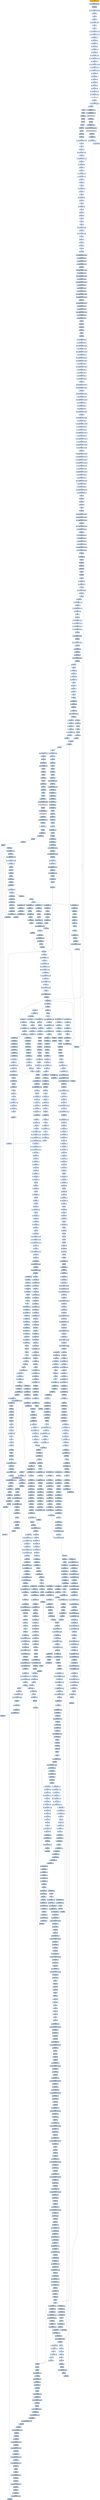 digraph G {
node[shape=rectangle,style=filled,fillcolor=lightsteelblue,color=lightsteelblue]
bgcolor="transparent"
a0x004022bcmovl_0x3210UINT32_eax[label="start\nmovl $0x3210<UINT32>, %eax",fillcolor="orange",color="lightgrey"];
a0x004022c1cmpl_0x0UINT8_0x0040bc80[label="0x004022c1\ncmpl $0x0<UINT8>, 0x0040bc80"];
a0x004022c8jne_0x004022d9[label="0x004022c8\njne 0x004022d9"];
a0x004022camovl_0x1UINT32_0x0040bc80[label="0x004022ca\nmovl $0x1<UINT32>, 0x0040bc80"];
a0x004022d4call_0x004064ba[label="0x004022d4\ncall 0x004064ba"];
a0x004064bapushl_ebp[label="0x004064ba\npushl %ebp"];
a0x004064bbmovl_esp_ebp[label="0x004064bb\nmovl %esp, %ebp"];
a0x004064bdsubl_0x370UINT32_esp[label="0x004064bd\nsubl $0x370<UINT32>, %esp"];
a0x004064c3pushl_esi[label="0x004064c3\npushl %esi"];
a0x004064c4pushl_edi[label="0x004064c4\npushl %edi"];
a0x004064c5movl_0x0UINT32__46ebp_[label="0x004064c5\nmovl $0x0<UINT32>, -46(%ebp)"];
a0x004064ccmovl_0x0UINT32__42ebp_[label="0x004064cc\nmovl $0x0<UINT32>, -42(%ebp)"];
a0x004064d3movl_0x004080c2_eax[label="0x004064d3\nmovl 0x004080c2, %eax"];
a0x004064d8movl_eax__38ebp_[label="0x004064d8\nmovl %eax, -38(%ebp)"];
a0x004064dbmovl_0x004080c6_ecx[label="0x004064db\nmovl 0x004080c6, %ecx"];
a0x004064e1movl_ecx__34ebp_[label="0x004064e1\nmovl %ecx, -34(%ebp)"];
a0x004064e4movw_0x004080ca_dx[label="0x004064e4\nmovw 0x004080ca, %dx"];
a0x004064ebmovw_dx__30ebp_[label="0x004064eb\nmovw %dx, -30(%ebp)"];
a0x004064efmovl_0x1bUINT32_ecx[label="0x004064ef\nmovl $0x1b<UINT32>, %ecx"];
a0x004064f4movl_0x408054UINT32_esi[label="0x004064f4\nmovl $0x408054<UINT32>, %esi"];
a0x004064f9leal__156ebp__edi[label="0x004064f9\nleal -156(%ebp), %edi"];
a0x004064ffrepz_movsl_ds_esi__es_edi_[label="0x004064ff\nrepz movsl %ds:(%esi), %es:(%edi)"];
a0x00406501movsw_ds_esi__es_edi_[label="0x00406501\nmovsw %ds:(%esi), %es:(%edi)"];
a0x00406503movl_0x0UINT32__28ebp_[label="0x00406503\nmovl $0x0<UINT32>, -28(%ebp)"];
a0x0040650apushl_0x0UINT8[label="0x0040650a\npushl $0x0<UINT8>"];
a0x0040650cpushl_0x80UINT32[label="0x0040650c\npushl $0x80<UINT32>"];
a0x00406511pushl_0x3UINT8[label="0x00406511\npushl $0x3<UINT8>"];
a0x00406513pushl_0x0UINT8[label="0x00406513\npushl $0x0<UINT8>"];
a0x00406515pushl_0x2UINT8[label="0x00406515\npushl $0x2<UINT8>"];
a0x00406517pushl_0x2UINT8[label="0x00406517\npushl $0x2<UINT8>"];
a0x00406519pushl_0x408050UINT32[label="0x00406519\npushl $0x408050<UINT32>"];
a0x0040651ecall_CreateFileA_kernel32_dll[label="0x0040651e\ncall CreateFileA@kernel32.dll"];
CreateFileA_kernel32_dll[label="CreateFileA@kernel32.dll",fillcolor="lightgrey",color="lightgrey"];
a0x00406524jmp_0x0040652f[label="0x00406524\njmp 0x0040652f"];
a0x0040652fcmpl_0xaUINT8__46ebp_[label="0x0040652f\ncmpl $0xa<UINT8>, -46(%ebp)"];
a0x00406533jae_0x00406551[label="0x00406533\njae 0x00406551"];
a0x00406535pushl_0xff800e96UINT32[label="0x00406535\npushl $0xff800e96<UINT32>"];
a0x0040653acall_SetEndOfFile_kernel32_dll[label="0x0040653a\ncall SetEndOfFile@kernel32.dll"];
SetEndOfFile_kernel32_dll[label="SetEndOfFile@kernel32.dll",fillcolor="lightgrey",color="lightgrey"];
a0x00406540leal__28ebp__ecx[label="0x00406540\nleal -28(%ebp), %ecx"];
a0x00406543pushl_ecx[label="0x00406543\npushl %ecx"];
a0x00406544pushl_0xfffffb2eUINT32[label="0x00406544\npushl $0xfffffb2e<UINT32>"];
a0x00406549call_GetDevicePowerState_kernel32_dll[label="0x00406549\ncall GetDevicePowerState@kernel32.dll"];
GetDevicePowerState_kernel32_dll[label="GetDevicePowerState@kernel32.dll",fillcolor="lightgrey",color="lightgrey"];
a0x0040654fjmp_0x00406526[label="0x0040654f\njmp 0x00406526"];
a0x00406526movl__46ebp__eax[label="0x00406526\nmovl -46(%ebp), %eax"];
a0x00406529addl_0x1UINT8_eax[label="0x00406529\naddl $0x1<UINT8>, %eax"];
a0x0040652cmovl_eax__46ebp_[label="0x0040652c\nmovl %eax, -46(%ebp)"];
a0x00406551popl_edi[label="0x00406551\npopl %edi"];
a0x00406552popl_esi[label="0x00406552\npopl %esi"];
a0x00406553movl_ebp_esp[label="0x00406553\nmovl %ebp, %esp"];
a0x00406555popl_ebp[label="0x00406555\npopl %ebp"];
a0x00406556ret[label="0x00406556\nret"];
a0x004022d9pushl_ecx[label="0x004022d9\npushl %ecx"];
a0x004022daxorl_eax_eax[label="0x004022da\nxorl %eax, %eax"];
a0x004022dcpopl_eax[label="0x004022dc\npopl %eax"];
a0x004022ddsubl_edx_eax[label="0x004022dd\nsubl %edx, %eax"];
a0x004022dfjne_0x004022e8[label="0x004022df\njne 0x004022e8"];
a0x004022e8movl_0x402272UINT32_eax[label="0x004022e8\nmovl $0x402272<UINT32>, %eax"];
a0x004022edjmp_eax[label="0x004022ed\njmp %eax"];
a0x00402272pushl_ebp[label="0x00402272\npushl %ebp"];
a0x00402273movl_esp_ebp[label="0x00402273\nmovl %esp, %ebp"];
a0x00402275subl_0x1f6UINT32_esp[label="0x00402275\nsubl $0x1f6<UINT32>, %esp"];
a0x0040227bmovl_eax_eax[label="0x0040227b\nmovl %eax, %eax"];
a0x0040227dsubl_0xffffff1aUINT32_esp[label="0x0040227d\nsubl $0xffffff1a<UINT32>, %esp"];
a0x00402283movl_edi_edi[label="0x00402283\nmovl %edi, %edi"];
a0x00402285leal_0x8ebp__ecx[label="0x00402285\nleal 0x8(%ebp), %ecx"];
a0x00402288movl_eax_eax[label="0x00402288\nmovl %eax, %eax"];
a0x0040228amovl_ecx_ecx[label="0x0040228a\nmovl %ecx, %ecx"];
a0x0040228csubl_0x6UINT8_ecx[label="0x0040228c\nsubl $0x6<UINT8>, %ecx"];
a0x0040228faddl_0x2UINT8_ecx[label="0x0040228f\naddl $0x2<UINT8>, %ecx"];
a0x00402292movl_ecx_ecx[label="0x00402292\nmovl %ecx, %ecx"];
a0x00402294movl_eax_eax[label="0x00402294\nmovl %eax, %eax"];
a0x00402296pushl_ecx[label="0x00402296\npushl %ecx"];
a0x00402297movl_0x10ebp__eax[label="0x00402297\nmovl 0x10(%ebp), %eax"];
a0x0040229amovl_eax_eax[label="0x0040229a\nmovl %eax, %eax"];
a0x0040229cpushl_eax[label="0x0040229c\npushl %eax"];
a0x0040229dmovl_0xcebp__eax[label="0x0040229d\nmovl 0xc(%ebp), %eax"];
a0x004022a0movl_edi_edi[label="0x004022a0\nmovl %edi, %edi"];
a0x004022a2pushl_eax[label="0x004022a2\npushl %eax"];
a0x004022a3movl_0x8ebp__eax[label="0x004022a3\nmovl 0x8(%ebp), %eax"];
a0x004022a6pushl_eax[label="0x004022a6\npushl %eax"];
a0x004022a7movl_ebx_ebx[label="0x004022a7\nmovl %ebx, %ebx"];
a0x004022a9call_0x004015ed[label="0x004022a9\ncall 0x004015ed"];
a0x004015edpushl_ebp[label="0x004015ed\npushl %ebp"];
a0x004015eepushl_esp[label="0x004015ee\npushl %esp"];
a0x004015efpopl_ebp[label="0x004015ef\npopl %ebp"];
a0x004015f0subl_0xabUINT32_esp[label="0x004015f0\nsubl $0xab<UINT32>, %esp"];
a0x004015f6movl_eax_eax[label="0x004015f6\nmovl %eax, %eax"];
a0x004015f8addl_0x17UINT8_esp[label="0x004015f8\naddl $0x17<UINT8>, %esp"];
a0x004015fbpushl_ecx[label="0x004015fb\npushl %ecx"];
a0x004015fcxorl_ecx_ecx[label="0x004015fc\nxorl %ecx, %ecx"];
a0x004015fetestl_ecx_ecx[label="0x004015fe\ntestl %ecx, %ecx"];
a0x00401600movl_edi_ecx[label="0x00401600\nmovl %edi, %ecx"];
a0x00401602popl_ecx[label="0x00401602\npopl %ecx"];
a0x00401603je_0x00401b21[label="0x00401603\nje 0x00401b21"];
a0x00401b21movb_0xffffffedUINT8__36ebp_[label="0x00401b21\nmovb $0xffffffed<UINT8>, -36(%ebp)"];
a0x00401b25movb_0x0UINT8__35ebp_[label="0x00401b25\nmovb $0x0<UINT8>, -35(%ebp)"];
a0x00401b29movb_0x9UINT8__34ebp_[label="0x00401b29\nmovb $0x9<UINT8>, -34(%ebp)"];
a0x00401b2dmovb_0x34UINT8__33ebp_[label="0x00401b2d\nmovb $0x34<UINT8>, -33(%ebp)"];
a0x00401b31movl_eax_eax[label="0x00401b31\nmovl %eax, %eax"];
a0x00401b33addb_0xffffffd7UINT8__33ebp_[label="0x00401b33\naddb $0xffffffd7<UINT8>, -33(%ebp)"];
a0x00401b37movb_0xcUINT8__32ebp_[label="0x00401b37\nmovb $0xc<UINT8>, -32(%ebp)"];
a0x00401b3bmovb_0xfffffff8UINT8__31ebp_[label="0x00401b3b\nmovb $0xfffffff8<UINT8>, -31(%ebp)"];
a0x00401b3fmovb_0x3UINT8__30ebp_[label="0x00401b3f\nmovb $0x3<UINT8>, -30(%ebp)"];
a0x00401b43movb_0xffffffe7UINT8__29ebp_[label="0x00401b43\nmovb $0xffffffe7<UINT8>, -29(%ebp)"];
a0x00401b47movb_0x9UINT8__28ebp_[label="0x00401b47\nmovb $0x9<UINT8>, -28(%ebp)"];
a0x00401b4bmovb_0x6UINT8__27ebp_[label="0x00401b4b\nmovb $0x6<UINT8>, -27(%ebp)"];
a0x00401b4fmovb_0xbUINT8__26ebp_[label="0x00401b4f\nmovb $0xb<UINT8>, -26(%ebp)"];
a0x00401b53movb_0xfffffffcUINT8__25ebp_[label="0x00401b53\nmovb $0xfffffffc<UINT8>, -25(%ebp)"];
a0x00401b57movb_0xffffffbcUINT8__24ebp_[label="0x00401b57\nmovb $0xffffffbc<UINT8>, -24(%ebp)"];
a0x00401b5bmovl_eax_eax[label="0x00401b5b\nmovl %eax, %eax"];
a0x00401b5dsubb_0xffffffc2UINT8__24ebp_[label="0x00401b5d\nsubb $0xffffffc2<UINT8>, -24(%ebp)"];
a0x00401b61movb_0xbUINT8__23ebp_[label="0x00401b61\nmovb $0xb<UINT8>, -23(%ebp)"];
a0x00401b65movb_0x0UINT8__22ebp_[label="0x00401b65\nmovb $0x0<UINT8>, -22(%ebp)"];
a0x00401b69movb_0xffffffedUINT8__97ebp_[label="0x00401b69\nmovb $0xffffffed<UINT8>, -97(%ebp)"];
a0x00401b6dmovb_0x0UINT8__96ebp_[label="0x00401b6d\nmovb $0x0<UINT8>, -96(%ebp)"];
a0x00401b71movb_0x9UINT8__95ebp_[label="0x00401b71\nmovb $0x9<UINT8>, -95(%ebp)"];
a0x00401b75pushl_eax[label="0x00401b75\npushl %eax"];
a0x00401b76xorl_eax_eax[label="0x00401b76\nxorl %eax, %eax"];
a0x00401b78testl_eax_eax[label="0x00401b78\ntestl %eax, %eax"];
a0x00401b7amovl_ebx_eax[label="0x00401b7a\nmovl %ebx, %eax"];
a0x00401b7cpopl_eax[label="0x00401b7c\npopl %eax"];
a0x00401b7dje_0x00401bdb[label="0x00401b7d\nje 0x00401bdb"];
a0x00401bdbmovb_0xbUINT8__94ebp_[label="0x00401bdb\nmovb $0xb<UINT8>, -94(%ebp)"];
a0x00401bdfmovb_0xcUINT8__93ebp_[label="0x00401bdf\nmovb $0xc<UINT8>, -93(%ebp)"];
a0x00401be3movb_0xfffffff8UINT8__92ebp_[label="0x00401be3\nmovb $0xfffffff8<UINT8>, -92(%ebp)"];
a0x00401be7movb_0x3UINT8__91ebp_[label="0x00401be7\nmovb $0x3<UINT8>, -91(%ebp)"];
a0x00401bebmovb_0xffffffddUINT8__90ebp_[label="0x00401beb\nmovb $0xffffffdd<UINT8>, -90(%ebp)"];
a0x00401befmovb_0x9UINT8__89ebp_[label="0x00401bef\nmovb $0x9<UINT8>, -89(%ebp)"];
a0x00401bf3movb_0xfffffffcUINT8__88ebp_[label="0x00401bf3\nmovb $0xfffffffc<UINT8>, -88(%ebp)"];
a0x00401bf7movb_0xfffffffcUINT8__87ebp_[label="0x00401bf7\nmovb $0xfffffffc<UINT8>, -87(%ebp)"];
a0x00401bfbmovb_0x0UINT8__86ebp_[label="0x00401bfb\nmovb $0x0<UINT8>, -86(%ebp)"];
a0x00401bffmovb_0xffffffedUINT8__17ebp_[label="0x00401bff\nmovb $0xffffffed<UINT8>, -17(%ebp)"];
a0x00401c03movb_0x0UINT8__16ebp_[label="0x00401c03\nmovb $0x0<UINT8>, -16(%ebp)"];
a0x00401c07movb_0x9UINT8__15ebp_[label="0x00401c07\nmovb $0x9<UINT8>, -15(%ebp)"];
a0x00401c0bmovb_0xbUINT8__14ebp_[label="0x00401c0b\nmovb $0xb<UINT8>, -14(%ebp)"];
a0x00401c0fmovb_0x36UINT8__13ebp_[label="0x00401c0f\nmovb $0x36<UINT8>, -13(%ebp)"];
a0x00401c13movl_eax_eax[label="0x00401c13\nmovl %eax, %eax"];
a0x00401c15addb_0xffffffd6UINT8__13ebp_[label="0x00401c15\naddb $0xffffffd6<UINT8>, -13(%ebp)"];
a0x00401c19movb_0xffffffceUINT8__12ebp_[label="0x00401c19\nmovb $0xffffffce<UINT8>, -12(%ebp)"];
a0x00401c1dmovl_eax_eax[label="0x00401c1d\nmovl %eax, %eax"];
a0x00401c1fsubb_0xffffffd6UINT8__12ebp_[label="0x00401c1f\nsubb $0xffffffd6<UINT8>, -12(%ebp)"];
a0x00401c23movb_0x3UINT8__11ebp_[label="0x00401c23\nmovb $0x3<UINT8>, -11(%ebp)"];
a0x00401c27movb_0xffffffd8UINT8__10ebp_[label="0x00401c27\nmovb $0xffffffd8<UINT8>, -10(%ebp)"];
a0x00401c2bmovb_0x3UINT8__9ebp_[label="0x00401c2b\nmovb $0x3<UINT8>, -9(%ebp)"];
a0x00401c2fmovb_0x3UINT8__8ebp_[label="0x00401c2f\nmovb $0x3<UINT8>, -8(%ebp)"];
a0x00401c33movb_0x6UINT8__7ebp_[label="0x00401c33\nmovb $0x6<UINT8>, -7(%ebp)"];
a0x00401c37movb_0xffffff8eUINT8__6ebp_[label="0x00401c37\nmovb $0xffffff8e<UINT8>, -6(%ebp)"];
a0x00401c3bmovl_eax_eax[label="0x00401c3b\nmovl %eax, %eax"];
a0x00401c3dsubb_0xffffff94UINT8__6ebp_[label="0x00401c3d\nsubb $0xffffff94<UINT8>, -6(%ebp)"];
a0x00401c41movb_0x0UINT8__5ebp_[label="0x00401c41\nmovb $0x0<UINT8>, -5(%ebp)"];
a0x00401c45movb_0xffffffecUINT8__119ebp_[label="0x00401c45\nmovb $0xffffffec<UINT8>, -119(%ebp)"];
a0x00401c49movb_0x5UINT8__118ebp_[label="0x00401c49\nmovb $0x5<UINT8>, -118(%ebp)"];
a0x00401c4dmovb_0x4UINT8__117ebp_[label="0x00401c4d\nmovb $0x4<UINT8>, -117(%ebp)"];
a0x00401c51movb_0xfffffff8UINT8__116ebp_[label="0x00401c51\nmovb $0xfffffff8<UINT8>, -116(%ebp)"];
a0x00401c55movb_0x7UINT8__115ebp_[label="0x00401c55\nmovb $0x7<UINT8>, -115(%ebp)"];
a0x00401c59movb_0xffffffedUINT8__114ebp_[label="0x00401c59\nmovb $0xffffffed<UINT8>, -114(%ebp)"];
a0x00401c5dmovb_0x0UINT8__113ebp_[label="0x00401c5d\nmovb $0x0<UINT8>, -113(%ebp)"];
a0x00401c61movb_0xfffffffcUINT8__112ebp_[label="0x00401c61\nmovb $0xfffffffc<UINT8>, -112(%ebp)"];
a0x00401c65movb_0x30UINT8__111ebp_[label="0x00401c65\nmovb $0x30<UINT8>, -111(%ebp)"];
a0x00401c69movl_eax_eax[label="0x00401c69\nmovl %eax, %eax"];
a0x00401c6baddb_0xffffffdeUINT8__111ebp_[label="0x00401c6b\naddb $0xffffffde<UINT8>, -111(%ebp)"];
a0x00401c6fmovb_0xffffffe6UINT8__110ebp_[label="0x00401c6f\nmovb $0xffffffe6<UINT8>, -110(%ebp)"];
a0x00401c73movb_0xfffffffdUINT8__109ebp_[label="0x00401c73\nmovb $0xfffffffd<UINT8>, -109(%ebp)"];
a0x00401c77movb_0xffffffddUINT8__108ebp_[label="0x00401c77\nmovb $0xffffffdd<UINT8>, -108(%ebp)"];
a0x00401c7bmovb_0x0UINT8__107ebp_[label="0x00401c7b\nmovb $0x0<UINT8>, -107(%ebp)"];
a0x00401c7fmovb_0x3UINT8__106ebp_[label="0x00401c7f\nmovb $0x3<UINT8>, -106(%ebp)"];
a0x00401c83movb_0xfffffffcUINT8__105ebp_[label="0x00401c83\nmovb $0xfffffffc<UINT8>, -105(%ebp)"];
a0x00401c87movb_0x0UINT8__104ebp_[label="0x00401c87\nmovb $0x0<UINT8>, -104(%ebp)"];
a0x00401c8bmovb_0x2UINT8__57ebp_[label="0x00401c8b\nmovb $0x2<UINT8>, -57(%ebp)"];
a0x00401c8fmovb_0xfffffffcUINT8__56ebp_[label="0x00401c8f\nmovb $0xfffffffc<UINT8>, -56(%ebp)"];
a0x00401c93movb_0x9UINT8__55ebp_[label="0x00401c93\nmovb $0x9<UINT8>, -55(%ebp)"];
a0x00401c97movb_0x5UINT8__54ebp_[label="0x00401c97\nmovb $0x5<UINT8>, -54(%ebp)"];
a0x00401c9bmovb_0xfffffffcUINT8__53ebp_[label="0x00401c9b\nmovb $0xfffffffc<UINT8>, -53(%ebp)"];
a0x00401c9fmovb_0x3UINT8__52ebp_[label="0x00401c9f\nmovb $0x3<UINT8>, -52(%ebp)"];
a0x00401ca3pushl_ebx[label="0x00401ca3\npushl %ebx"];
a0x00401ca4xorl_ebx_ebx[label="0x00401ca4\nxorl %ebx, %ebx"];
a0x00401ca6testl_ebx_ebx[label="0x00401ca6\ntestl %ebx, %ebx"];
a0x00401ca8movl_edx_ebx[label="0x00401ca8\nmovl %edx, %ebx"];
a0x00401caapopl_ebx[label="0x00401caa\npopl %ebx"];
a0x00401cabje_0x00401d1d[label="0x00401cab\nje 0x00401d1d"];
a0x00401d1dmovb_0xffffffcaUINT8__51ebp_[label="0x00401d1d\nmovb $0xffffffca<UINT8>, -51(%ebp)"];
a0x00401d21movb_0xffffffc9UINT8__50ebp_[label="0x00401d21\nmovb $0xffffffc9<UINT8>, -50(%ebp)"];
a0x00401d25movb_0xfffffffbUINT8__49ebp_[label="0x00401d25\nmovb $0xfffffffb<UINT8>, -49(%ebp)"];
a0x00401d29movl_eax_eax[label="0x00401d29\nmovl %eax, %eax"];
a0x00401d2baddb_0xffffffcaUINT8__49ebp_[label="0x00401d2b\naddb $0xffffffca<UINT8>, -49(%ebp)"];
a0x00401d2fmovb_0x6fUINT8__48ebp_[label="0x00401d2f\nmovb $0x6f<UINT8>, -48(%ebp)"];
a0x00401d33movl_eax_eax[label="0x00401d33\nmovl %eax, %eax"];
a0x00401d35subb_0x74UINT8__48ebp_[label="0x00401d35\nsubb $0x74<UINT8>, -48(%ebp)"];
a0x00401d39movb_0x3UINT8__47ebp_[label="0x00401d39\nmovb $0x3<UINT8>, -47(%ebp)"];
a0x00401d3dmovb_0x3UINT8__46ebp_[label="0x00401d3d\nmovb $0x3<UINT8>, -46(%ebp)"];
a0x00401d41movb_0x0UINT8__45ebp_[label="0x00401d41\nmovb $0x0<UINT8>, -45(%ebp)"];
a0x00401d45movl_0xffffffffUINT32__101ebp_[label="0x00401d45\nmovl $0xffffffff<UINT32>, -101(%ebp)"];
a0x00401d4ccmpl_0x0UINT8_0x0040bc98[label="0x00401d4c\ncmpl $0x0<UINT8>, 0x0040bc98"];
a0x00401d53je_0x00401db1[label="0x00401d53\nje 0x00401db1"];
a0x00401db1leal__21ebp__edx[label="0x00401db1\nleal -21(%ebp), %edx"];
a0x00401db4pushl_edx[label="0x00401db4\npushl %edx"];
a0x00401db5xorl_edx_edx[label="0x00401db5\nxorl %edx, %edx"];
a0x00401db7testl_edx_edx[label="0x00401db7\ntestl %edx, %edx"];
a0x00401db9movl_eax_edx[label="0x00401db9\nmovl %eax, %edx"];
a0x00401dbbpopl_edx[label="0x00401dbb\npopl %edx"];
a0x00401dbcje_0x004019d1[label="0x00401dbc\nje 0x004019d1"];
a0x004019d1pushl_edx[label="0x004019d1\npushl %edx"];
a0x004019d2pushl_0x0UINT8[label="0x004019d2\npushl $0x0<UINT8>"];
a0x004019d4movl_0x00409058_eax[label="0x004019d4\nmovl 0x00409058, %eax"];
a0x004019d9pushl_eax[label="0x004019d9\npushl %eax"];
a0x004019dapushl_0x40905cUINT32[label="0x004019da\npushl $0x40905c<UINT32>"];
a0x004019dfcall_0x00406560[label="0x004019df\ncall 0x00406560"];
a0x00406560pushl_ebp[label="0x00406560\npushl %ebp"];
a0x00406561movl_esp_ebp[label="0x00406561\nmovl %esp, %ebp"];
a0x00406563subl_0x97UINT32_esp[label="0x00406563\nsubl $0x97<UINT32>, %esp"];
a0x00406569movl_eax_eax[label="0x00406569\nmovl %eax, %eax"];
a0x0040656bsubl_0xffffff79UINT32_esp[label="0x0040656b\nsubl $0xffffff79<UINT32>, %esp"];
a0x00406571movl_0x8ebp__eax[label="0x00406571\nmovl 0x8(%ebp), %eax"];
a0x00406574pushl_eax[label="0x00406574\npushl %eax"];
a0x00406575popl__8ebp_[label="0x00406575\npopl -8(%ebp)"];
a0x00406578movl_0x0UINT32__4ebp_[label="0x00406578\nmovl $0x0<UINT32>, -4(%ebp)"];
a0x0040657fmovl_0x0UINT32__12ebp_[label="0x0040657f\nmovl $0x0<UINT32>, -12(%ebp)"];
a0x00406586movl_0x0UINT32__16ebp_[label="0x00406586\nmovl $0x0<UINT32>, -16(%ebp)"];
a0x0040658dcmpl_0x0UINT8_0x8ebp_[label="0x0040658d\ncmpl $0x0<UINT8>, 0x8(%ebp)"];
a0x00406591je_0x0040659f[label="0x00406591\nje 0x0040659f"];
a0x00406593cmpl_0x0UINT8_0xcebp_[label="0x00406593\ncmpl $0x0<UINT8>, 0xc(%ebp)"];
a0x00406597je_0x0040659f[label="0x00406597\nje 0x0040659f"];
a0x00406599cmpl_0x0UINT8_0x14ebp_[label="0x00406599\ncmpl $0x0<UINT8>, 0x14(%ebp)"];
a0x0040659djne_0x004065a7[label="0x0040659d\njne 0x004065a7"];
a0x004065a7movl_0x14ebp__ecx[label="0x004065a7\nmovl 0x14(%ebp), %ecx"];
a0x004065aamovl_ecx__edx[label="0x004065aa\nmovl (%ecx), %edx"];
a0x004065acmovl_edx__16ebp_[label="0x004065ac\nmovl %edx, -16(%ebp)"];
a0x004065afcmpl_0x0UINT8_0x10ebp_[label="0x004065af\ncmpl $0x0<UINT8>, 0x10(%ebp)"];
a0x004065b3jne_0x0040660f[label="0x004065b3\njne 0x0040660f"];
a0x004065b5pushl__8ebp_[label="0x004065b5\npushl -8(%ebp)"];
a0x004065b8popl_eax[label="0x004065b8\npopl %eax"];
a0x004065b9movl__4ebp__ecx[label="0x004065b9\nmovl -4(%ebp), %ecx"];
a0x004065bcaddl_eax__ecx[label="0x004065bc\naddl (%eax), %ecx"];
a0x004065bemovl_ecx__4ebp_[label="0x004065be\nmovl %ecx, -4(%ebp)"];
a0x004065c1movl_0x8ebp__edx[label="0x004065c1\nmovl 0x8(%ebp), %edx"];
a0x004065c4pushl_ecx[label="0x004065c4\npushl %ecx"];
a0x004065c5xorl_ecx_ecx[label="0x004065c5\nxorl %ecx, %ecx"];
a0x004065c7testl_ecx_ecx[label="0x004065c7\ntestl %ecx, %ecx"];
a0x004065c9movl_ebx_ecx[label="0x004065c9\nmovl %ebx, %ecx"];
a0x004065cbpopl_ecx[label="0x004065cb\npopl %ecx"];
a0x004065ccje_0x004065ce[label="0x004065cc\nje 0x004065ce"];
a0x004065ceaddl_0xcebp__edx[label="0x004065ce\naddl 0xc(%ebp), %edx"];
a0x004065d1cmpl_edx__8ebp_[label="0x004065d1\ncmpl %edx, -8(%ebp)"];
a0x004065d4jbe_0x004065de[label="0x004065d4\njbe 0x004065de"];
a0x004065demovl__8ebp__eax[label="0x004065de\nmovl -8(%ebp), %eax"];
a0x004065e1cmpl_0x0UINT8_0x4eax_[label="0x004065e1\ncmpl $0x0<UINT8>, 0x4(%eax)"];
a0x004065e5jne_0x004065e9[label="0x004065e5\njne 0x004065e9"];
a0x004065e9movl__8ebp__ecx[label="0x004065e9\nmovl -8(%ebp), %ecx"];
a0x004065ecmovl__8ebp__edx[label="0x004065ec\nmovl -8(%ebp), %edx"];
a0x004065efaddl_0x4ecx__edx[label="0x004065ef\naddl 0x4(%ecx), %edx"];
a0x004065f2movl_edx__8ebp_[label="0x004065f2\nmovl %edx, -8(%ebp)"];
a0x004065f5movl_0x1UINT32_eax[label="0x004065f5\nmovl $0x1<UINT32>, %eax"];
a0x004065fatestl_eax_eax[label="0x004065fa\ntestl %eax, %eax"];
a0x004065fcjne_0x004065b5[label="0x004065fc\njne 0x004065b5"];
a0x004065e7jmp_0x004065fe[label="0x004065e7\njmp 0x004065fe"];
a0x004065fepushl_0x14ebp_[label="0x004065fe\npushl 0x14(%ebp)"];
a0x00406601popl_ecx[label="0x00406601\npopl %ecx"];
a0x00406602pushl__4ebp_[label="0x00406602\npushl -4(%ebp)"];
a0x00406605popl_edx[label="0x00406605\npopl %edx"];
a0x00406606movl_edx_ecx_[label="0x00406606\nmovl %edx, (%ecx)"];
a0x00406608xorl_eax_eax[label="0x00406608\nxorl %eax, %eax"];
a0x0040660ajmp_0x00406699[label="0x0040660a\njmp 0x00406699"];
a0x00406699movl_ebp_esp[label="0x00406699\nmovl %ebp, %esp"];
a0x0040669bpopl_ebp[label="0x0040669b\npopl %ebp"];
a0x0040669cret[label="0x0040669c\nret"];
a0x004019e4addl_0x10UINT8_esp[label="0x004019e4\naddl $0x10<UINT8>, %esp"];
a0x004019e7testl_eax_eax[label="0x004019e7\ntestl %eax, %eax"];
a0x004019e9je_0x004019f0[label="0x004019e9\nje 0x004019f0"];
a0x004019f0movl__21ebp__ecx[label="0x004019f0\nmovl -21(%ebp), %ecx"];
a0x004019f3addl_0x7cUINT8_ecx[label="0x004019f3\naddl $0x7c<UINT8>, %ecx"];
a0x004019f6pushl_ecx[label="0x004019f6\npushl %ecx"];
a0x004019f7call_0x00402c20[label="0x004019f7\ncall 0x00402c20"];
a0x00402c20pushl_ebp[label="0x00402c20\npushl %ebp"];
a0x00402c21movl_esp_ebp[label="0x00402c21\nmovl %esp, %ebp"];
a0x00402c23pushl_ecx[label="0x00402c23\npushl %ecx"];
a0x00402c24pushl_0x0UINT8[label="0x00402c24\npushl $0x0<UINT8>"];
a0x00402c26popl__4ebp_[label="0x00402c26\npopl -4(%ebp)"];
a0x00402c29pushl_0x8ebp_[label="0x00402c29\npushl 0x8(%ebp)"];
a0x00402c2cpopl_eax[label="0x00402c2c\npopl %eax"];
a0x00402c2dpushl_eax[label="0x00402c2d\npushl %eax"];
a0x00402c2epushl_0x0UINT8[label="0x00402c2e\npushl $0x0<UINT8>"];
a0x00402c30call_GetProcessHeap_kernel32_dll[label="0x00402c30\ncall GetProcessHeap@kernel32.dll"];
GetProcessHeap_kernel32_dll[label="GetProcessHeap@kernel32.dll",fillcolor="lightgrey",color="lightgrey"];
a0x00402c36pushl_eax[label="0x00402c36\npushl %eax"];
a0x00402c37call_HeapAlloc_kernel32_dll[label="0x00402c37\ncall HeapAlloc@kernel32.dll"];
HeapAlloc_kernel32_dll[label="HeapAlloc@kernel32.dll",fillcolor="lightgrey",color="lightgrey"];
a0x00402c3dmovl_eax__4ebp_[label="0x00402c3d\nmovl %eax, -4(%ebp)"];
a0x00402c40cmpl_0x0UINT8__4ebp_[label="0x00402c40\ncmpl $0x0<UINT8>, -4(%ebp)"];
a0x00402c44jne_0x00402c4a[label="0x00402c44\njne 0x00402c4a"];
a0x00402c4amovl_0x8ebp__ecx[label="0x00402c4a\nmovl 0x8(%ebp), %ecx"];
a0x00402c4dpushl_ecx[label="0x00402c4d\npushl %ecx"];
a0x00402c4epushl_0x0UINT8[label="0x00402c4e\npushl $0x0<UINT8>"];
a0x00402c50movl__4ebp__edx[label="0x00402c50\nmovl -4(%ebp), %edx"];
a0x00402c53pushl_edx[label="0x00402c53\npushl %edx"];
a0x00402c54call_0x00406724[label="0x00402c54\ncall 0x00406724"];
a0x00406724pushl_ebp[label="0x00406724\npushl %ebp"];
a0x00406725movl_esp_ebp[label="0x00406725\nmovl %esp, %ebp"];
a0x00406727subl_0x13UINT8_esp[label="0x00406727\nsubl $0x13<UINT8>, %esp"];
a0x0040672amovl_eax_eax[label="0x0040672a\nmovl %eax, %eax"];
a0x0040672csubl_0xfffffff9UINT8_esp[label="0x0040672c\nsubl $0xfffffff9<UINT8>, %esp"];
a0x0040672fmovl_0x0UINT32__8ebp_[label="0x0040672f\nmovl $0x0<UINT32>, -8(%ebp)"];
a0x00406736movl_0xcebp__eax[label="0x00406736\nmovl 0xc(%ebp), %eax"];
a0x00406739pushl_eax[label="0x00406739\npushl %eax"];
a0x0040673apopl__12ebp_[label="0x0040673a\npopl -12(%ebp)"];
a0x0040673dpushl_0x8ebp_[label="0x0040673d\npushl 0x8(%ebp)"];
a0x00406740popl_ecx[label="0x00406740\npopl %ecx"];
a0x00406741movl_ecx__4ebp_[label="0x00406741\nmovl %ecx, -4(%ebp)"];
a0x00406744jmp_0x0040674f[label="0x00406744\njmp 0x0040674f"];
a0x0040674fmovl__8ebp__eax[label="0x0040674f\nmovl -8(%ebp), %eax"];
a0x00406752cmpl_0x10ebp__eax[label="0x00406752\ncmpl 0x10(%ebp), %eax"];
a0x00406755jae_0x00406764[label="0x00406755\njae 0x00406764"];
a0x00406757movl__4ebp__ecx[label="0x00406757\nmovl -4(%ebp), %ecx"];
a0x0040675aaddl__8ebp__ecx[label="0x0040675a\naddl -8(%ebp), %ecx"];
a0x0040675dmovb__12ebp__dl[label="0x0040675d\nmovb -12(%ebp), %dl"];
a0x00406760movb_dl_ecx_[label="0x00406760\nmovb %dl, (%ecx)"];
a0x00406762jmp_0x00406746[label="0x00406762\njmp 0x00406746"];
a0x00406746movl__8ebp__edx[label="0x00406746\nmovl -8(%ebp), %edx"];
a0x00406749addl_0x1UINT8_edx[label="0x00406749\naddl $0x1<UINT8>, %edx"];
a0x0040674cmovl_edx__8ebp_[label="0x0040674c\nmovl %edx, -8(%ebp)"];
a0x00406764movl_ebp_esp[label="0x00406764\nmovl %ebp, %esp"];
a0x00406766popl_ebp[label="0x00406766\npopl %ebp"];
a0x00406767ret[label="0x00406767\nret"];
a0x00402c59addl_0xcUINT8_esp[label="0x00402c59\naddl $0xc<UINT8>, %esp"];
a0x00402c5cmovl__4ebp__eax[label="0x00402c5c\nmovl -4(%ebp), %eax"];
a0x00402c5fmovl_ebp_esp[label="0x00402c5f\nmovl %ebp, %esp"];
a0x00402c61popl_ebp[label="0x00402c61\npopl %ebp"];
a0x00402c62ret[label="0x00402c62\nret"];
a0x004019fcaddl_0x4UINT8_esp[label="0x004019fc\naddl $0x4<UINT8>, %esp"];
a0x004019ffmovl_eax__139ebp_[label="0x004019ff\nmovl %eax, -139(%ebp)"];
a0x00401a05cmpl_0x0UINT8__139ebp_[label="0x00401a05\ncmpl $0x0<UINT8>, -139(%ebp)"];
a0x00401a0cjne_0x00401a13[label="0x00401a0c\njne 0x00401a13"];
a0x00401a13pushl_0x5cUINT8[label="0x00401a13\npushl $0x5c<UINT8>"];
a0x00401a15pushl_0x409000UINT32[label="0x00401a15\npushl $0x409000<UINT32>"];
a0x00401a1amovl__139ebp__edx[label="0x00401a1a\nmovl -139(%ebp), %edx"];
a0x00401a20pushl_edx[label="0x00401a20\npushl %edx"];
a0x00401a21call_0x004066a0[label="0x00401a21\ncall 0x004066a0"];
a0x004066a0pushl_ebp[label="0x004066a0\npushl %ebp"];
a0x004066a1movl_esp_ebp[label="0x004066a1\nmovl %esp, %ebp"];
a0x004066a3subl_0x97UINT32_esp[label="0x004066a3\nsubl $0x97<UINT32>, %esp"];
a0x004066a9movl_eax_eax[label="0x004066a9\nmovl %eax, %eax"];
a0x004066abaddl_0x47UINT8_esp[label="0x004066ab\naddl $0x47<UINT8>, %esp"];
a0x004066aemovl_0x0UINT32__9ebp_[label="0x004066ae\nmovl $0x0<UINT32>, -9(%ebp)"];
a0x004066b5movl_0x0UINT32__4ebp_[label="0x004066b5\nmovl $0x0<UINT32>, -4(%ebp)"];
a0x004066bcmovl_0x10ebp__eax[label="0x004066bc\nmovl 0x10(%ebp), %eax"];
a0x004066bfimull_0x3fUINT8_eax_eax[label="0x004066bf\nimull $0x3f<UINT8>, %eax, %eax"];
a0x004066c2movl_eax__13ebp_[label="0x004066c2\nmovl %eax, -13(%ebp)"];
a0x004066c5movb_0x0UINT8__5ebp_[label="0x004066c5\nmovb $0x0<UINT8>, -5(%ebp)"];
a0x004066c9movl_edi_edi[label="0x004066c9\nmovl %edi, %edi"];
a0x004066cbcmpl_0x0UINT8_0xcebp_[label="0x004066cb\ncmpl $0x0<UINT8>, 0xc(%ebp)"];
a0x004066cfje_0x004066d7[label="0x004066cf\nje 0x004066d7"];
a0x004066d1cmpl_0x0UINT8_0x8ebp_[label="0x004066d1\ncmpl $0x0<UINT8>, 0x8(%ebp)"];
a0x004066d5jne_0x004066d9[label="0x004066d5\njne 0x004066d9"];
a0x004066d9movl__9ebp__ecx[label="0x004066d9\nmovl -9(%ebp), %ecx"];
a0x004066dccmpl__13ebp__ecx[label="0x004066dc\ncmpl -13(%ebp), %ecx"];
a0x004066dfjae_0x00406720[label="0x004066df\njae 0x00406720"];
a0x004066e1movl_edi_edi[label="0x004066e1\nmovl %edi, %edi"];
a0x004066e3movl__9ebp__edx[label="0x004066e3\nmovl -9(%ebp), %edx"];
a0x004066e6movl_edx__4ebp_[label="0x004066e6\nmovl %edx, -4(%ebp)"];
a0x004066e9movl_ecx_ecx[label="0x004066e9\nmovl %ecx, %ecx"];
a0x004066ebmovl__4ebp__eax[label="0x004066eb\nmovl -4(%ebp), %eax"];
a0x004066eexorl_edx_edx[label="0x004066ee\nxorl %edx, %edx"];
a0x004066f0movl_0x3fUINT32_ecx[label="0x004066f0\nmovl $0x3f<UINT32>, %ecx"];
a0x004066f5divl_ecx_eax[label="0x004066f5\ndivl %ecx, %eax"];
a0x004066f7movl_eax__4ebp_[label="0x004066f7\nmovl %eax, -4(%ebp)"];
a0x004066famovl_0xcebp__edx[label="0x004066fa\nmovl 0xc(%ebp), %edx"];
a0x004066fdaddl__4ebp__edx[label="0x004066fd\naddl -4(%ebp), %edx"];
a0x00406700movb_edx__al[label="0x00406700\nmovb (%edx), %al"];
a0x00406702movb_al__5ebp_[label="0x00406702\nmovb %al, -5(%ebp)"];
a0x00406705movl_ecx_ecx[label="0x00406705\nmovl %ecx, %ecx"];
a0x00406707movl_edi_edi[label="0x00406707\nmovl %edi, %edi"];
a0x00406709movl_0x8ebp__ecx[label="0x00406709\nmovl 0x8(%ebp), %ecx"];
a0x0040670caddl__4ebp__ecx[label="0x0040670c\naddl -4(%ebp), %ecx"];
a0x0040670fmovb__5ebp__dl[label="0x0040670f\nmovb -5(%ebp), %dl"];
a0x00406712movb_dl_ecx_[label="0x00406712\nmovb %dl, (%ecx)"];
a0x00406714pushl__9ebp_[label="0x00406714\npushl -9(%ebp)"];
a0x00406717popl_eax[label="0x00406717\npopl %eax"];
a0x00406718addl_0x3fUINT8_eax[label="0x00406718\naddl $0x3f<UINT8>, %eax"];
a0x0040671bmovl_eax__9ebp_[label="0x0040671b\nmovl %eax, -9(%ebp)"];
a0x0040671ejmp_0x004066d9[label="0x0040671e\njmp 0x004066d9"];
a0x00406720movl_ebp_esp[label="0x00406720\nmovl %ebp, %esp"];
a0x00406722popl_ebp[label="0x00406722\npopl %ebp"];
a0x00406723ret[label="0x00406723\nret"];
a0x00401a26addl_0xcUINT8_esp[label="0x00401a26\naddl $0xc<UINT8>, %esp"];
a0x00401a29leal__21ebp__eax[label="0x00401a29\nleal -21(%ebp), %eax"];
a0x00401a2cpushl_eax[label="0x00401a2c\npushl %eax"];
a0x00401a2dmovl__139ebp__ecx[label="0x00401a2d\nmovl -139(%ebp), %ecx"];
a0x00401a33addl_0x5cUINT8_ecx[label="0x00401a33\naddl $0x5c<UINT8>, %ecx"];
a0x00401a36pushl_ecx[label="0x00401a36\npushl %ecx"];
a0x00401a37movl_0x00409058_edx[label="0x00401a37\nmovl 0x00409058, %edx"];
a0x00401a3dpushl_edx[label="0x00401a3d\npushl %edx"];
a0x00401a3epushl_0x40905cUINT32[label="0x00401a3e\npushl $0x40905c<UINT32>"];
a0x00401a43call_0x00406560[label="0x00401a43\ncall 0x00406560"];
a0x0040660fmovl__8ebp__eax[label="0x0040660f\nmovl -8(%ebp), %eax"];
a0x00406612movl_eax__ecx[label="0x00406612\nmovl (%eax), %ecx"];
a0x00406614addl__12ebp__ecx[label="0x00406614\naddl -12(%ebp), %ecx"];
a0x00406617cmpl__16ebp__ecx[label="0x00406617\ncmpl -16(%ebp), %ecx"];
a0x0040661ajbe_0x00406628[label="0x0040661a\njbe 0x00406628"];
a0x00406628pushl__8ebp_[label="0x00406628\npushl -8(%ebp)"];
a0x0040662bpopl_edx[label="0x0040662b\npopl %edx"];
a0x0040662cmovl__8ebp__eax[label="0x0040662c\nmovl -8(%ebp), %eax"];
a0x0040662faddl_edx__eax[label="0x0040662f\naddl (%edx), %eax"];
a0x00406631movl_0x8ebp__ecx[label="0x00406631\nmovl 0x8(%ebp), %ecx"];
a0x00406634addl_0xcebp__ecx[label="0x00406634\naddl 0xc(%ebp), %ecx"];
a0x00406637cmpl_ecx_eax[label="0x00406637\ncmpl %ecx, %eax"];
a0x00406639jbe_0x00406640[label="0x00406639\njbe 0x00406640"];
a0x00406640movl__8ebp__edx[label="0x00406640\nmovl -8(%ebp), %edx"];
a0x00406643movl_edx__eax[label="0x00406643\nmovl (%edx), %eax"];
a0x00406645pushl_eax[label="0x00406645\npushl %eax"];
a0x00406646movl__8ebp__ecx[label="0x00406646\nmovl -8(%ebp), %ecx"];
a0x00406649addl_0x8UINT8_ecx[label="0x00406649\naddl $0x8<UINT8>, %ecx"];
a0x0040664cpushl_ecx[label="0x0040664c\npushl %ecx"];
a0x0040664dmovl_0x10ebp__edx[label="0x0040664d\nmovl 0x10(%ebp), %edx"];
a0x00406650addl__12ebp__edx[label="0x00406650\naddl -12(%ebp), %edx"];
a0x00406653pushl_edx[label="0x00406653\npushl %edx"];
a0x00406654call_0x004066a0[label="0x00406654\ncall 0x004066a0"];
a0x00406659addl_0xffffff2aUINT32_esp[label="0x00406659\naddl $0xffffff2a<UINT32>, %esp"];
a0x0040665fmovl_eax_eax[label="0x0040665f\nmovl %eax, %eax"];
a0x00406661subl_0xffffff1eUINT32_esp[label="0x00406661\nsubl $0xffffff1e<UINT32>, %esp"];
a0x00406667movl__8ebp__eax[label="0x00406667\nmovl -8(%ebp), %eax"];
a0x0040666acmpl_0x0UINT8_0x4eax_[label="0x0040666a\ncmpl $0x0<UINT8>, 0x4(%eax)"];
a0x0040666ejne_0x00406672[label="0x0040666e\njne 0x00406672"];
a0x00406672movl__8ebp__ecx[label="0x00406672\nmovl -8(%ebp), %ecx"];
a0x00406675movl__12ebp__edx[label="0x00406675\nmovl -12(%ebp), %edx"];
a0x00406678addl_ecx__edx[label="0x00406678\naddl (%ecx), %edx"];
a0x0040667amovl_edx__12ebp_[label="0x0040667a\nmovl %edx, -12(%ebp)"];
a0x0040667dpushl__8ebp_[label="0x0040667d\npushl -8(%ebp)"];
a0x00406680popl_eax[label="0x00406680\npopl %eax"];
a0x00406681movl__8ebp__ecx[label="0x00406681\nmovl -8(%ebp), %ecx"];
a0x00406684addl_0x4eax__ecx[label="0x00406684\naddl 0x4(%eax), %ecx"];
a0x00406687movl_ecx__8ebp_[label="0x00406687\nmovl %ecx, -8(%ebp)"];
a0x0040668amovl_0x1UINT32_edx[label="0x0040668a\nmovl $0x1<UINT32>, %edx"];
a0x0040668ftestl_edx_edx[label="0x0040668f\ntestl %edx, %edx"];
a0x00406691jne_0x0040660f[label="0x00406691\njne 0x0040660f"];
a0x00406670jmp_0x00406697[label="0x00406670\njmp 0x00406697"];
a0x00406697xorl_eax_eax[label="0x00406697\nxorl %eax, %eax"];
a0x00401a48addl_0x10UINT8_esp[label="0x00401a48\naddl $0x10<UINT8>, %esp"];
a0x00401a4btestl_eax_eax[label="0x00401a4b\ntestl %eax, %eax"];
a0x00401a4dje_0x00401a63[label="0x00401a4d\nje 0x00401a63"];
a0x00401a63pushl__139ebp_[label="0x00401a63\npushl -139(%ebp)"];
a0x00401a69popl_ecx[label="0x00401a69\npopl %ecx"];
a0x00401a6apushl_ecx[label="0x00401a6a\npushl %ecx"];
a0x00401a6bcall_0x004029b0[label="0x00401a6b\ncall 0x004029b0"];
a0x004029b0pushl_ebp[label="0x004029b0\npushl %ebp"];
a0x004029b1movl_esp_ebp[label="0x004029b1\nmovl %esp, %ebp"];
a0x004029b3subl_0x14aUINT32_esp[label="0x004029b3\nsubl $0x14a<UINT32>, %esp"];
a0x004029b9movl_eax_eax[label="0x004029b9\nmovl %eax, %eax"];
a0x004029bbsubl_0xffffff02UINT32_esp[label="0x004029bb\nsubl $0xffffff02<UINT32>, %esp"];
a0x004029c1movl_0x8ebp__eax[label="0x004029c1\nmovl 0x8(%ebp), %eax"];
a0x004029c4movl_0x24eax__ecx[label="0x004029c4\nmovl 0x24(%eax), %ecx"];
a0x004029c7movl_ecx__60ebp_[label="0x004029c7\nmovl %ecx, -60(%ebp)"];
a0x004029camovl_0x8ebp__edx[label="0x004029ca\nmovl 0x8(%ebp), %edx"];
a0x004029cdmovl_0x28edx__eax[label="0x004029cd\nmovl 0x28(%edx), %eax"];
a0x004029d0movl_eax__56ebp_[label="0x004029d0\nmovl %eax, -56(%ebp)"];
a0x004029d3movl_0x8ebp__ecx[label="0x004029d3\nmovl 0x8(%ebp), %ecx"];
a0x004029d6pushl_ebx[label="0x004029d6\npushl %ebx"];
a0x004029d7xorl_ebx_ebx[label="0x004029d7\nxorl %ebx, %ebx"];
a0x004029d9testl_ebx_ebx[label="0x004029d9\ntestl %ebx, %ebx"];
a0x004029dbmovl_edi_ebx[label="0x004029db\nmovl %edi, %ebx"];
a0x004029ddpopl_ebx[label="0x004029dd\npopl %ebx"];
a0x004029deje_0x004029e0[label="0x004029de\nje 0x004029e0"];
a0x004029e0movl_0x2cecx__edx[label="0x004029e0\nmovl 0x2c(%ecx), %edx"];
a0x004029e3pushl_edx[label="0x004029e3\npushl %edx"];
a0x004029e4popl__52ebp_[label="0x004029e4\npopl -52(%ebp)"];
a0x004029e7movl_0x8ebp__eax[label="0x004029e7\nmovl 0x8(%ebp), %eax"];
a0x004029eamovl_0x30eax__ecx[label="0x004029ea\nmovl 0x30(%eax), %ecx"];
a0x004029edmovl_ecx__48ebp_[label="0x004029ed\nmovl %ecx, -48(%ebp)"];
a0x004029f0movl_0x0UINT32__40ebp_[label="0x004029f0\nmovl $0x0<UINT32>, -40(%ebp)"];
a0x004029f7jmp_0x00402a02[label="0x004029f7\njmp 0x00402a02"];
a0x00402a02cmpl_0xffffffffUINT8__40ebp_[label="0x00402a02\ncmpl $0xffffffff<UINT8>, -40(%ebp)"];
a0x00402a06jae_0x00402b04[label="0x00402a06\njae 0x00402b04"];
a0x00402a0cpushl_0x10UINT8[label="0x00402a0c\npushl $0x10<UINT8>"];
a0x00402a0emovl_0x8ebp__eax[label="0x00402a0e\nmovl 0x8(%ebp), %eax"];
a0x00402a11addl_0xffffffafUINT8_eax[label="0x00402a11\naddl $0xffffffaf<UINT8>, %eax"];
a0x00402a14movl_eax_eax[label="0x00402a14\nmovl %eax, %eax"];
a0x00402a16addl_0xadUINT32_eax[label="0x00402a16\naddl $0xad<UINT32>, %eax"];
a0x00402a1bpushl_eax[label="0x00402a1b\npushl %eax"];
a0x00402a1cleal__76ebp__ecx[label="0x00402a1c\nleal -76(%ebp), %ecx"];
a0x00402a1fpushl_ecx[label="0x00402a1f\npushl %ecx"];
a0x00402a20call_0x004066a0[label="0x00402a20\ncall 0x004066a0"];
a0x00402a25addl_0xcUINT8_esp[label="0x00402a25\naddl $0xc<UINT8>, %esp"];
a0x00402a28pushl_0x8ebp_[label="0x00402a28\npushl 0x8(%ebp)"];
a0x00402a2bpopl_edx[label="0x00402a2b\npopl %edx"];
a0x00402a2cmovl_0x24edx__eax[label="0x00402a2c\nmovl 0x24(%edx), %eax"];
a0x00402a2fmovl_eax__60ebp_[label="0x00402a2f\nmovl %eax, -60(%ebp)"];
a0x00402a32movl_0x8ebp__ecx[label="0x00402a32\nmovl 0x8(%ebp), %ecx"];
a0x00402a35movl_0x28ecx__edx[label="0x00402a35\nmovl 0x28(%ecx), %edx"];
a0x00402a38movl_edx__56ebp_[label="0x00402a38\nmovl %edx, -56(%ebp)"];
a0x00402a3bmovl_0x8ebp__eax[label="0x00402a3b\nmovl 0x8(%ebp), %eax"];
a0x00402a3emovl_0x2ceax__ecx[label="0x00402a3e\nmovl 0x2c(%eax), %ecx"];
a0x00402a41movl_ecx__52ebp_[label="0x00402a41\nmovl %ecx, -52(%ebp)"];
a0x00402a44movl_0x8ebp__edx[label="0x00402a44\nmovl 0x8(%ebp), %edx"];
a0x00402a47movl_0x30edx__eax[label="0x00402a47\nmovl 0x30(%edx), %eax"];
a0x00402a4amovl_eax__48ebp_[label="0x00402a4a\nmovl %eax, -48(%ebp)"];
a0x00402a4dmovl_eax_eax[label="0x00402a4d\nmovl %eax, %eax"];
a0x00402a4fpushl_0x406d90UINT32[label="0x00402a4f\npushl $0x406d90<UINT32>"];
a0x00402a54pushl_0x3UINT8[label="0x00402a54\npushl $0x3<UINT8>"];
a0x00402a56movl_0x8ebp__ecx[label="0x00402a56\nmovl 0x8(%ebp), %ecx"];
a0x00402a59addl_0x38UINT8_ecx[label="0x00402a59\naddl $0x38<UINT8>, %ecx"];
a0x00402a5cpushl_ecx[label="0x00402a5c\npushl %ecx"];
a0x00402a5dmovl__40ebp__edx[label="0x00402a5d\nmovl -40(%ebp), %edx"];
a0x00402a60pushl_edx[label="0x00402a60\npushl %edx"];
a0x00402a61leal__16ebp__eax[label="0x00402a61\nleal -16(%ebp), %eax"];
a0x00402a64pushl_eax[label="0x00402a64\npushl %eax"];
a0x00402a65call_0x00406da0[label="0x00402a65\ncall 0x00406da0"];
a0x00406da0pushl_ebp[label="0x00406da0\npushl %ebp"];
a0x00406da1movl_esp_ebp[label="0x00406da1\nmovl %esp, %ebp"];
a0x00406da3subl_0x14UINT8_esp[label="0x00406da3\nsubl $0x14<UINT8>, %esp"];
a0x00406da6pushl_0x1UINT8[label="0x00406da6\npushl $0x1<UINT8>"];
a0x00406da8movl_0xcebp__eax[label="0x00406da8\nmovl 0xc(%ebp), %eax"];
a0x00406dabpushl_eax[label="0x00406dab\npushl %eax"];
a0x00406daccall_0x00407230[label="0x00406dac\ncall 0x00407230"];
a0x00407230pushl_ebp[label="0x00407230\npushl %ebp"];
a0x00407231movl_esp_ebp[label="0x00407231\nmovl %esp, %ebp"];
a0x00407233subl_0x218UINT32_esp[label="0x00407233\nsubl $0x218<UINT32>, %esp"];
a0x00407239cmpl_0x0UINT8_0xcebp_[label="0x00407239\ncmpl $0x0<UINT8>, 0xc(%ebp)"];
a0x0040723dje_0x00407497[label="0x0040723d\nje 0x00407497"];
a0x00407243pushl_0x14UINT8[label="0x00407243\npushl $0x14<UINT8>"];
a0x00407245pushl_0x0UINT8[label="0x00407245\npushl $0x0<UINT8>"];
a0x00407247pushl_0x40bce0UINT32[label="0x00407247\npushl $0x40bce0<UINT32>"];
a0x0040724ccall_0x00406724[label="0x0040724c\ncall 0x00406724"];
a0x00407251addl_0xcUINT8_esp[label="0x00407251\naddl $0xc<UINT8>, %esp"];
a0x00407254pushl_0x14UINT8[label="0x00407254\npushl $0x14<UINT8>"];
a0x00407256pushl_0x0UINT8[label="0x00407256\npushl $0x0<UINT8>"];
a0x00407258pushl_0x40bcc0UINT32[label="0x00407258\npushl $0x40bcc0<UINT32>"];
a0x0040725dcall_0x00406724[label="0x0040725d\ncall 0x00406724"];
a0x00407262addl_0xcUINT8_esp[label="0x00407262\naddl $0xc<UINT8>, %esp"];
a0x00407265pushl_0x1UINT8[label="0x00407265\npushl $0x1<UINT8>"];
a0x00407267popl_0x0040bc60[label="0x00407267\npopl 0x0040bc60"];
a0x0040726dpushl_ebp[label="0x0040726d\npushl %ebp"];
a0x0040726exorl_ebp_ebp[label="0x0040726e\nxorl %ebp, %ebp"];
a0x00407270testl_ebp_ebp[label="0x00407270\ntestl %ebp, %ebp"];
a0x00407272movl_eax_ebp[label="0x00407272\nmovl %eax, %ebp"];
a0x00407274popl_ebp[label="0x00407274\npopl %ebp"];
a0x00407275je_0x00407497[label="0x00407275\nje 0x00407497"];
a0x00407497movl_0x8ebp__eax[label="0x00407497\nmovl 0x8(%ebp), %eax"];
a0x0040749apushl_eax[label="0x0040749a\npushl %eax"];
a0x0040749bpopl__500ebp_[label="0x0040749b\npopl -500(%ebp)"];
a0x004074a1movl_0x0UINT32__508ebp_[label="0x004074a1\nmovl $0x0<UINT32>, -508(%ebp)"];
a0x004074abjmp_0x004074bc[label="0x004074ab\njmp 0x004074bc"];
a0x004074bccmpl_0x7cUINT8__508ebp_[label="0x004074bc\ncmpl $0x7c<UINT8>, -508(%ebp)"];
a0x004074c3jae_0x004072b3[label="0x004074c3\njae 0x004072b3"];
a0x004074c9pushl_esi[label="0x004074c9\npushl %esi"];
a0x004074caxorl_esi_esi[label="0x004074ca\nxorl %esi, %esi"];
a0x004074cctestl_esi_esi[label="0x004074cc\ntestl %esi, %esi"];
a0x004074cemovl_ebp_esi[label="0x004074ce\nmovl %ebp, %esi"];
a0x004074d0popl_esi[label="0x004074d0\npopl %esi"];
a0x004074d1je_0x0040727b[label="0x004074d1\nje 0x0040727b"];
a0x0040727bpushl__508ebp_[label="0x0040727b\npushl -508(%ebp)"];
a0x00407281popl_edx[label="0x00407281\npopl %edx"];
a0x00407282leal__500ebpedx4__eax[label="0x00407282\nleal -500(%ebp,%edx,4), %eax"];
a0x00407289pushl_eax[label="0x00407289\npushl %eax"];
a0x0040728acall_0x004074d7[label="0x0040728a\ncall 0x004074d7"];
a0x004074d7pushl_ebp[label="0x004074d7\npushl %ebp"];
a0x004074d8movl_esp_ebp[label="0x004074d8\nmovl %esp, %ebp"];
a0x004074dasubl_0x1cUINT8_esp[label="0x004074da\nsubl $0x1c<UINT8>, %esp"];
a0x004074ddmovl_0x77f4UINT32__20ebp_[label="0x004074dd\nmovl $0x77f4<UINT32>, -20(%ebp)"];
a0x004074e4movl__20ebp__eax[label="0x004074e4\nmovl -20(%ebp), %eax"];
a0x004074e7addl_0xa2UINT32_eax[label="0x004074e7\naddl $0xa2<UINT32>, %eax"];
a0x004074ecmovl_eax_eax[label="0x004074ec\nmovl %eax, %eax"];
a0x004074eesubl_0xffffffdfUINT8_eax[label="0x004074ee\nsubl $0xffffffdf<UINT8>, %eax"];
a0x004074f1movl_eax__20ebp_[label="0x004074f1\nmovl %eax, -20(%ebp)"];
a0x004074f4cmpl_0x0UINT8_0x0040bc60[label="0x004074f4\ncmpl $0x0<UINT8>, 0x0040bc60"];
a0x004074fbje_0x004075e0[label="0x004074fb\nje 0x004075e0"];
a0x00407501movl_0x8ebp__eax[label="0x00407501\nmovl 0x8(%ebp), %eax"];
a0x00407504movl_eax__ecx[label="0x00407504\nmovl (%eax), %ecx"];
a0x00407506andl_0xffUINT32_ecx[label="0x00407506\nandl $0xff<UINT32>, %ecx"];
a0x0040750cmovl_0x8ebp__edx[label="0x0040750c\nmovl 0x8(%ebp), %edx"];
a0x0040750fmovl_edx__eax[label="0x0040750f\nmovl (%edx), %eax"];
a0x00407511andl_0xff00UINT32_eax[label="0x00407511\nandl $0xff00<UINT32>, %eax"];
a0x00407516orl_eax_ecx[label="0x00407516\norl %eax, %ecx"];
a0x00407518movw_cx__24ebp_[label="0x00407518\nmovw %cx, -24(%ebp)"];
a0x0040751cmovl_0x8ebp__ecx[label="0x0040751c\nmovl 0x8(%ebp), %ecx"];
a0x0040751fmovl_ecx__edx[label="0x0040751f\nmovl (%ecx), %edx"];
a0x00407521andl_0x7fffffffUINT32_edx[label="0x00407521\nandl $0x7fffffff<UINT32>, %edx"];
a0x00407527movl_edx__28ebp_[label="0x00407527\nmovl %edx, -28(%ebp)"];
a0x0040752apushl_edx[label="0x0040752a\npushl %edx"];
a0x0040752bxorl_edx_edx[label="0x0040752b\nxorl %edx, %edx"];
a0x0040752dtestl_edx_edx[label="0x0040752d\ntestl %edx, %edx"];
a0x0040752fmovl_edi_edx[label="0x0040752f\nmovl %edi, %edx"];
a0x00407531popl_edx[label="0x00407531\npopl %edx"];
a0x00407532je_0x00407546[label="0x00407532\nje 0x00407546"];
a0x00407546pushl_0x40bce0UINT32[label="0x00407546\npushl $0x40bce0<UINT32>"];
a0x0040754bpopl__4ebp_[label="0x0040754b\npopl -4(%ebp)"];
a0x0040754emovw_0x12UINT16__12ebp_[label="0x0040754e\nmovw $0x12<UINT16>, -12(%ebp)"];
a0x00407554movzwl__12ebp__eax[label="0x00407554\nmovzwl -12(%ebp), %eax"];
a0x00407558movw__12ebp__cx[label="0x00407558\nmovw -12(%ebp), %cx"];
a0x0040755csubw_0x1UINT8_cx[label="0x0040755c\nsubw $0x1<UINT8>, %cx"];
a0x00407560movw_cx__12ebp_[label="0x00407560\nmovw %cx, -12(%ebp)"];
a0x00407564testl_eax_eax[label="0x00407564\ntestl %eax, %eax"];
a0x00407566je_0x004075b0[label="0x00407566\nje 0x004075b0"];
a0x00407568movzwl__24ebp__edx[label="0x00407568\nmovzwl -24(%ebp), %edx"];
a0x0040756cimull__20ebp__edx[label="0x0040756c\nimull -20(%ebp), %edx"];
a0x00407570movl__28ebp__eax[label="0x00407570\nmovl -28(%ebp), %eax"];
a0x00407573shrl_0x10UINT8_eax[label="0x00407573\nshrl $0x10<UINT8>, %eax"];
a0x00407576addl_eax_edx[label="0x00407576\naddl %eax, %edx"];
a0x00407578movl_edx__28ebp_[label="0x00407578\nmovl %edx, -28(%ebp)"];
a0x0040757bmovzwl__28ebp__ecx[label="0x0040757b\nmovzwl -28(%ebp), %ecx"];
a0x0040757fandl_0xffffUINT32_ecx[label="0x0040757f\nandl $0xffff<UINT32>, %ecx"];
a0x00407585movw_cx__24ebp_[label="0x00407585\nmovw %cx, -24(%ebp)"];
a0x00407589movl__4ebp__edx[label="0x00407589\nmovl -4(%ebp), %edx"];
a0x0040758cmovw__24ebp__ax[label="0x0040758c\nmovw -24(%ebp), %ax"];
a0x00407590movw_ax_edx_[label="0x00407590\nmovw %ax, (%edx)"];
a0x00407593pushl__4ebp_[label="0x00407593\npushl -4(%ebp)"];
a0x00407596popl_ecx[label="0x00407596\npopl %ecx"];
a0x00407597addl_0x2UINT8_ecx[label="0x00407597\naddl $0x2<UINT8>, %ecx"];
a0x0040759amovl_ecx__4ebp_[label="0x0040759a\nmovl %ecx, -4(%ebp)"];
a0x0040759dmovzwl__12ebp__edx[label="0x0040759d\nmovzwl -12(%ebp), %edx"];
a0x004075a1cmpl_0x9UINT8_edx[label="0x004075a1\ncmpl $0x9<UINT8>, %edx"];
a0x004075a4jne_0x004075ae[label="0x004075a4\njne 0x004075ae"];
a0x004075aejmp_0x00407554[label="0x004075ae\njmp 0x00407554"];
a0x004075a6pushl_0x40bcc0UINT32[label="0x004075a6\npushl $0x40bcc0<UINT32>"];
a0x004075abpopl__4ebp_[label="0x004075ab\npopl -4(%ebp)"];
a0x004075b0movzwl_0x0040bce0_eax[label="0x004075b0\nmovzwl 0x0040bce0, %eax"];
a0x004075b7andl_0x7fffUINT32_eax[label="0x004075b7\nandl $0x7fff<UINT32>, %eax"];
a0x004075bcmovw_ax_0x0040bce0[label="0x004075bc\nmovw %ax, 0x0040bce0"];
a0x004075c2movzwl_0x0040bcc0_ecx[label="0x004075c2\nmovzwl 0x0040bcc0, %ecx"];
a0x004075c9andl_0x7fffUINT32_ecx[label="0x004075c9\nandl $0x7fff<UINT32>, %ecx"];
a0x004075cfmovw_cx_0x0040bcc0[label="0x004075cf\nmovw %cx, 0x0040bcc0"];
a0x004075d6movl_0x0UINT32_0x0040bc60[label="0x004075d6\nmovl $0x0<UINT32>, 0x0040bc60"];
a0x004075e0pushl_0x10UINT8[label="0x004075e0\npushl $0x10<UINT8>"];
a0x004075e2pushl_0x40bce2UINT32[label="0x004075e2\npushl $0x40bce2<UINT32>"];
a0x004075e7pushl_0x40bce4UINT32[label="0x004075e7\npushl $0x40bce4<UINT32>"];
a0x004075eccall_0x004077f2[label="0x004075ec\ncall 0x004077f2"];
a0x004077f2pushl_ebp[label="0x004077f2\npushl %ebp"];
a0x004077f3movl_esp_ebp[label="0x004077f3\nmovl %esp, %ebp"];
a0x004077f5movl_0x8ebp__eax[label="0x004077f5\nmovl 0x8(%ebp), %eax"];
a0x004077f8cmpl_0xcebp__eax[label="0x004077f8\ncmpl 0xc(%ebp), %eax"];
a0x004077fbjbe_0x00407808[label="0x004077fb\njbe 0x00407808"];
a0x004077fdmovl_0xcebp__ecx[label="0x004077fd\nmovl 0xc(%ebp), %ecx"];
a0x00407800addl_0x10ebp__ecx[label="0x00407800\naddl 0x10(%ebp), %ecx"];
a0x00407803cmpl_ecx_0x8ebp_[label="0x00407803\ncmpl %ecx, 0x8(%ebp)"];
a0x00407806jb_0x00407839[label="0x00407806\njb 0x00407839"];
a0x00407839movl_0x10ebp__eax[label="0x00407839\nmovl 0x10(%ebp), %eax"];
a0x0040783cmovl_0x8ebp__ecx[label="0x0040783c\nmovl 0x8(%ebp), %ecx"];
a0x0040783fleal__1eaxecx__edx[label="0x0040783f\nleal -1(%eax,%ecx), %edx"];
a0x00407843movl_edx_0x8ebp_[label="0x00407843\nmovl %edx, 0x8(%ebp)"];
a0x00407846movl_0x10ebp__eax[label="0x00407846\nmovl 0x10(%ebp), %eax"];
a0x00407849movl_0xcebp__ecx[label="0x00407849\nmovl 0xc(%ebp), %ecx"];
a0x0040784cleal__1eaxecx__edx[label="0x0040784c\nleal -1(%eax,%ecx), %edx"];
a0x00407850movl_edx_0xcebp_[label="0x00407850\nmovl %edx, 0xc(%ebp)"];
a0x00407853movl_0x10ebp__eax[label="0x00407853\nmovl 0x10(%ebp), %eax"];
a0x00407856movl_0x10ebp__ecx[label="0x00407856\nmovl 0x10(%ebp), %ecx"];
a0x00407859subl_0x1UINT8_ecx[label="0x00407859\nsubl $0x1<UINT8>, %ecx"];
a0x0040785cmovl_ecx_0x10ebp_[label="0x0040785c\nmovl %ecx, 0x10(%ebp)"];
a0x0040785ftestl_eax_eax[label="0x0040785f\ntestl %eax, %eax"];
a0x00407861je_0x00407883[label="0x00407861\nje 0x00407883"];
a0x00407863movl_0x8ebp__edx[label="0x00407863\nmovl 0x8(%ebp), %edx"];
a0x00407866movl_0xcebp__eax[label="0x00407866\nmovl 0xc(%ebp), %eax"];
a0x00407869movb_eax__cl[label="0x00407869\nmovb (%eax), %cl"];
a0x0040786bmovb_cl_edx_[label="0x0040786b\nmovb %cl, (%edx)"];
a0x0040786dmovl_0x8ebp__edx[label="0x0040786d\nmovl 0x8(%ebp), %edx"];
a0x00407870subl_0x1UINT8_edx[label="0x00407870\nsubl $0x1<UINT8>, %edx"];
a0x00407873movl_edx_0x8ebp_[label="0x00407873\nmovl %edx, 0x8(%ebp)"];
a0x00407876movl_esi_esi[label="0x00407876\nmovl %esi, %esi"];
a0x00407878movl_0xcebp__eax[label="0x00407878\nmovl 0xc(%ebp), %eax"];
a0x0040787bsubl_0x1UINT8_eax[label="0x0040787b\nsubl $0x1<UINT8>, %eax"];
a0x0040787emovl_eax_0xcebp_[label="0x0040787e\nmovl %eax, 0xc(%ebp)"];
a0x00407881jmp_0x00407853[label="0x00407881\njmp 0x00407853"];
a0x00407883movl_0x8ebp__eax[label="0x00407883\nmovl 0x8(%ebp), %eax"];
a0x00407886popl_ebp[label="0x00407886\npopl %ebp"];
a0x00407887ret[label="0x00407887\nret"];
a0x004075f1addl_0xcUINT8_esp[label="0x004075f1\naddl $0xc<UINT8>, %esp"];
a0x004075f4pushl_0x10UINT8[label="0x004075f4\npushl $0x10<UINT8>"];
a0x004075f6pushl_0x40bcc2UINT32[label="0x004075f6\npushl $0x40bcc2<UINT32>"];
a0x004075fbpushl_0x40bcc4UINT32[label="0x004075fb\npushl $0x40bcc4<UINT32>"];
a0x00407600call_0x004077f2[label="0x00407600\ncall 0x004077f2"];
a0x00407605addl_0xcUINT8_esp[label="0x00407605\naddl $0xc<UINT8>, %esp"];
a0x00407608movzwl_0x0040bce0_edx[label="0x00407608\nmovzwl 0x0040bce0, %edx"];
a0x0040760fpushl_edx[label="0x0040760f\npushl %edx"];
a0x00407610popl__8ebp_[label="0x00407610\npopl -8(%ebp)"];
a0x00407613movzwl_0x0040bcc0_eax[label="0x00407613\nmovzwl 0x0040bcc0, %eax"];
a0x0040761amovl_eax__16ebp_[label="0x0040761a\nmovl %eax, -16(%ebp)"];
a0x0040761dmovzwl_0x0040bce4_ecx[label="0x0040761d\nmovzwl 0x0040bce4, %ecx"];
a0x00407624imull_0x795UINT32_ecx_ecx[label="0x00407624\nimull $0x795<UINT32>, %ecx, %ecx"];
a0x0040762aaddl__8ebp__ecx[label="0x0040762a\naddl -8(%ebp), %ecx"];
a0x0040762dmovl_ecx__8ebp_[label="0x0040762d\nmovl %ecx, -8(%ebp)"];
a0x00407630movl_edi_edi[label="0x00407630\nmovl %edi, %edi"];
a0x00407632movl_esi_esi[label="0x00407632\nmovl %esi, %esi"];
a0x00407634movzwl_0x0040bce6_edx[label="0x00407634\nmovzwl 0x0040bce6, %edx"];
a0x0040763bimull_0x744UINT32_edx_edx[label="0x0040763b\nimull $0x744<UINT32>, %edx, %edx"];
a0x00407641addl__8ebp__edx[label="0x00407641\naddl -8(%ebp), %edx"];
a0x00407644movl_edx__8ebp_[label="0x00407644\nmovl %edx, -8(%ebp)"];
a0x00407647movl_edx_edx[label="0x00407647\nmovl %edx, %edx"];
a0x00407649movl_ecx_ecx[label="0x00407649\nmovl %ecx, %ecx"];
a0x0040764bmovzwl_0x0040bce8_eax[label="0x0040764b\nmovzwl 0x0040bce8, %eax"];
a0x00407652imull_0x714UINT32_eax_eax[label="0x00407652\nimull $0x714<UINT32>, %eax, %eax"];
a0x00407658addl__8ebp__eax[label="0x00407658\naddl -8(%ebp), %eax"];
a0x0040765bmovl_eax__8ebp_[label="0x0040765b\nmovl %eax, -8(%ebp)"];
a0x0040765emovl_eax_eax[label="0x0040765e\nmovl %eax, %eax"];
a0x00407660movzwl_0x0040bcea_ecx[label="0x00407660\nmovzwl 0x0040bcea, %ecx"];
a0x00407667imull_0x6f0UINT32_ecx_ecx[label="0x00407667\nimull $0x6f0<UINT32>, %ecx, %ecx"];
a0x0040766daddl__8ebp__ecx[label="0x0040766d\naddl -8(%ebp), %ecx"];
a0x00407670movl_ecx__8ebp_[label="0x00407670\nmovl %ecx, -8(%ebp)"];
a0x00407673pushl_ecx[label="0x00407673\npushl %ecx"];
a0x00407674xorl_ecx_ecx[label="0x00407674\nxorl %ecx, %ecx"];
a0x00407676testl_ecx_ecx[label="0x00407676\ntestl %ecx, %ecx"];
a0x00407678movl_esi_ecx[label="0x00407678\nmovl %esi, %ecx"];
a0x0040767apopl_ecx[label="0x0040767a\npopl %ecx"];
a0x0040767bje_0x00407534[label="0x0040767b\nje 0x00407534"];
a0x00407534movl_ecx_ecx[label="0x00407534\nmovl %ecx, %ecx"];
a0x00407536movl_ebx_ebx[label="0x00407536\nmovl %ebx, %ebx"];
a0x00407538pushl_esi[label="0x00407538\npushl %esi"];
a0x00407539xorl_esi_esi[label="0x00407539\nxorl %esi, %esi"];
a0x0040753btestl_esi_esi[label="0x0040753b\ntestl %esi, %esi"];
a0x0040753dmovl_ebp_esi[label="0x0040753d\nmovl %ebp, %esi"];
a0x0040753fpopl_esi[label="0x0040753f\npopl %esi"];
a0x00407540je_0x00407681[label="0x00407540\nje 0x00407681"];
a0x00407681movzwl_0x0040bcec_edx[label="0x00407681\nmovzwl 0x0040bcec, %edx"];
a0x00407688imull_0x5d4UINT32_edx_edx[label="0x00407688\nimull $0x5d4<UINT32>, %edx, %edx"];
a0x0040768eaddl__8ebp__edx[label="0x0040768e\naddl -8(%ebp), %edx"];
a0x00407691movl_edx__8ebp_[label="0x00407691\nmovl %edx, -8(%ebp)"];
a0x00407694movl_ecx_ecx[label="0x00407694\nmovl %ecx, %ecx"];
a0x00407696movl_edi_edi[label="0x00407696\nmovl %edi, %edi"];
a0x00407698movzwl_0x0040bcee_eax[label="0x00407698\nmovzwl 0x0040bcee, %eax"];
a0x0040769fimull_0x4bfUINT32_eax_eax[label="0x0040769f\nimull $0x4bf<UINT32>, %eax, %eax"];
a0x004076a5addl__8ebp__eax[label="0x004076a5\naddl -8(%ebp), %eax"];
a0x004076a8pushl_eax[label="0x004076a8\npushl %eax"];
a0x004076a9popl__8ebp_[label="0x004076a9\npopl -8(%ebp)"];
a0x004076acmovl_ecx_ecx[label="0x004076ac\nmovl %ecx, %ecx"];
a0x004076aemovl_esi_esi[label="0x004076ae\nmovl %esi, %esi"];
a0x004076b0movzwl_0x0040bcf0_ecx[label="0x004076b0\nmovzwl 0x0040bcf0, %ecx"];
a0x004076b7imull_0x42aUINT32_ecx_ecx[label="0x004076b7\nimull $0x42a<UINT32>, %ecx, %ecx"];
a0x004076bdaddl__8ebp__ecx[label="0x004076bd\naddl -8(%ebp), %ecx"];
a0x004076c0movl_ecx__8ebp_[label="0x004076c0\nmovl %ecx, -8(%ebp)"];
a0x004076c3movl_esi_esi[label="0x004076c3\nmovl %esi, %esi"];
a0x004076c5movzwl_0x0040bcf2_edx[label="0x004076c5\nmovzwl 0x0040bcf2, %edx"];
a0x004076ccimull_0x2eedUINT32_edx_edx[label="0x004076cc\nimull $0x2eed<UINT32>, %edx, %edx"];
a0x004076d2addl__8ebp__edx[label="0x004076d2\naddl -8(%ebp), %edx"];
a0x004076d5movl_edx__8ebp_[label="0x004076d5\nmovl %edx, -8(%ebp)"];
a0x004076d8movzwl_0x0040bcc4_eax[label="0x004076d8\nmovzwl 0x0040bcc4, %eax"];
a0x004076dfimull_0x457UINT32_eax_eax[label="0x004076df\nimull $0x457<UINT32>, %eax, %eax"];
a0x004076e5addl__16ebp__eax[label="0x004076e5\naddl -16(%ebp), %eax"];
a0x004076e8movl_eax__16ebp_[label="0x004076e8\nmovl %eax, -16(%ebp)"];
a0x004076ebmovl_ecx_ecx[label="0x004076eb\nmovl %ecx, %ecx"];
a0x004076edmovl_edi_edi[label="0x004076ed\nmovl %edi, %edi"];
a0x004076efmovzwl_0x0040bcc6_ecx[label="0x004076ef\nmovzwl 0x0040bcc6, %ecx"];
a0x004076f6imull_0x8aeUINT32_ecx_ecx[label="0x004076f6\nimull $0x8ae<UINT32>, %ecx, %ecx"];
a0x004076fcaddl__16ebp__ecx[label="0x004076fc\naddl -16(%ebp), %ecx"];
a0x004076ffmovl_ecx__16ebp_[label="0x004076ff\nmovl %ecx, -16(%ebp)"];
a0x00407702movl_esi_esi[label="0x00407702\nmovl %esi, %esi"];
a0x00407704movzwl_0x0040bcc8_edx[label="0x00407704\nmovzwl 0x0040bcc8, %edx"];
a0x0040770bimull_0xd05UINT32_edx_edx[label="0x0040770b\nimull $0xd05<UINT32>, %edx, %edx"];
a0x00407711addl__16ebp__edx[label="0x00407711\naddl -16(%ebp), %edx"];
a0x00407714movl_edx__16ebp_[label="0x00407714\nmovl %edx, -16(%ebp)"];
a0x00407717movl_edi_edi[label="0x00407717\nmovl %edi, %edi"];
a0x00407719movzwl_0x0040bcca_eax[label="0x00407719\nmovzwl 0x0040bcca, %eax"];
a0x00407720imull_0x115cUINT32_eax_eax[label="0x00407720\nimull $0x115c<UINT32>, %eax, %eax"];
a0x00407726addl__16ebp__eax[label="0x00407726\naddl -16(%ebp), %eax"];
a0x00407729pushl_eax[label="0x00407729\npushl %eax"];
a0x0040772apopl__16ebp_[label="0x0040772a\npopl -16(%ebp)"];
a0x0040772dmovl_esi_esi[label="0x0040772d\nmovl %esi, %esi"];
a0x0040772fmovl_edx_edx[label="0x0040772f\nmovl %edx, %edx"];
a0x00407731movzwl_0x0040bccc_ecx[label="0x00407731\nmovzwl 0x0040bccc, %ecx"];
a0x00407738imull_0x15b3UINT32_ecx_ecx[label="0x00407738\nimull $0x15b3<UINT32>, %ecx, %ecx"];
a0x0040773eaddl__16ebp__ecx[label="0x0040773e\naddl -16(%ebp), %ecx"];
a0x00407741movl_ecx__16ebp_[label="0x00407741\nmovl %ecx, -16(%ebp)"];
a0x00407744movl_ecx_ecx[label="0x00407744\nmovl %ecx, %ecx"];
a0x00407746movzwl_0x0040bcce_edx[label="0x00407746\nmovzwl 0x0040bcce, %edx"];
a0x0040774dimull_0x1a0aUINT32_edx_edx[label="0x0040774d\nimull $0x1a0a<UINT32>, %edx, %edx"];
a0x00407753addl__16ebp__edx[label="0x00407753\naddl -16(%ebp), %edx"];
a0x00407756movl_edx__16ebp_[label="0x00407756\nmovl %edx, -16(%ebp)"];
a0x00407759movl_eax_eax[label="0x00407759\nmovl %eax, %eax"];
a0x0040775bmovzwl_0x0040bcd0_eax[label="0x0040775b\nmovzwl 0x0040bcd0, %eax"];
a0x00407762imull_0x1e61UINT32_eax_eax[label="0x00407762\nimull $0x1e61<UINT32>, %eax, %eax"];
a0x00407768addl__16ebp__eax[label="0x00407768\naddl -16(%ebp), %eax"];
a0x0040776bmovl_eax__16ebp_[label="0x0040776b\nmovl %eax, -16(%ebp)"];
a0x0040776emovl_ecx_ecx[label="0x0040776e\nmovl %ecx, %ecx"];
a0x00407770movl_eax_eax[label="0x00407770\nmovl %eax, %eax"];
a0x00407772movzwl_0x0040bcd2_ecx[label="0x00407772\nmovzwl 0x0040bcd2, %ecx"];
a0x00407779imull_0x2438UINT32_ecx_ecx[label="0x00407779\nimull $0x2438<UINT32>, %ecx, %ecx"];
a0x0040777faddl__16ebp__ecx[label="0x0040777f\naddl -16(%ebp), %ecx"];
a0x00407782movl_ecx__16ebp_[label="0x00407782\nmovl %ecx, -16(%ebp)"];
a0x00407785movl_edi_edi[label="0x00407785\nmovl %edi, %edi"];
a0x00407787movl_esi_esi[label="0x00407787\nmovl %esi, %esi"];
a0x00407789movl__8ebp__edx[label="0x00407789\nmovl -8(%ebp), %edx"];
a0x0040778cshrl_0x10UINT8_edx[label="0x0040778c\nshrl $0x10<UINT8>, %edx"];
a0x0040778fmovw_dx_0x0040bce0[label="0x0040778f\nmovw %dx, 0x0040bce0"];
a0x00407796movl__16ebp__eax[label="0x00407796\nmovl -16(%ebp), %eax"];
a0x00407799shrl_0x10UINT8_eax[label="0x00407799\nshrl $0x10<UINT8>, %eax"];
a0x0040779cmovw_ax_0x0040bcc0[label="0x0040779c\nmovw %ax, 0x0040bcc0"];
a0x004077a2movl__8ebp__ecx[label="0x004077a2\nmovl -8(%ebp), %ecx"];
a0x004077a5andl_0xffUINT32_ecx[label="0x004077a5\nandl $0xff<UINT32>, %ecx"];
a0x004077abmovl__8ebp__edx[label="0x004077ab\nmovl -8(%ebp), %edx"];
a0x004077aeandl_0xff00UINT32_edx[label="0x004077ae\nandl $0xff00<UINT32>, %edx"];
a0x004077b4orl_edx_ecx[label="0x004077b4\norl %edx, %ecx"];
a0x004077b6movw_cx_0x0040bce2[label="0x004077b6\nmovw %cx, 0x0040bce2"];
a0x004077bdmovl__16ebp__eax[label="0x004077bd\nmovl -16(%ebp), %eax"];
a0x004077c0andl_0xffUINT32_eax[label="0x004077c0\nandl $0xff<UINT32>, %eax"];
a0x004077c5movl__16ebp__ecx[label="0x004077c5\nmovl -16(%ebp), %ecx"];
a0x004077c8andl_0xff00UINT32_ecx[label="0x004077c8\nandl $0xff00<UINT32>, %ecx"];
a0x004077ceorl_ecx_eax[label="0x004077ce\norl %ecx, %eax"];
a0x004077d0movw_ax_0x0040bcc2[label="0x004077d0\nmovw %ax, 0x0040bcc2"];
a0x004077d6movzwl_0x0040bce2_edx[label="0x004077d6\nmovzwl 0x0040bce2, %edx"];
a0x004077ddshll_0x10UINT8_edx[label="0x004077dd\nshll $0x10<UINT8>, %edx"];
a0x004077e0movzwl_0x0040bcc2_eax[label="0x004077e0\nmovzwl 0x0040bcc2, %eax"];
a0x004077e7orl_eax_edx[label="0x004077e7\norl %eax, %edx"];
a0x004077e9movl_0x8ebp__ecx[label="0x004077e9\nmovl 0x8(%ebp), %ecx"];
a0x004077ecmovl_edx_ecx_[label="0x004077ec\nmovl %edx, (%ecx)"];
a0x004077eemovl_ebp_esp[label="0x004077ee\nmovl %ebp, %esp"];
a0x004077f0popl_ebp[label="0x004077f0\npopl %ebp"];
a0x004077f1ret[label="0x004077f1\nret"];
a0x0040728faddl_0x4UINT8_esp[label="0x0040728f\naddl $0x4<UINT8>, %esp"];
a0x00407292movl__508ebp__ecx[label="0x00407292\nmovl -508(%ebp), %ecx"];
a0x00407298movl__508ebp__edx[label="0x00407298\nmovl -508(%ebp), %edx"];
a0x0040729epushl__500ebpedx4_[label="0x0040729e\npushl -500(%ebp,%edx,4)"];
a0x004072a5popl_eax[label="0x004072a5\npopl %eax"];
a0x004072a6pushl_eax[label="0x004072a6\npushl %eax"];
a0x004072a7popl__496ebpecx4_[label="0x004072a7\npopl -496(%ebp,%ecx,4)"];
a0x004072aejmp_0x004074ad[label="0x004072ae\njmp 0x004074ad"];
a0x004074admovl__508ebp__ecx[label="0x004074ad\nmovl -508(%ebp), %ecx"];
a0x004074b3addl_0x1UINT8_ecx[label="0x004074b3\naddl $0x1<UINT8>, %ecx"];
a0x004074b6movl_ecx__508ebp_[label="0x004074b6\nmovl %ecx, -508(%ebp)"];
a0x004072b3pushl_0x1f4UINT32[label="0x004072b3\npushl $0x1f4<UINT32>"];
a0x004072b8leal__500ebp__ecx[label="0x004072b8\nleal -500(%ebp), %ecx"];
a0x004072bepushl_ecx[label="0x004072be\npushl %ecx"];
a0x004072bfleal__528ebp__edx[label="0x004072bf\nleal -528(%ebp), %edx"];
a0x004072c5pushl_edx[label="0x004072c5\npushl %edx"];
a0x004072c6call_0x004069e6[label="0x004072c6\ncall 0x004069e6"];
a0x004069e6pushl_ebp[label="0x004069e6\npushl %ebp"];
a0x004069e7pushl_esp[label="0x004069e7\npushl %esp"];
a0x004069e8popl_ebp[label="0x004069e8\npopl %ebp"];
a0x004069e9subl_0x44UINT8_esp[label="0x004069e9\nsubl $0x44<UINT8>, %esp"];
a0x004069ecmovl_eax_eax[label="0x004069ec\nmovl %eax, %eax"];
a0x004069eeaddl_0x20UINT8_esp[label="0x004069ee\naddl $0x20<UINT8>, %esp"];
a0x004069f1movl_0xcebp__eax[label="0x004069f1\nmovl 0xc(%ebp), %eax"];
a0x004069f4movl_eax__12ebp_[label="0x004069f4\nmovl %eax, -12(%ebp)"];
a0x004069f7pushl_0x8ebp_[label="0x004069f7\npushl 0x8(%ebp)"];
a0x004069fapopl_ecx[label="0x004069fa\npopl %ecx"];
a0x004069fbmovl_0x0UINT32_ecx_[label="0x004069fb\nmovl $0x0<UINT32>, (%ecx)"];
a0x00406a01movl_0x8ebp__edx[label="0x00406a01\nmovl 0x8(%ebp), %edx"];
a0x00406a04movl_0x0UINT32_0x4edx_[label="0x00406a04\nmovl $0x0<UINT32>, 0x4(%edx)"];
a0x00406a0bpushl_0x8ebp_[label="0x00406a0b\npushl 0x8(%ebp)"];
a0x00406a0epopl_eax[label="0x00406a0e\npopl %eax"];
a0x00406a0fmovl_0x0UINT32_0x8eax_[label="0x00406a0f\nmovl $0x0<UINT32>, 0x8(%eax)"];
a0x00406a16movl_0x8ebp__ecx[label="0x00406a16\nmovl 0x8(%ebp), %ecx"];
a0x00406a19movl_0x0UINT32_0xcecx_[label="0x00406a19\nmovl $0x0<UINT32>, 0xc(%ecx)"];
a0x00406a20movl_0x8ebp__ecx[label="0x00406a20\nmovl 0x8(%ebp), %ecx"];
a0x00406a23movl_0x93f008a5UINT32_eax[label="0x00406a23\nmovl $0x93f008a5<UINT32>, %eax"];
a0x00406a28movl_esi_esi[label="0x00406a28\nmovl %esi, %esi"];
a0x00406a2amovl_ebx_ebx[label="0x00406a2a\nmovl %ebx, %ebx"];
a0x00406a2csubl_0x2caae5a4UINT32_eax[label="0x00406a2c\nsubl $0x2caae5a4<UINT32>, %eax"];
a0x00406a31movl_edi_edi[label="0x00406a31\nmovl %edi, %edi"];
a0x00406a33movl_edx_edx[label="0x00406a33\nmovl %edx, %edx"];
a0x00406a35movl_eax_ecx_[label="0x00406a35\nmovl %eax, (%ecx)"];
a0x00406a37movl_0x6f60ce39UINT32_eax[label="0x00406a37\nmovl $0x6f60ce39<UINT32>, %eax"];
a0x00406a3cmovl_ebx_ebx[label="0x00406a3c\nmovl %ebx, %ebx"];
a0x00406a3eaddl_0x806cdd50UINT32_eax[label="0x00406a3e\naddl $0x806cdd50<UINT32>, %eax"];
a0x00406a43movl_eax_eax[label="0x00406a43\nmovl %eax, %eax"];
a0x00406a45movl_eax_0x4ecx_[label="0x00406a45\nmovl %eax, 0x4(%ecx)"];
a0x00406a48movl_0x6e446a7cUINT32_eax[label="0x00406a48\nmovl $0x6e446a7c<UINT32>, %eax"];
a0x00406a4dmovl_ecx_ecx[label="0x00406a4d\nmovl %ecx, %ecx"];
a0x00406a4fsubl_0xd5898d7eUINT32_eax[label="0x00406a4f\nsubl $0xd5898d7e<UINT32>, %eax"];
a0x00406a54movl_ebx_ebx[label="0x00406a54\nmovl %ebx, %ebx"];
a0x00406a56pushl_eax[label="0x00406a56\npushl %eax"];
a0x00406a57popl_0x8ecx_[label="0x00406a57\npopl 0x8(%ecx)"];
a0x00406a5amovl_0x1e7e4f5fUINT32_eax[label="0x00406a5a\nmovl $0x1e7e4f5f<UINT32>, %eax"];
a0x00406a5fmovl_ecx_ecx[label="0x00406a5f\nmovl %ecx, %ecx"];
a0x00406a61movl_ecx_ecx[label="0x00406a61\nmovl %ecx, %ecx"];
a0x00406a63addl_0xf1b40517UINT32_eax[label="0x00406a63\naddl $0xf1b40517<UINT32>, %eax"];
a0x00406a68movl_ebx_ebx[label="0x00406a68\nmovl %ebx, %ebx"];
a0x00406a6amovl_edi_edi[label="0x00406a6a\nmovl %edi, %edi"];
a0x00406a6cmovl_eax_0xcecx_[label="0x00406a6c\nmovl %eax, 0xc(%ecx)"];
a0x00406a6fmovl_0x0UINT32__32ebp_[label="0x00406a6f\nmovl $0x0<UINT32>, -32(%ebp)"];
a0x00406a76jmp_0x00406a82[label="0x00406a76\njmp 0x00406a82"];
a0x00406a82movl__32ebp__eax[label="0x00406a82\nmovl -32(%ebp), %eax"];
a0x00406a85cmpl_0x10ebp__eax[label="0x00406a85\ncmpl 0x10(%ebp), %eax"];
a0x00406a88jae_0x00406abf[label="0x00406a88\njae 0x00406abf"];
a0x00406a8amovl_0x10ebp__ecx[label="0x00406a8a\nmovl 0x10(%ebp), %ecx"];
a0x00406a8dsubl__32ebp__ecx[label="0x00406a8d\nsubl -32(%ebp), %ecx"];
a0x00406a90cmpl_0x8UINT8_ecx[label="0x00406a90\ncmpl $0x8<UINT8>, %ecx"];
a0x00406a93jae_0x00406c0a[label="0x00406a93\njae 0x00406c0a"];
a0x00406c0amovl_0x8UINT32__36ebp_[label="0x00406c0a\nmovl $0x8<UINT32>, -36(%ebp)"];
a0x00406c11movl__36ebp__eax[label="0x00406c11\nmovl -36(%ebp), %eax"];
a0x00406c14pushl_eax[label="0x00406c14\npushl %eax"];
a0x00406c15pushl_ebx[label="0x00406c15\npushl %ebx"];
a0x00406c16xorl_ebx_ebx[label="0x00406c16\nxorl %ebx, %ebx"];
a0x00406c18testl_ebx_ebx[label="0x00406c18\ntestl %ebx, %ebx"];
a0x00406c1amovl_esi_ebx[label="0x00406c1a\nmovl %esi, %ebx"];
a0x00406c1cpopl_ebx[label="0x00406c1c\npopl %ebx"];
a0x00406c1dje_0x00406ba1[label="0x00406c1d\nje 0x00406ba1"];
a0x00406ba1popl__8ebp_[label="0x00406ba1\npopl -8(%ebp)"];
a0x00406ba4movl_0x8UINT32__16ebp_[label="0x00406ba4\nmovl $0x8<UINT32>, -16(%ebp)"];
a0x00406babmovl_ecx_ecx[label="0x00406bab\nmovl %ecx, %ecx"];
a0x00406badmovl_ebx_ebx[label="0x00406bad\nmovl %ebx, %ebx"];
a0x00406bafmovl_0x4fUINT32__4ebp_[label="0x00406baf\nmovl $0x4f<UINT32>, -4(%ebp)"];
a0x00406bb6movl_eax_eax[label="0x00406bb6\nmovl %eax, %eax"];
a0x00406bb8subl_0xffffffa5UINT8__4ebp_[label="0x00406bb8\nsubl $0xffffffa5<UINT8>, -4(%ebp)"];
a0x00406bbcmovl_edi_edi[label="0x00406bbc\nmovl %edi, %edi"];
a0x00406bbemovl_eax_eax[label="0x00406bbe\nmovl %eax, %eax"];
a0x00406bc0movl__16ebp__ecx[label="0x00406bc0\nmovl -16(%ebp), %ecx"];
a0x00406bc3pushl_ecx[label="0x00406bc3\npushl %ecx"];
a0x00406bc4movl__4ebp__edx[label="0x00406bc4\nmovl -4(%ebp), %edx"];
a0x00406bc7pushl_edx[label="0x00406bc7\npushl %edx"];
a0x00406bc8leal__28ebp__eax[label="0x00406bc8\nleal -28(%ebp), %eax"];
a0x00406bcbpushl_eax[label="0x00406bcb\npushl %eax"];
a0x00406bcccall_0x00406724[label="0x00406bcc\ncall 0x00406724"];
a0x00406bd1addl_0xcUINT8_esp[label="0x00406bd1\naddl $0xc<UINT8>, %esp"];
a0x00406bd4movl__8ebp__ecx[label="0x00406bd4\nmovl -8(%ebp), %ecx"];
a0x00406bd7pushl_ecx[label="0x00406bd7\npushl %ecx"];
a0x00406bd8movl__12ebp__edx[label="0x00406bd8\nmovl -12(%ebp), %edx"];
a0x00406bdbpushl_edx[label="0x00406bdb\npushl %edx"];
a0x00406bdcleal__28ebp__eax[label="0x00406bdc\nleal -28(%ebp), %eax"];
a0x00406bdfpushl_eax[label="0x00406bdf\npushl %eax"];
a0x00406be0call_0x004066a0[label="0x00406be0\ncall 0x004066a0"];
a0x00406be5addl_0xcUINT8_esp[label="0x00406be5\naddl $0xc<UINT8>, %esp"];
a0x00406be8pushl__12ebp_[label="0x00406be8\npushl -12(%ebp)"];
a0x00406bebpopl_ecx[label="0x00406beb\npopl %ecx"];
a0x00406becaddl__8ebp__ecx[label="0x00406bec\naddl -8(%ebp), %ecx"];
a0x00406befmovl_ecx__12ebp_[label="0x00406bef\nmovl %ecx, -12(%ebp)"];
a0x00406bf2leal__28ebp__edx[label="0x00406bf2\nleal -28(%ebp), %edx"];
a0x00406bf5pushl_edx[label="0x00406bf5\npushl %edx"];
a0x00406bf6pushl_edi[label="0x00406bf6\npushl %edi"];
a0x00406bf7xorl_edi_edi[label="0x00406bf7\nxorl %edi, %edi"];
a0x00406bf9testl_edi_edi[label="0x00406bf9\ntestl %edi, %edi"];
a0x00406bfbmovl_ebx_edi[label="0x00406bfb\nmovl %ebx, %edi"];
a0x00406bfdpopl_edi[label="0x00406bfd\npopl %edi"];
a0x00406bfeje_0x00406aad[label="0x00406bfe\nje 0x00406aad"];
a0x00406aadmovl_0x8ebp__eax[label="0x00406aad\nmovl 0x8(%ebp), %eax"];
a0x00406ab0pushl_eax[label="0x00406ab0\npushl %eax"];
a0x00406ab1movl_0x8ebp__ecx[label="0x00406ab1\nmovl 0x8(%ebp), %ecx"];
a0x00406ab4pushl_ecx[label="0x00406ab4\npushl %ecx"];
a0x00406ab5call_0x00406c1f[label="0x00406ab5\ncall 0x00406c1f"];
a0x00406c1fpushl_ebp[label="0x00406c1f\npushl %ebp"];
a0x00406c20movl_esp_ebp[label="0x00406c20\nmovl %esp, %ebp"];
a0x00406c22subl_0xe4UINT32_esp[label="0x00406c22\nsubl $0xe4<UINT32>, %esp"];
a0x00406c28movl_eax_eax[label="0x00406c28\nmovl %eax, %eax"];
a0x00406c2asubl_0xffffff2cUINT32_esp[label="0x00406c2a\nsubl $0xffffff2c<UINT32>, %esp"];
a0x00406c30pushl_0xcebp_[label="0x00406c30\npushl 0xc(%ebp)"];
a0x00406c33popl_eax[label="0x00406c33\npopl %eax"];
a0x00406c34movl_0x10ebp__ecx[label="0x00406c34\nmovl 0x10(%ebp), %ecx"];
a0x00406c37movl_eax__edx[label="0x00406c37\nmovl (%eax), %edx"];
a0x00406c39xorl_0x4ecx__edx[label="0x00406c39\nxorl 0x4(%ecx), %edx"];
a0x00406c3cmovl_edx__16ebp_[label="0x00406c3c\nmovl %edx, -16(%ebp)"];
a0x00406c3fmovl_0xcebp__eax[label="0x00406c3f\nmovl 0xc(%ebp), %eax"];
a0x00406c42movl_0x10ebp__ecx[label="0x00406c42\nmovl 0x10(%ebp), %ecx"];
a0x00406c45movl_0x4eax__edx[label="0x00406c45\nmovl 0x4(%eax), %edx"];
a0x00406c48xorl_ecx__edx[label="0x00406c48\nxorl (%ecx), %edx"];
a0x00406c4amovl_edx__12ebp_[label="0x00406c4a\nmovl %edx, -12(%ebp)"];
a0x00406c4dmovl_eax_eax[label="0x00406c4d\nmovl %eax, %eax"];
a0x00406c4fmovl_ecx_ecx[label="0x00406c4f\nmovl %ecx, %ecx"];
a0x00406c51movl_0x0UINT32__8ebp_[label="0x00406c51\nmovl $0x0<UINT32>, -8(%ebp)"];
a0x00406c58movl_0x0UINT32__4ebp_[label="0x00406c58\nmovl $0x0<UINT32>, -4(%ebp)"];
a0x00406c5fmovl_0xe56413bcUINT32_eax[label="0x00406c5f\nmovl $0xe56413bc<UINT32>, %eax"];
a0x00406c64subl_0x8ae19a23UINT32_eax[label="0x00406c64\nsubl $0x8ae19a23<UINT32>, %eax"];
a0x00406c69movl_eax__14ebp_[label="0x00406c69\nmovl %eax, -14(%ebp)"];
a0x00406c6cmovl_0x4e8b09fbUINT32_eax[label="0x00406c6c\nmovl $0x4e8b09fb<UINT32>, %eax"];
a0x00406c71addl_0x204ee1a6UINT32_eax[label="0x00406c71\naddl $0x204ee1a6<UINT32>, %eax"];
a0x00406c76movl_eax__13ebp_[label="0x00406c76\nmovl %eax, -13(%ebp)"];
a0x00406c79movl_edx_edx[label="0x00406c79\nmovl %edx, %edx"];
a0x00406c7bmovl_edx_edx[label="0x00406c7b\nmovl %edx, %edx"];
a0x00406c7dmovl_0x8ebp__eax[label="0x00406c7d\nmovl 0x8(%ebp), %eax"];
a0x00406c80movl_0xcebp__ecx[label="0x00406c80\nmovl 0xc(%ebp), %ecx"];
a0x00406c83movl_ecx__edx[label="0x00406c83\nmovl (%ecx), %edx"];
a0x00406c85movl_edx_eax_[label="0x00406c85\nmovl %edx, (%eax)"];
a0x00406c87movl_0x8ebp__eax[label="0x00406c87\nmovl 0x8(%ebp), %eax"];
a0x00406c8amovl_0xcebp__ecx[label="0x00406c8a\nmovl 0xc(%ebp), %ecx"];
a0x00406c8dmovl_0x4ecx__edx[label="0x00406c8d\nmovl 0x4(%ecx), %edx"];
a0x00406c90pushl_edx[label="0x00406c90\npushl %edx"];
a0x00406c91popl_0x4eax_[label="0x00406c91\npopl 0x4(%eax)"];
a0x00406c94leal__16ebp__eax[label="0x00406c94\nleal -16(%ebp), %eax"];
a0x00406c97pushl_eax[label="0x00406c97\npushl %eax"];
a0x00406c98movl_0x8ebp__ecx[label="0x00406c98\nmovl 0x8(%ebp), %ecx"];
a0x00406c9bpushl_ecx[label="0x00406c9b\npushl %ecx"];
a0x00406c9ccall_0x00406810[label="0x00406c9c\ncall 0x00406810"];
a0x00406810pushl_ebp[label="0x00406810\npushl %ebp"];
a0x00406811movl_esp_ebp[label="0x00406811\nmovl %esp, %ebp"];
a0x00406813subl_0x18UINT8_esp[label="0x00406813\nsubl $0x18<UINT8>, %esp"];
a0x00406816pushl_esi[label="0x00406816\npushl %esi"];
a0x00406817movl_0x8ebp__eax[label="0x00406817\nmovl 0x8(%ebp), %eax"];
a0x0040681amovl_eax__ecx[label="0x0040681a\nmovl (%eax), %ecx"];
a0x0040681cmovl_ecx__8ebp_[label="0x0040681c\nmovl %ecx, -8(%ebp)"];
a0x0040681fmovl_0x8ebp__edx[label="0x0040681f\nmovl 0x8(%ebp), %edx"];
a0x00406822pushl_0x4edx_[label="0x00406822\npushl 0x4(%edx)"];
a0x00406825popl_eax[label="0x00406825\npopl %eax"];
a0x00406826movl_eax__4ebp_[label="0x00406826\nmovl %eax, -4(%ebp)"];
a0x00406829movl_0x0UINT32__16ebp_[label="0x00406829\nmovl $0x0<UINT32>, -16(%ebp)"];
a0x00406830movl_0x0UINT32__24ebp_[label="0x00406830\nmovl $0x0<UINT32>, -24(%ebp)"];
a0x00406837movl_0x65583a65UINT32_eax[label="0x00406837\nmovl $0x65583a65<UINT32>, %eax"];
a0x0040683cmovl_ecx_ecx[label="0x0040683c\nmovl %ecx, %ecx"];
a0x0040683emovl_esi_esi[label="0x0040683e\nmovl %esi, %esi"];
a0x00406840subl_0x4118cfddUINT32_eax[label="0x00406840\nsubl $0x4118cfdd<UINT32>, %eax"];
a0x00406845movl_edx_edx[label="0x00406845\nmovl %edx, %edx"];
a0x00406847movl_edx_edx[label="0x00406847\nmovl %edx, %edx"];
a0x00406849movl_eax__24ebp_[label="0x00406849\nmovl %eax, -24(%ebp)"];
a0x0040684cmovl_0x0UINT32__20ebp_[label="0x0040684c\nmovl $0x0<UINT32>, -20(%ebp)"];
a0x00406853jmp_0x0040685f[label="0x00406853\njmp 0x0040685f"];
a0x0040685fcmpl_0x1dUINT8__20ebp_[label="0x0040685f\ncmpl $0x1d<UINT8>, -20(%ebp)"];
a0x00406863jae_0x004068d2[label="0x00406863\njae 0x004068d2"];
a0x00406865movl_esi_esi[label="0x00406865\nmovl %esi, %esi"];
a0x00406867movl__4ebp__edx[label="0x00406867\nmovl -4(%ebp), %edx"];
a0x0040686ashrl_0x5UINT8_edx[label="0x0040686a\nshrl $0x5<UINT8>, %edx"];
a0x0040686dmovl_edx__12ebp_[label="0x0040686d\nmovl %edx, -12(%ebp)"];
a0x00406870movl_ebx_ebx[label="0x00406870\nmovl %ebx, %ebx"];
a0x00406872movl__4ebp__eax[label="0x00406872\nmovl -4(%ebp), %eax"];
a0x00406875shll_0x4UINT8_eax[label="0x00406875\nshll $0x4<UINT8>, %eax"];
a0x00406878xorl__12ebp__eax[label="0x00406878\nxorl -12(%ebp), %eax"];
a0x0040687baddl__4ebp__eax[label="0x0040687b\naddl -4(%ebp), %eax"];
a0x0040687emovl__16ebp__ecx[label="0x0040687e\nmovl -16(%ebp), %ecx"];
a0x00406881andl_0x3UINT8_ecx[label="0x00406881\nandl $0x3<UINT8>, %ecx"];
a0x00406884movl_0xcebp__edx[label="0x00406884\nmovl 0xc(%ebp), %edx"];
a0x00406887movl__16ebp__esi[label="0x00406887\nmovl -16(%ebp), %esi"];
a0x0040688aaddl_edxecx4__esi[label="0x0040688a\naddl (%edx,%ecx,4), %esi"];
a0x0040688dxorl_esi_eax[label="0x0040688d\nxorl %esi, %eax"];
a0x0040688faddl__8ebp__eax[label="0x0040688f\naddl -8(%ebp), %eax"];
a0x00406892movl_eax__8ebp_[label="0x00406892\nmovl %eax, -8(%ebp)"];
a0x00406895movl_edi_edi[label="0x00406895\nmovl %edi, %edi"];
a0x00406897movl_eax_eax[label="0x00406897\nmovl %eax, %eax"];
a0x00406899movl__16ebp__eax[label="0x00406899\nmovl -16(%ebp), %eax"];
a0x0040689caddl__24ebp__eax[label="0x0040689c\naddl -24(%ebp), %eax"];
a0x0040689fmovl_eax__16ebp_[label="0x0040689f\nmovl %eax, -16(%ebp)"];
a0x004068a2movl_edx_edx[label="0x004068a2\nmovl %edx, %edx"];
a0x004068a4movl__8ebp__ecx[label="0x004068a4\nmovl -8(%ebp), %ecx"];
a0x004068a7shll_0x4UINT8_ecx[label="0x004068a7\nshll $0x4<UINT8>, %ecx"];
a0x004068aamovl__8ebp__edx[label="0x004068aa\nmovl -8(%ebp), %edx"];
a0x004068adshrl_0x5UINT8_edx[label="0x004068ad\nshrl $0x5<UINT8>, %edx"];
a0x004068b0xorl_edx_ecx[label="0x004068b0\nxorl %edx, %ecx"];
a0x004068b2addl__8ebp__ecx[label="0x004068b2\naddl -8(%ebp), %ecx"];
a0x004068b5pushl__16ebp_[label="0x004068b5\npushl -16(%ebp)"];
a0x004068b8popl_eax[label="0x004068b8\npopl %eax"];
a0x004068b9shrl_0xbUINT8_eax[label="0x004068b9\nshrl $0xb<UINT8>, %eax"];
a0x004068bcandl_0x3UINT8_eax[label="0x004068bc\nandl $0x3<UINT8>, %eax"];
a0x004068bfmovl_0xcebp__edx[label="0x004068bf\nmovl 0xc(%ebp), %edx"];
a0x004068c2movl__16ebp__esi[label="0x004068c2\nmovl -16(%ebp), %esi"];
a0x004068c5addl_edxeax4__esi[label="0x004068c5\naddl (%edx,%eax,4), %esi"];
a0x004068c8xorl_esi_ecx[label="0x004068c8\nxorl %esi, %ecx"];
a0x004068caaddl__4ebp__ecx[label="0x004068ca\naddl -4(%ebp), %ecx"];
a0x004068cdmovl_ecx__4ebp_[label="0x004068cd\nmovl %ecx, -4(%ebp)"];
a0x004068d0jmp_0x00406855[label="0x004068d0\njmp 0x00406855"];
a0x00406855movl__20ebp__ecx[label="0x00406855\nmovl -20(%ebp), %ecx"];
a0x00406858addl_0x1UINT8_ecx[label="0x00406858\naddl $0x1<UINT8>, %ecx"];
a0x0040685bpushl_ecx[label="0x0040685b\npushl %ecx"];
a0x0040685cpopl__20ebp_[label="0x0040685c\npopl -20(%ebp)"];
a0x004068d2movl_0x8ebp__eax[label="0x004068d2\nmovl 0x8(%ebp), %eax"];
a0x004068d5movl__8ebp__ecx[label="0x004068d5\nmovl -8(%ebp), %ecx"];
a0x004068d8movl_ecx_eax_[label="0x004068d8\nmovl %ecx, (%eax)"];
a0x004068damovl_0x8ebp__edx[label="0x004068da\nmovl 0x8(%ebp), %edx"];
a0x004068ddmovl__4ebp__eax[label="0x004068dd\nmovl -4(%ebp), %eax"];
a0x004068e0movl_eax_0x4edx_[label="0x004068e0\nmovl %eax, 0x4(%edx)"];
a0x004068e3popl_esi[label="0x004068e3\npopl %esi"];
a0x004068e4movl_ebp_esp[label="0x004068e4\nmovl %ebp, %esp"];
a0x004068e6popl_ebp[label="0x004068e6\npopl %ebp"];
a0x004068e7ret[label="0x004068e7\nret"];
a0x00406ca1addl_0x8UINT8_esp[label="0x00406ca1\naddl $0x8<UINT8>, %esp"];
a0x00406ca4movl_0x8ebp__edx[label="0x00406ca4\nmovl 0x8(%ebp), %edx"];
a0x00406ca7movl_0x10ebp__eax[label="0x00406ca7\nmovl 0x10(%ebp), %eax"];
a0x00406caamovl_edx__ecx[label="0x00406caa\nmovl (%edx), %ecx"];
a0x00406cacxorl_0x4eax__ecx[label="0x00406cac\nxorl 0x4(%eax), %ecx"];
a0x00406cafmovl_0x8ebp__edx[label="0x00406caf\nmovl 0x8(%ebp), %edx"];
a0x00406cb2movl_ecx_edx_[label="0x00406cb2\nmovl %ecx, (%edx)"];
a0x00406cb4movl_0x8ebp__eax[label="0x00406cb4\nmovl 0x8(%ebp), %eax"];
a0x00406cb7movl_0x10ebp__ecx[label="0x00406cb7\nmovl 0x10(%ebp), %ecx"];
a0x00406cbamovl_0x4eax__edx[label="0x00406cba\nmovl 0x4(%eax), %edx"];
a0x00406cbdxorl_ecx__edx[label="0x00406cbd\nxorl (%ecx), %edx"];
a0x00406cbfmovl_0x8ebp__eax[label="0x00406cbf\nmovl 0x8(%ebp), %eax"];
a0x00406cc2movl_edx_0x4eax_[label="0x00406cc2\nmovl %edx, 0x4(%eax)"];
a0x00406cc5pushl_ebp[label="0x00406cc5\npushl %ebp"];
a0x00406cc6popl_esp[label="0x00406cc6\npopl %esp"];
a0x00406cc7popl_ebp[label="0x00406cc7\npopl %ebp"];
a0x00406cc8ret[label="0x00406cc8\nret"];
a0x00406abaaddl_0xcUINT8_esp[label="0x00406aba\naddl $0xc<UINT8>, %esp"];
a0x00406abdjmp_0x00406a78[label="0x00406abd\njmp 0x00406a78"];
a0x00406a78pushl__32ebp_[label="0x00406a78\npushl -32(%ebp)"];
a0x00406a7bpopl_edx[label="0x00406a7b\npopl %edx"];
a0x00406a7caddl_0x8UINT8_edx[label="0x00406a7c\naddl $0x8<UINT8>, %edx"];
a0x00406a7fmovl_edx__32ebp_[label="0x00406a7f\nmovl %edx, -32(%ebp)"];
a0x00406a99movl_0x10ebp__edx[label="0x00406a99\nmovl 0x10(%ebp), %edx"];
a0x00406a9csubl__32ebp__edx[label="0x00406a9c\nsubl -32(%ebp), %edx"];
a0x00406a9fpushl_edi[label="0x00406a9f\npushl %edi"];
a0x00406aa0xorl_edi_edi[label="0x00406aa0\nxorl %edi, %edi"];
a0x00406aa2testl_edi_edi[label="0x00406aa2\ntestl %edi, %edi"];
a0x00406aa4movl_esi_edi[label="0x00406aa4\nmovl %esi, %edi"];
a0x00406aa6popl_edi[label="0x00406aa6\npopl %edi"];
a0x00406aa7je_0x00406c04[label="0x00406aa7\nje 0x00406c04"];
a0x00406c04pushl_edx[label="0x00406c04\npushl %edx"];
a0x00406c05popl__36ebp_[label="0x00406c05\npopl -36(%ebp)"];
a0x00406c08jmp_0x00406c11[label="0x00406c08\njmp 0x00406c11"];
a0x00406abfmovl_0x8ebp__edx[label="0x00406abf\nmovl 0x8(%ebp), %edx"];
a0x00406ac2movl_0x8ebp__eax[label="0x00406ac2\nmovl 0x8(%ebp), %eax"];
a0x00406ac5movl_0x8edx__ecx[label="0x00406ac5\nmovl 0x8(%edx), %ecx"];
a0x00406ac8xorl_0x4eax__ecx[label="0x00406ac8\nxorl 0x4(%eax), %ecx"];
a0x00406acbmovl_0x8ebp__edx[label="0x00406acb\nmovl 0x8(%ebp), %edx"];
a0x00406acemovl_ecx_0x8edx_[label="0x00406ace\nmovl %ecx, 0x8(%edx)"];
a0x00406ad1movl_0x8ebp__eax[label="0x00406ad1\nmovl 0x8(%ebp), %eax"];
a0x00406ad4pushl_0x8ebp_[label="0x00406ad4\npushl 0x8(%ebp)"];
a0x00406ad7popl_ecx[label="0x00406ad7\npopl %ecx"];
a0x00406ad8movl_0xceax__edx[label="0x00406ad8\nmovl 0xc(%eax), %edx"];
a0x00406adbxorl_ecx__edx[label="0x00406adb\nxorl (%ecx), %edx"];
a0x00406addmovl_0x8ebp__eax[label="0x00406add\nmovl 0x8(%ebp), %eax"];
a0x00406ae0movl_edx_0xceax_[label="0x00406ae0\nmovl %edx, 0xc(%eax)"];
a0x00406ae3movl_0x8ebp__ecx[label="0x00406ae3\nmovl 0x8(%ebp), %ecx"];
a0x00406ae6addl_0x8UINT8_ecx[label="0x00406ae6\naddl $0x8<UINT8>, %ecx"];
a0x00406ae9movl_ecx_0x8ebp_[label="0x00406ae9\nmovl %ecx, 0x8(%ebp)"];
a0x00406aecmovl_0xcebp__edx[label="0x00406aec\nmovl 0xc(%ebp), %edx"];
a0x00406aefmovl_edx__12ebp_[label="0x00406aef\nmovl %edx, -12(%ebp)"];
a0x00406af2pushl_0x0UINT8[label="0x00406af2\npushl $0x0<UINT8>"];
a0x00406af4popl__32ebp_[label="0x00406af4\npopl -32(%ebp)"];
a0x00406af7jmp_0x00406b02[label="0x00406af7\njmp 0x00406b02"];
a0x00406b02movl__32ebp__ecx[label="0x00406b02\nmovl -32(%ebp), %ecx"];
a0x00406b05cmpl_0x10ebp__ecx[label="0x00406b05\ncmpl 0x10(%ebp), %ecx"];
a0x00406b08jae_0x00406b9d[label="0x00406b08\njae 0x00406b9d"];
a0x00406b0emovl_0x10ebp__edx[label="0x00406b0e\nmovl 0x10(%ebp), %edx"];
a0x00406b11subl__32ebp__edx[label="0x00406b11\nsubl -32(%ebp), %edx"];
a0x00406b14cmpl_0x8UINT8_edx[label="0x00406b14\ncmpl $0x8<UINT8>, %edx"];
a0x00406b17jae_0x00406b24[label="0x00406b17\njae 0x00406b24"];
a0x00406b24movl_0x8UINT32__20ebp_[label="0x00406b24\nmovl $0x8<UINT32>, -20(%ebp)"];
a0x00406b2bpushl__20ebp_[label="0x00406b2b\npushl -20(%ebp)"];
a0x00406b2epopl_ecx[label="0x00406b2e\npopl %ecx"];
a0x00406b2fmovl_ecx__8ebp_[label="0x00406b2f\nmovl %ecx, -8(%ebp)"];
a0x00406b32movl_0x8UINT32__16ebp_[label="0x00406b32\nmovl $0x8<UINT32>, -16(%ebp)"];
a0x00406b39movl_edi_edi[label="0x00406b39\nmovl %edi, %edi"];
a0x00406b3bmovl_0xaaUINT32__4ebp_[label="0x00406b3b\nmovl $0xaa<UINT32>, -4(%ebp)"];
a0x00406b42movl_edi_edi[label="0x00406b42\nmovl %edi, %edi"];
a0x00406b44movl_esi_esi[label="0x00406b44\nmovl %esi, %esi"];
a0x00406b46movl__16ebp__edx[label="0x00406b46\nmovl -16(%ebp), %edx"];
a0x00406b49pushl_edx[label="0x00406b49\npushl %edx"];
a0x00406b4amovl__4ebp__eax[label="0x00406b4a\nmovl -4(%ebp), %eax"];
a0x00406b4dpushl_eax[label="0x00406b4d\npushl %eax"];
a0x00406b4eleal__28ebp__ecx[label="0x00406b4e\nleal -28(%ebp), %ecx"];
a0x00406b51pushl_ecx[label="0x00406b51\npushl %ecx"];
a0x00406b52call_0x00406724[label="0x00406b52\ncall 0x00406724"];
a0x00406b57addl_0xcUINT8_esp[label="0x00406b57\naddl $0xc<UINT8>, %esp"];
a0x00406b5amovl__8ebp__edx[label="0x00406b5a\nmovl -8(%ebp), %edx"];
a0x00406b5dpushl_edx[label="0x00406b5d\npushl %edx"];
a0x00406b5emovl__12ebp__eax[label="0x00406b5e\nmovl -12(%ebp), %eax"];
a0x00406b61pushl_eax[label="0x00406b61\npushl %eax"];
a0x00406b62leal__28ebp__ecx[label="0x00406b62\nleal -28(%ebp), %ecx"];
a0x00406b65pushl_ecx[label="0x00406b65\npushl %ecx"];
a0x00406b66call_0x004066a0[label="0x00406b66\ncall 0x004066a0"];
a0x00406b6baddl_0xcUINT8_esp[label="0x00406b6b\naddl $0xc<UINT8>, %esp"];
a0x00406b6emovl__12ebp__edx[label="0x00406b6e\nmovl -12(%ebp), %edx"];
a0x00406b71addl__8ebp__edx[label="0x00406b71\naddl -8(%ebp), %edx"];
a0x00406b74movl_edx__12ebp_[label="0x00406b74\nmovl %edx, -12(%ebp)"];
a0x00406b77leal__28ebp__eax[label="0x00406b77\nleal -28(%ebp), %eax"];
a0x00406b7apushl_eax[label="0x00406b7a\npushl %eax"];
a0x00406b7bpushl_0x8ebp_[label="0x00406b7b\npushl 0x8(%ebp)"];
a0x00406b7epopl_ecx[label="0x00406b7e\npopl %ecx"];
a0x00406b7fpushl_ecx[label="0x00406b7f\npushl %ecx"];
a0x00406b80pushl_0x8ebp_[label="0x00406b80\npushl 0x8(%ebp)"];
a0x00406b83popl_edx[label="0x00406b83\npopl %edx"];
a0x00406b84pushl_edx[label="0x00406b84\npushl %edx"];
a0x00406b85call_0x00406cc9[label="0x00406b85\ncall 0x00406cc9"];
a0x00406cc9pushl_ebp[label="0x00406cc9\npushl %ebp"];
a0x00406ccamovl_esp_ebp[label="0x00406cca\nmovl %esp, %ebp"];
a0x00406cccsubl_0x6aUINT8_esp[label="0x00406ccc\nsubl $0x6a<UINT8>, %esp"];
a0x00406ccfmovl_eax_eax[label="0x00406ccf\nmovl %eax, %eax"];
a0x00406cd1addl_0x52UINT8_esp[label="0x00406cd1\naddl $0x52<UINT8>, %esp"];
a0x00406cd4movl_0x0UINT32__16ebp_[label="0x00406cd4\nmovl $0x0<UINT32>, -16(%ebp)"];
a0x00406cdbmovl_0x0UINT32__12ebp_[label="0x00406cdb\nmovl $0x0<UINT32>, -12(%ebp)"];
a0x00406ce2movl_0x2ddee7a3UINT32_eax[label="0x00406ce2\nmovl $0x2ddee7a3<UINT32>, %eax"];
a0x00406ce7movl_edx_edx[label="0x00406ce7\nmovl %edx, %edx"];
a0x00406ce9movl_ecx_ecx[label="0x00406ce9\nmovl %ecx, %ecx"];
a0x00406cebsubl_0x9ec32ac7UINT32_eax[label="0x00406ceb\nsubl $0x9ec32ac7<UINT32>, %eax"];
a0x00406cf0movl_edi_edi[label="0x00406cf0\nmovl %edi, %edi"];
a0x00406cf2movl_eax__22ebp_[label="0x00406cf2\nmovl %eax, -22(%ebp)"];
a0x00406cf5movl_edx_edx[label="0x00406cf5\nmovl %edx, %edx"];
a0x00406cf7movl_eax_eax[label="0x00406cf7\nmovl %eax, %eax"];
a0x00406cf9movl_0x22334407UINT32_eax[label="0x00406cf9\nmovl $0x22334407<UINT32>, %eax"];
a0x00406cfemovl_ecx_ecx[label="0x00406cfe\nmovl %ecx, %ecx"];
a0x00406d00addl_0xa82f7dc7UINT32_eax[label="0x00406d00\naddl $0xa82f7dc7<UINT32>, %eax"];
a0x00406d05movl_eax_eax[label="0x00406d05\nmovl %eax, %eax"];
a0x00406d07subl_0xfffffff8UINT8_eax[label="0x00406d07\nsubl $0xfffffff8<UINT8>, %eax"];
a0x00406d0amovl_edx_edx[label="0x00406d0a\nmovl %edx, %edx"];
a0x00406d0cmovl_eax_eax[label="0x00406d0c\nmovl %eax, %eax"];
a0x00406d0emovl_eax__21ebp_[label="0x00406d0e\nmovl %eax, -21(%ebp)"];
a0x00406d11movl_0xcebp__eax[label="0x00406d11\nmovl 0xc(%ebp), %eax"];
a0x00406d14movl_0x10ebp__ecx[label="0x00406d14\nmovl 0x10(%ebp), %ecx"];
a0x00406d17movl_0x4eax__edx[label="0x00406d17\nmovl 0x4(%eax), %edx"];
a0x00406d1axorl_ecx__edx[label="0x00406d1a\nxorl (%ecx), %edx"];
a0x00406d1cmovl_edx__24ebp_[label="0x00406d1c\nmovl %edx, -24(%ebp)"];
a0x00406d1fmovl_0xcebp__eax[label="0x00406d1f\nmovl 0xc(%ebp), %eax"];
a0x00406d22movl_0x10ebp__ecx[label="0x00406d22\nmovl 0x10(%ebp), %ecx"];
a0x00406d25movl_eax__edx[label="0x00406d25\nmovl (%eax), %edx"];
a0x00406d27xorl_0x4ecx__edx[label="0x00406d27\nxorl 0x4(%ecx), %edx"];
a0x00406d2amovl_edx__20ebp_[label="0x00406d2a\nmovl %edx, -20(%ebp)"];
a0x00406d2dmovl_0xcebp__eax[label="0x00406d2d\nmovl 0xc(%ebp), %eax"];
a0x00406d30movl_eax__ecx[label="0x00406d30\nmovl (%eax), %ecx"];
a0x00406d32movl_ecx__8ebp_[label="0x00406d32\nmovl %ecx, -8(%ebp)"];
a0x00406d35pushl_0xcebp_[label="0x00406d35\npushl 0xc(%ebp)"];
a0x00406d38popl_edx[label="0x00406d38\npopl %edx"];
a0x00406d39movl_0x4edx__eax[label="0x00406d39\nmovl 0x4(%edx), %eax"];
a0x00406d3cmovl_eax__4ebp_[label="0x00406d3c\nmovl %eax, -4(%ebp)"];
a0x00406d3fmovl_0x8ebp__ecx[label="0x00406d3f\nmovl 0x8(%ebp), %ecx"];
a0x00406d42pushl_0x10ebp_[label="0x00406d42\npushl 0x10(%ebp)"];
a0x00406d45popl_edx[label="0x00406d45\npopl %edx"];
a0x00406d46movl_edx__eax[label="0x00406d46\nmovl (%edx), %eax"];
a0x00406d48movl_eax_ecx_[label="0x00406d48\nmovl %eax, (%ecx)"];
a0x00406d4amovl_0x8ebp__ecx[label="0x00406d4a\nmovl 0x8(%ebp), %ecx"];
a0x00406d4dmovl_0x10ebp__edx[label="0x00406d4d\nmovl 0x10(%ebp), %edx"];
a0x00406d50pushl_0x4edx_[label="0x00406d50\npushl 0x4(%edx)"];
a0x00406d53popl_eax[label="0x00406d53\npopl %eax"];
a0x00406d54movl_eax_ecx_[label="0x00406d54\nmovl %eax, (%ecx)"];
a0x00406d56movl_esi_esi[label="0x00406d56\nmovl %esi, %esi"];
a0x00406d58movl_edx_edx[label="0x00406d58\nmovl %edx, %edx"];
a0x00406d5aleal__24ebp__ecx[label="0x00406d5a\nleal -24(%ebp), %ecx"];
a0x00406d5dpushl_ecx[label="0x00406d5d\npushl %ecx"];
a0x00406d5emovl_0x8ebp__edx[label="0x00406d5e\nmovl 0x8(%ebp), %edx"];
a0x00406d61pushl_edx[label="0x00406d61\npushl %edx"];
a0x00406d62call_0x004068e8[label="0x00406d62\ncall 0x004068e8"];
a0x004068e8pushl_ebp[label="0x004068e8\npushl %ebp"];
a0x004068e9pushl_esp[label="0x004068e9\npushl %esp"];
a0x004068eapopl_ebp[label="0x004068ea\npopl %ebp"];
a0x004068ebpushl_ebp[label="0x004068eb\npushl %ebp"];
a0x004068ecxorl_ebp_ebp[label="0x004068ec\nxorl %ebp, %ebp"];
a0x004068eetestl_ebp_ebp[label="0x004068ee\ntestl %ebp, %ebp"];
a0x004068f0movl_ebx_ebp[label="0x004068f0\nmovl %ebx, %ebp"];
a0x004068f2popl_ebp[label="0x004068f2\npopl %ebp"];
a0x004068f3je_0x004068f5[label="0x004068f3\nje 0x004068f5"];
a0x004068f5subl_0x18UINT8_esp[label="0x004068f5\nsubl $0x18<UINT8>, %esp"];
a0x004068f8pushl_esi[label="0x004068f8\npushl %esi"];
a0x004068f9movl_0x8ebp__eax[label="0x004068f9\nmovl 0x8(%ebp), %eax"];
a0x004068fcmovl_eax__ecx[label="0x004068fc\nmovl (%eax), %ecx"];
a0x004068femovl_ecx__24ebp_[label="0x004068fe\nmovl %ecx, -24(%ebp)"];
a0x00406901movl_0x8ebp__edx[label="0x00406901\nmovl 0x8(%ebp), %edx"];
a0x00406904movl_0x4edx__eax[label="0x00406904\nmovl 0x4(%edx), %eax"];
a0x00406907movl_eax__12ebp_[label="0x00406907\nmovl %eax, -12(%ebp)"];
a0x0040690amovl_0x0UINT32__16ebp_[label="0x0040690a\nmovl $0x0<UINT32>, -16(%ebp)"];
a0x00406911movl_0x0UINT32__4ebp_[label="0x00406911\nmovl $0x0<UINT32>, -4(%ebp)"];
a0x00406918movl_0x795005e7UINT32_eax[label="0x00406918\nmovl $0x795005e7<UINT32>, %eax"];
a0x0040691dmovl_eax_eax[label="0x0040691d\nmovl %eax, %eax"];
a0x0040691fmovl_edi_edi[label="0x0040691f\nmovl %edi, %edi"];
a0x00406921subl_0x55109b5fUINT32_eax[label="0x00406921\nsubl $0x55109b5f<UINT32>, %eax"];
a0x00406926movl_ecx_ecx[label="0x00406926\nmovl %ecx, %ecx"];
a0x00406928movl_eax_eax[label="0x00406928\nmovl %eax, %eax"];
a0x0040692amovl_eax__4ebp_[label="0x0040692a\nmovl %eax, -4(%ebp)"];
a0x0040692dmovl_edi_edi[label="0x0040692d\nmovl %edi, %edi"];
a0x0040692fmovl_0x11ebcff3UINT32_eax[label="0x0040692f\nmovl $0x11ebcff3<UINT32>, %eax"];
a0x00406934movl_eax_eax[label="0x00406934\nmovl %eax, %eax"];
a0x00406936subl_0xffffff81UINT8_eax[label="0x00406936\nsubl $0xffffff81<UINT8>, %eax"];
a0x00406939movl_ecx_ecx[label="0x00406939\nmovl %ecx, %ecx"];
a0x0040693bmovl_ebx_ebx[label="0x0040693b\nmovl %ebx, %ebx"];
a0x0040693daddl_0x94340f6UINT32_eax[label="0x0040693d\naddl $0x94340f6<UINT32>, %eax"];
a0x00406942movl_esi_esi[label="0x00406942\nmovl %esi, %esi"];
a0x00406944movl_eax__16ebp_[label="0x00406944\nmovl %eax, -16(%ebp)"];
a0x00406947movl_0x0UINT32__20ebp_[label="0x00406947\nmovl $0x0<UINT32>, -20(%ebp)"];
a0x0040694ejmp_0x00406959[label="0x0040694e\njmp 0x00406959"];
a0x00406959cmpl_0x1dUINT8__20ebp_[label="0x00406959\ncmpl $0x1d<UINT8>, -20(%ebp)"];
a0x0040695djae_0x004069d0[label="0x0040695d\njae 0x004069d0"];
a0x0040695fmovl_ebx_ebx[label="0x0040695f\nmovl %ebx, %ebx"];
a0x00406961movl_ebx_ebx[label="0x00406961\nmovl %ebx, %ebx"];
a0x00406963movl__24ebp__edx[label="0x00406963\nmovl -24(%ebp), %edx"];
a0x00406966shll_0x4UINT8_edx[label="0x00406966\nshll $0x4<UINT8>, %edx"];
a0x00406969movl__24ebp__eax[label="0x00406969\nmovl -24(%ebp), %eax"];
a0x0040696cshrl_0x5UINT8_eax[label="0x0040696c\nshrl $0x5<UINT8>, %eax"];
a0x0040696fxorl_eax_edx[label="0x0040696f\nxorl %eax, %edx"];
a0x00406971addl__24ebp__edx[label="0x00406971\naddl -24(%ebp), %edx"];
a0x00406974movl__16ebp__ecx[label="0x00406974\nmovl -16(%ebp), %ecx"];
a0x00406977shrl_0xbUINT8_ecx[label="0x00406977\nshrl $0xb<UINT8>, %ecx"];
a0x0040697aandl_0x3UINT8_ecx[label="0x0040697a\nandl $0x3<UINT8>, %ecx"];
a0x0040697dmovl_0xcebp__eax[label="0x0040697d\nmovl 0xc(%ebp), %eax"];
a0x00406980movl__16ebp__esi[label="0x00406980\nmovl -16(%ebp), %esi"];
a0x00406983addl_eaxecx4__esi[label="0x00406983\naddl (%eax,%ecx,4), %esi"];
a0x00406986xorl_esi_edx[label="0x00406986\nxorl %esi, %edx"];
a0x00406988movl__12ebp__ecx[label="0x00406988\nmovl -12(%ebp), %ecx"];
a0x0040698bsubl_edx_ecx[label="0x0040698b\nsubl %edx, %ecx"];
a0x0040698dmovl_ecx__12ebp_[label="0x0040698d\nmovl %ecx, -12(%ebp)"];
a0x00406990movl_edi_edi[label="0x00406990\nmovl %edi, %edi"];
a0x00406992movl_eax_eax[label="0x00406992\nmovl %eax, %eax"];
a0x00406994movl__16ebp__edx[label="0x00406994\nmovl -16(%ebp), %edx"];
a0x00406997subl__4ebp__edx[label="0x00406997\nsubl -4(%ebp), %edx"];
a0x0040699amovl_edx__16ebp_[label="0x0040699a\nmovl %edx, -16(%ebp)"];
a0x0040699dmovl__12ebp__eax[label="0x0040699d\nmovl -12(%ebp), %eax"];
a0x004069a0shll_0x4UINT8_eax[label="0x004069a0\nshll $0x4<UINT8>, %eax"];
a0x004069a3movl_eax__8ebp_[label="0x004069a3\nmovl %eax, -8(%ebp)"];
a0x004069a6movl_ebx_ebx[label="0x004069a6\nmovl %ebx, %ebx"];
a0x004069a8movl__12ebp__ecx[label="0x004069a8\nmovl -12(%ebp), %ecx"];
a0x004069abshrl_0x5UINT8_ecx[label="0x004069ab\nshrl $0x5<UINT8>, %ecx"];
a0x004069aexorl__8ebp__ecx[label="0x004069ae\nxorl -8(%ebp), %ecx"];
a0x004069b1addl__12ebp__ecx[label="0x004069b1\naddl -12(%ebp), %ecx"];
a0x004069b4movl__16ebp__edx[label="0x004069b4\nmovl -16(%ebp), %edx"];
a0x004069b7andl_0x3UINT8_edx[label="0x004069b7\nandl $0x3<UINT8>, %edx"];
a0x004069bapushl_0xcebp_[label="0x004069ba\npushl 0xc(%ebp)"];
a0x004069bdpopl_eax[label="0x004069bd\npopl %eax"];
a0x004069bemovl__16ebp__esi[label="0x004069be\nmovl -16(%ebp), %esi"];
a0x004069c1addl_eaxedx4__esi[label="0x004069c1\naddl (%eax,%edx,4), %esi"];
a0x004069c4xorl_esi_ecx[label="0x004069c4\nxorl %esi, %ecx"];
a0x004069c6movl__24ebp__edx[label="0x004069c6\nmovl -24(%ebp), %edx"];
a0x004069c9subl_ecx_edx[label="0x004069c9\nsubl %ecx, %edx"];
a0x004069cbmovl_edx__24ebp_[label="0x004069cb\nmovl %edx, -24(%ebp)"];
a0x004069cejmp_0x00406950[label="0x004069ce\njmp 0x00406950"];
a0x00406950movl__20ebp__ecx[label="0x00406950\nmovl -20(%ebp), %ecx"];
a0x00406953addl_0x1UINT8_ecx[label="0x00406953\naddl $0x1<UINT8>, %ecx"];
a0x00406956movl_ecx__20ebp_[label="0x00406956\nmovl %ecx, -20(%ebp)"];
a0x004069d0movl_0x8ebp__eax[label="0x004069d0\nmovl 0x8(%ebp), %eax"];
a0x004069d3movl__24ebp__ecx[label="0x004069d3\nmovl -24(%ebp), %ecx"];
a0x004069d6movl_ecx_eax_[label="0x004069d6\nmovl %ecx, (%eax)"];
a0x004069d8movl_0x8ebp__edx[label="0x004069d8\nmovl 0x8(%ebp), %edx"];
a0x004069dbmovl__12ebp__eax[label="0x004069db\nmovl -12(%ebp), %eax"];
a0x004069demovl_eax_0x4edx_[label="0x004069de\nmovl %eax, 0x4(%edx)"];
a0x004069e1popl_esi[label="0x004069e1\npopl %esi"];
a0x004069e2movl_ebp_esp[label="0x004069e2\nmovl %ebp, %esp"];
a0x004069e4popl_ebp[label="0x004069e4\npopl %ebp"];
a0x004069e5ret[label="0x004069e5\nret"];
a0x00406d67addl_0x8UINT8_esp[label="0x00406d67\naddl $0x8<UINT8>, %esp"];
a0x00406d6amovl_0x8ebp__eax[label="0x00406d6a\nmovl 0x8(%ebp), %eax"];
a0x00406d6dmovl_eax__ecx[label="0x00406d6d\nmovl (%eax), %ecx"];
a0x00406d6fxorl__4ebp__ecx[label="0x00406d6f\nxorl -4(%ebp), %ecx"];
a0x00406d72movl_0x8ebp__edx[label="0x00406d72\nmovl 0x8(%ebp), %edx"];
a0x00406d75movl_ecx_edx_[label="0x00406d75\nmovl %ecx, (%edx)"];
a0x00406d77movl_0x8ebp__eax[label="0x00406d77\nmovl 0x8(%ebp), %eax"];
a0x00406d7amovl_0x4eax__ecx[label="0x00406d7a\nmovl 0x4(%eax), %ecx"];
a0x00406d7dxorl__8ebp__ecx[label="0x00406d7d\nxorl -8(%ebp), %ecx"];
a0x00406d80movl_0x8ebp__edx[label="0x00406d80\nmovl 0x8(%ebp), %edx"];
a0x00406d83movl_ecx_0x4edx_[label="0x00406d83\nmovl %ecx, 0x4(%edx)"];
a0x00406d86movl_ebp_esp[label="0x00406d86\nmovl %ebp, %esp"];
a0x00406d88popl_ebp[label="0x00406d88\npopl %ebp"];
a0x00406d89ret[label="0x00406d89\nret"];
a0x00406b8aaddl_0xffffff35UINT32_esp[label="0x00406b8a\naddl $0xffffff35<UINT32>, %esp"];
a0x00406b90movl_eax_eax[label="0x00406b90\nmovl %eax, %eax"];
a0x00406b92subl_0xffffff29UINT32_esp[label="0x00406b92\nsubl $0xffffff29<UINT32>, %esp"];
a0x00406b98jmp_0x00406af9[label="0x00406b98\njmp 0x00406af9"];
a0x00406af9movl__32ebp__eax[label="0x00406af9\nmovl -32(%ebp), %eax"];
a0x00406afcaddl_0x8UINT8_eax[label="0x00406afc\naddl $0x8<UINT8>, %eax"];
a0x00406affmovl_eax__32ebp_[label="0x00406aff\nmovl %eax, -32(%ebp)"];
a0x00406b19movl_0x10ebp__eax[label="0x00406b19\nmovl 0x10(%ebp), %eax"];
a0x00406b1csubl__32ebp__eax[label="0x00406b1c\nsubl -32(%ebp), %eax"];
a0x00406b1fmovl_eax__20ebp_[label="0x00406b1f\nmovl %eax, -20(%ebp)"];
a0x00406b22jmp_0x00406b2b[label="0x00406b22\njmp 0x00406b2b"];
a0x00406b9dmovl_ebp_esp[label="0x00406b9d\nmovl %ebp, %esp"];
a0x00406b9fpopl_ebp[label="0x00406b9f\npopl %ebp"];
a0x00406ba0ret[label="0x00406ba0\nret"];
a0x004072cbaddl_0xcUINT8_esp[label="0x004072cb\naddl $0xc<UINT8>, %esp"];
a0x004072cemovl_esi_esi[label="0x004072ce\nmovl %esi, %esi"];
a0x004072d0movl__528ebp__eax[label="0x004072d0\nmovl -528(%ebp), %eax"];
a0x004072d6addl__524ebp__eax[label="0x004072d6\naddl -524(%ebp), %eax"];
a0x004072dcpushl_eax[label="0x004072dc\npushl %eax"];
a0x004072ddpopl__504ebp_[label="0x004072dd\npopl -504(%ebp)"];
a0x004072e3movl_eax_eax[label="0x004072e3\nmovl %eax, %eax"];
a0x004072e5movl__504ebp__ecx[label="0x004072e5\nmovl -504(%ebp), %ecx"];
a0x004072ebimull__520ebp__ecx[label="0x004072eb\nimull -520(%ebp), %ecx"];
a0x004072f2movl_ecx__512ebp_[label="0x004072f2\nmovl %ecx, -512(%ebp)"];
a0x004072f8movl_edi_edi[label="0x004072f8\nmovl %edi, %edi"];
a0x004072famovl__516ebp__edx[label="0x004072fa\nmovl -516(%ebp), %edx"];
a0x00407300subl__512ebp__edx[label="0x00407300\nsubl -512(%ebp), %edx"];
a0x00407306movl_edx__504ebp_[label="0x00407306\nmovl %edx, -504(%ebp)"];
a0x0040730cmovl_esi_esi[label="0x0040730c\nmovl %esi, %esi"];
a0x0040730emovl__512ebp__eax[label="0x0040730e\nmovl -512(%ebp), %eax"];
a0x00407314xorl__504ebp__eax[label="0x00407314\nxorl -504(%ebp), %eax"];
a0x0040731amovl_eax__512ebp_[label="0x0040731a\nmovl %eax, -512(%ebp)"];
a0x00407320movl_0x0UINT32__508ebp_[label="0x00407320\nmovl $0x0<UINT32>, -508(%ebp)"];
a0x0040732ajmp_0x0040733b[label="0x0040732a\njmp 0x0040733b"];
a0x0040733bcmpl_0x19UINT8__508ebp_[label="0x0040733b\ncmpl $0x19<UINT8>, -508(%ebp)"];
a0x00407342jae_0x00407462[label="0x00407342\njae 0x00407462"];
a0x00407348movl__508ebp__edx[label="0x00407348\nmovl -508(%ebp), %edx"];
a0x0040734eimull_0x5UINT8_edx_edx[label="0x0040734e\nimull $0x5<UINT8>, %edx, %edx"];
a0x00407351movl__500ebpedx4__eax[label="0x00407351\nmovl -500(%ebp,%edx,4), %eax"];
a0x00407358xorl__528ebp__eax[label="0x00407358\nxorl -528(%ebp), %eax"];
a0x0040735emovl__508ebp__ecx[label="0x0040735e\nmovl -508(%ebp), %ecx"];
a0x00407364imull_0x5UINT8_ecx_ecx[label="0x00407364\nimull $0x5<UINT8>, %ecx, %ecx"];
a0x00407367movl_eax__500ebpecx4_[label="0x00407367\nmovl %eax, -500(%ebp,%ecx,4)"];
a0x0040736emovl_edi_edi[label="0x0040736e\nmovl %edi, %edi"];
a0x00407370movl__508ebp__edx[label="0x00407370\nmovl -508(%ebp), %edx"];
a0x00407376imull_0x5UINT8_edx_edx[label="0x00407376\nimull $0x5<UINT8>, %edx, %edx"];
a0x00407379movl__496ebpedx4__eax[label="0x00407379\nmovl -496(%ebp,%edx,4), %eax"];
a0x00407380xorl__524ebp__eax[label="0x00407380\nxorl -524(%ebp), %eax"];
a0x00407386movl__508ebp__ecx[label="0x00407386\nmovl -508(%ebp), %ecx"];
a0x0040738cimull_0x5UINT8_ecx_ecx[label="0x0040738c\nimull $0x5<UINT8>, %ecx, %ecx"];
a0x0040738fmovl_eax__496ebpecx4_[label="0x0040738f\nmovl %eax, -496(%ebp,%ecx,4)"];
a0x00407396movl_ecx_ecx[label="0x00407396\nmovl %ecx, %ecx"];
a0x00407398movl__508ebp__edx[label="0x00407398\nmovl -508(%ebp), %edx"];
a0x0040739eimull_0x5UINT8_edx_edx[label="0x0040739e\nimull $0x5<UINT8>, %edx, %edx"];
a0x004073a1movl__492ebpedx4__eax[label="0x004073a1\nmovl -492(%ebp,%edx,4), %eax"];
a0x004073a8xorl__520ebp__eax[label="0x004073a8\nxorl -520(%ebp), %eax"];
a0x004073aemovl__508ebp__ecx[label="0x004073ae\nmovl -508(%ebp), %ecx"];
a0x004073b4imull_0x5UINT8_ecx_ecx[label="0x004073b4\nimull $0x5<UINT8>, %ecx, %ecx"];
a0x004073b7movl_eax__492ebpecx4_[label="0x004073b7\nmovl %eax, -492(%ebp,%ecx,4)"];
a0x004073bemovl_esi_esi[label="0x004073be\nmovl %esi, %esi"];
a0x004073c0pushl__508ebp_[label="0x004073c0\npushl -508(%ebp)"];
a0x004073c6popl_edx[label="0x004073c6\npopl %edx"];
a0x004073c7imull_0x5UINT8_edx_edx[label="0x004073c7\nimull $0x5<UINT8>, %edx, %edx"];
a0x004073camovl__488ebpedx4__eax[label="0x004073ca\nmovl -488(%ebp,%edx,4), %eax"];
a0x004073d1xorl__516ebp__eax[label="0x004073d1\nxorl -516(%ebp), %eax"];
a0x004073d7movl__508ebp__ecx[label="0x004073d7\nmovl -508(%ebp), %ecx"];
a0x004073ddimull_0x5UINT8_ecx_ecx[label="0x004073dd\nimull $0x5<UINT8>, %ecx, %ecx"];
a0x004073e0movl_eax__488ebpecx4_[label="0x004073e0\nmovl %eax, -488(%ebp,%ecx,4)"];
a0x004073e7movl_ebx_ebx[label="0x004073e7\nmovl %ebx, %ebx"];
a0x004073e9movl__508ebp__edx[label="0x004073e9\nmovl -508(%ebp), %edx"];
a0x004073efimull_0x5UINT8_edx_edx[label="0x004073ef\nimull $0x5<UINT8>, %edx, %edx"];
a0x004073f2movl__484ebpedx4__eax[label="0x004073f2\nmovl -484(%ebp,%edx,4), %eax"];
a0x004073f9xorl__512ebp__eax[label="0x004073f9\nxorl -512(%ebp), %eax"];
a0x004073ffmovl__508ebp__ecx[label="0x004073ff\nmovl -508(%ebp), %ecx"];
a0x00407405imull_0x5UINT8_ecx_ecx[label="0x00407405\nimull $0x5<UINT8>, %ecx, %ecx"];
a0x00407408movl_eax__484ebpecx4_[label="0x00407408\nmovl %eax, -484(%ebp,%ecx,4)"];
a0x0040740fpushl_0x1f4UINT32[label="0x0040740f\npushl $0x1f4<UINT32>"];
a0x00407414leal__500ebp__edx[label="0x00407414\nleal -500(%ebp), %edx"];
a0x0040741apushl_edx[label="0x0040741a\npushl %edx"];
a0x0040741bleal__528ebp__eax[label="0x0040741b\nleal -528(%ebp), %eax"];
a0x00407421pushl_eax[label="0x00407421\npushl %eax"];
a0x00407422call_0x004069e6[label="0x00407422\ncall 0x004069e6"];
a0x00407427addl_0xcUINT8_esp[label="0x00407427\naddl $0xc<UINT8>, %esp"];
a0x0040742amovl__528ebp__ecx[label="0x0040742a\nmovl -528(%ebp), %ecx"];
a0x00407430addl__524ebp__ecx[label="0x00407430\naddl -524(%ebp), %ecx"];
a0x00407436imull__520ebp__ecx[label="0x00407436\nimull -520(%ebp), %ecx"];
a0x0040743dmovl_ecx__512ebp_[label="0x0040743d\nmovl %ecx, -512(%ebp)"];
a0x00407443movl_eax_eax[label="0x00407443\nmovl %eax, %eax"];
a0x00407445movl__516ebp__edx[label="0x00407445\nmovl -516(%ebp), %edx"];
a0x0040744bsubl__512ebp__edx[label="0x0040744b\nsubl -512(%ebp), %edx"];
a0x00407451xorl__512ebp__edx[label="0x00407451\nxorl -512(%ebp), %edx"];
a0x00407457movl_edx__512ebp_[label="0x00407457\nmovl %edx, -512(%ebp)"];
a0x0040745djmp_0x0040732c[label="0x0040745d\njmp 0x0040732c"];
a0x0040732cmovl__508ebp__ecx[label="0x0040732c\nmovl -508(%ebp), %ecx"];
a0x00407332addl_0x1UINT8_ecx[label="0x00407332\naddl $0x1<UINT8>, %ecx"];
a0x00407335movl_ecx__508ebp_[label="0x00407335\nmovl %ecx, -508(%ebp)"];
a0x00407462pushl__528ebp_[label="0x00407462\npushl -528(%ebp)"];
a0x00407468popl_eax[label="0x00407468\npopl %eax"];
a0x00407469addl__524ebp__eax[label="0x00407469\naddl -524(%ebp), %eax"];
a0x0040746fimull__520ebp__eax[label="0x0040746f\nimull -520(%ebp), %eax"];
a0x00407476movl_eax_0x0040bca4[label="0x00407476\nmovl %eax, 0x0040bca4"];
a0x0040747bmovl__516ebp__ecx[label="0x0040747b\nmovl -516(%ebp), %ecx"];
a0x00407481subl__512ebp__ecx[label="0x00407481\nsubl -512(%ebp), %ecx"];
a0x00407487xorl_0x0040bca4_ecx[label="0x00407487\nxorl 0x0040bca4, %ecx"];
a0x0040748dmovl_ecx_0x0040bca4[label="0x0040748d\nmovl %ecx, 0x0040bca4"];
a0x00407493movl_ebp_esp[label="0x00407493\nmovl %ebp, %esp"];
a0x00407495popl_ebp[label="0x00407495\npopl %ebp"];
a0x00407496ret[label="0x00407496\nret"];
a0x00406db1addl_0x8UINT8_esp[label="0x00406db1\naddl $0x8<UINT8>, %esp"];
a0x00406db4movl_0x0UINT32__20ebp_[label="0x00406db4\nmovl $0x0<UINT32>, -20(%ebp)"];
a0x00406dbbjmp_0x00406dc7[label="0x00406dbb\njmp 0x00406dc7"];
a0x00406dc7pushl__20ebp_[label="0x00406dc7\npushl -20(%ebp)"];
a0x00406dcapopl_edx[label="0x00406dca\npopl %edx"];
a0x00406dcbcmpl_0x14ebp__edx[label="0x00406dcb\ncmpl 0x14(%ebp), %edx"];
a0x00406dcejae_0x00406e67[label="0x00406dce\njae 0x00406e67"];
a0x00406dd4call_0x00407888[label="0x00406dd4\ncall 0x00407888"];
a0x00407888pushl_ebp[label="0x00407888\npushl %ebp"];
a0x00407889movl_esp_ebp[label="0x00407889\nmovl %esp, %ebp"];
a0x0040788bsubl_0x88UINT32_esp[label="0x0040788b\nsubl $0x88<UINT32>, %esp"];
a0x00407891movl_0x0UINT32__4ebp_[label="0x00407891\nmovl $0x0<UINT32>, -4(%ebp)"];
a0x00407898movl_0x0040bca4_eax[label="0x00407898\nmovl 0x0040bca4, %eax"];
a0x0040789dmovl_eax__128ebp_[label="0x0040789d\nmovl %eax, -128(%ebp)"];
a0x004078a0movl_0x0UINT32__28ebp_[label="0x004078a0\nmovl $0x0<UINT32>, -28(%ebp)"];
a0x004078a7jmp_0x004078b2[label="0x004078a7\njmp 0x004078b2"];
a0x004078b2cmpl_0x18UINT8__28ebp_[label="0x004078b2\ncmpl $0x18<UINT8>, -28(%ebp)"];
a0x004078b6jae_0x004078d8[label="0x004078b6\njae 0x004078d8"];
a0x004078b8movl__28ebp__edx[label="0x004078b8\nmovl -28(%ebp), %edx"];
a0x004078bbleal__128ebpedx4__eax[label="0x004078bb\nleal -128(%ebp,%edx,4), %eax"];
a0x004078bfpushl_eax[label="0x004078bf\npushl %eax"];
a0x004078c0call_0x004074d7[label="0x004078c0\ncall 0x004074d7"];
a0x004078c5addl_0x4UINT8_esp[label="0x004078c5\naddl $0x4<UINT8>, %esp"];
a0x004078c8movl__28ebp__ecx[label="0x004078c8\nmovl -28(%ebp), %ecx"];
a0x004078cbmovl__28ebp__edx[label="0x004078cb\nmovl -28(%ebp), %edx"];
a0x004078cemovl__128ebpedx4__eax[label="0x004078ce\nmovl -128(%ebp,%edx,4), %eax"];
a0x004078d2movl_eax__124ebpecx4_[label="0x004078d2\nmovl %eax, -124(%ebp,%ecx,4)"];
a0x004078d6jmp_0x004078a9[label="0x004078d6\njmp 0x004078a9"];
a0x004078a9movl__28ebp__ecx[label="0x004078a9\nmovl -28(%ebp), %ecx"];
a0x004078acaddl_0x1UINT8_ecx[label="0x004078ac\naddl $0x1<UINT8>, %ecx"];
a0x004078afmovl_ecx__28ebp_[label="0x004078af\nmovl %ecx, -28(%ebp)"];
a0x004078d8pushl_0x64UINT8[label="0x004078d8\npushl $0x64<UINT8>"];
a0x004078daleal__128ebp__ecx[label="0x004078da\nleal -128(%ebp), %ecx"];
a0x004078ddpushl_ecx[label="0x004078dd\npushl %ecx"];
a0x004078deleal__24ebp__edx[label="0x004078de\nleal -24(%ebp), %edx"];
a0x004078e1pushl_edx[label="0x004078e1\npushl %edx"];
a0x004078e2call_0x004069e6[label="0x004078e2\ncall 0x004069e6"];
a0x004078e7addl_0xfffffff6UINT8_esp[label="0x004078e7\naddl $0xfffffff6<UINT8>, %esp"];
a0x004078eamovl_eax_eax[label="0x004078ea\nmovl %eax, %eax"];
a0x004078ecsubl_0xffffffeaUINT8_esp[label="0x004078ec\nsubl $0xffffffea<UINT8>, %esp"];
a0x004078efpushl__24ebp_[label="0x004078ef\npushl -24(%ebp)"];
a0x004078f2popl_eax[label="0x004078f2\npopl %eax"];
a0x004078f3addl__20ebp__eax[label="0x004078f3\naddl -20(%ebp), %eax"];
a0x004078f6imull__16ebp__eax[label="0x004078f6\nimull -16(%ebp), %eax"];
a0x004078famovl_eax__8ebp_[label="0x004078fa\nmovl %eax, -8(%ebp)"];
a0x004078fdmovl__12ebp__ecx[label="0x004078fd\nmovl -12(%ebp), %ecx"];
a0x00407900subl__8ebp__ecx[label="0x00407900\nsubl -8(%ebp), %ecx"];
a0x00407903xorl__8ebp__ecx[label="0x00407903\nxorl -8(%ebp), %ecx"];
a0x00407906movl_ecx__8ebp_[label="0x00407906\nmovl %ecx, -8(%ebp)"];
a0x00407909movl_0x0UINT32__28ebp_[label="0x00407909\nmovl $0x0<UINT32>, -28(%ebp)"];
a0x00407910jmp_0x0040791c[label="0x00407910\njmp 0x0040791c"];
a0x0040791ccmpl_0x5UINT8__28ebp_[label="0x0040791c\ncmpl $0x5<UINT8>, -28(%ebp)"];
a0x00407920jae_0x004079e8[label="0x00407920\njae 0x004079e8"];
a0x00407926movl__28ebp__eax[label="0x00407926\nmovl -28(%ebp), %eax"];
a0x00407929imull_0x5UINT8_eax_eax[label="0x00407929\nimull $0x5<UINT8>, %eax, %eax"];
a0x0040792cmovl__128ebpeax4__ecx[label="0x0040792c\nmovl -128(%ebp,%eax,4), %ecx"];
a0x00407930xorl__24ebp__ecx[label="0x00407930\nxorl -24(%ebp), %ecx"];
a0x00407933movl__28ebp__edx[label="0x00407933\nmovl -28(%ebp), %edx"];
a0x00407936imull_0x5UINT8_edx_edx[label="0x00407936\nimull $0x5<UINT8>, %edx, %edx"];
a0x00407939movl_ecx__128ebpedx4_[label="0x00407939\nmovl %ecx, -128(%ebp,%edx,4)"];
a0x0040793dmovl_eax_eax[label="0x0040793d\nmovl %eax, %eax"];
a0x0040793fmovl_ebx_ebx[label="0x0040793f\nmovl %ebx, %ebx"];
a0x00407941movl__28ebp__eax[label="0x00407941\nmovl -28(%ebp), %eax"];
a0x00407944imull_0x5UINT8_eax_eax[label="0x00407944\nimull $0x5<UINT8>, %eax, %eax"];
a0x00407947movl__124ebpeax4__ecx[label="0x00407947\nmovl -124(%ebp,%eax,4), %ecx"];
a0x0040794bxorl__20ebp__ecx[label="0x0040794b\nxorl -20(%ebp), %ecx"];
a0x0040794emovl__28ebp__edx[label="0x0040794e\nmovl -28(%ebp), %edx"];
a0x00407951imull_0x5UINT8_edx_edx[label="0x00407951\nimull $0x5<UINT8>, %edx, %edx"];
a0x00407954movl_ecx__124ebpedx4_[label="0x00407954\nmovl %ecx, -124(%ebp,%edx,4)"];
a0x00407958movl_ebx_ebx[label="0x00407958\nmovl %ebx, %ebx"];
a0x0040795amovl__28ebp__eax[label="0x0040795a\nmovl -28(%ebp), %eax"];
a0x0040795dimull_0x5UINT8_eax_eax[label="0x0040795d\nimull $0x5<UINT8>, %eax, %eax"];
a0x00407960pushl__120ebpeax4_[label="0x00407960\npushl -120(%ebp,%eax,4)"];
a0x00407964popl_ecx[label="0x00407964\npopl %ecx"];
a0x00407965xorl__16ebp__ecx[label="0x00407965\nxorl -16(%ebp), %ecx"];
a0x00407968movl__28ebp__edx[label="0x00407968\nmovl -28(%ebp), %edx"];
a0x0040796bimull_0x5UINT8_edx_edx[label="0x0040796b\nimull $0x5<UINT8>, %edx, %edx"];
a0x0040796emovl_ecx__120ebpedx4_[label="0x0040796e\nmovl %ecx, -120(%ebp,%edx,4)"];
a0x00407972movl_esi_esi[label="0x00407972\nmovl %esi, %esi"];
a0x00407974pushl_eax[label="0x00407974\npushl %eax"];
a0x00407975xorl_eax_eax[label="0x00407975\nxorl %eax, %eax"];
a0x00407977testl_eax_eax[label="0x00407977\ntestl %eax, %eax"];
a0x00407979movl_ebx_eax[label="0x00407979\nmovl %ebx, %eax"];
a0x0040797bpopl_eax[label="0x0040797b\npopl %eax"];
a0x0040797cje_0x0040797e[label="0x0040797c\nje 0x0040797e"];
a0x0040797emovl__28ebp__eax[label="0x0040797e\nmovl -28(%ebp), %eax"];
a0x00407981imull_0x5UINT8_eax_eax[label="0x00407981\nimull $0x5<UINT8>, %eax, %eax"];
a0x00407984movl__116ebpeax4__ecx[label="0x00407984\nmovl -116(%ebp,%eax,4), %ecx"];
a0x00407988xorl__12ebp__ecx[label="0x00407988\nxorl -12(%ebp), %ecx"];
a0x0040798bmovl__28ebp__edx[label="0x0040798b\nmovl -28(%ebp), %edx"];
a0x0040798eimull_0x5UINT8_edx_edx[label="0x0040798e\nimull $0x5<UINT8>, %edx, %edx"];
a0x00407991movl_ecx__116ebpedx4_[label="0x00407991\nmovl %ecx, -116(%ebp,%edx,4)"];
a0x00407995movl_eax_eax[label="0x00407995\nmovl %eax, %eax"];
a0x00407997movl__28ebp__eax[label="0x00407997\nmovl -28(%ebp), %eax"];
a0x0040799aimull_0x5UINT8_eax_eax[label="0x0040799a\nimull $0x5<UINT8>, %eax, %eax"];
a0x0040799dmovl__112ebpeax4__ecx[label="0x0040799d\nmovl -112(%ebp,%eax,4), %ecx"];
a0x004079a1xorl__8ebp__ecx[label="0x004079a1\nxorl -8(%ebp), %ecx"];
a0x004079a4movl__28ebp__edx[label="0x004079a4\nmovl -28(%ebp), %edx"];
a0x004079a7imull_0x5UINT8_edx_edx[label="0x004079a7\nimull $0x5<UINT8>, %edx, %edx"];
a0x004079aamovl_ecx__112ebpedx4_[label="0x004079aa\nmovl %ecx, -112(%ebp,%edx,4)"];
a0x004079aemovl_edx_edx[label="0x004079ae\nmovl %edx, %edx"];
a0x004079b0movl_ebx_ebx[label="0x004079b0\nmovl %ebx, %ebx"];
a0x004079b2pushl_0x64UINT8[label="0x004079b2\npushl $0x64<UINT8>"];
a0x004079b4leal__128ebp__eax[label="0x004079b4\nleal -128(%ebp), %eax"];
a0x004079b7pushl_eax[label="0x004079b7\npushl %eax"];
a0x004079b8leal__24ebp__ecx[label="0x004079b8\nleal -24(%ebp), %ecx"];
a0x004079bbpushl_ecx[label="0x004079bb\npushl %ecx"];
a0x004079bccall_0x004069e6[label="0x004079bc\ncall 0x004069e6"];
a0x004079c1addl_0xcUINT8_esp[label="0x004079c1\naddl $0xc<UINT8>, %esp"];
a0x004079c4movl_edx_edx[label="0x004079c4\nmovl %edx, %edx"];
a0x004079c6movl__24ebp__edx[label="0x004079c6\nmovl -24(%ebp), %edx"];
a0x004079c9addl__20ebp__edx[label="0x004079c9\naddl -20(%ebp), %edx"];
a0x004079ccimull__16ebp__edx[label="0x004079cc\nimull -16(%ebp), %edx"];
a0x004079d0movl_edx__8ebp_[label="0x004079d0\nmovl %edx, -8(%ebp)"];
a0x004079d3movl__12ebp__eax[label="0x004079d3\nmovl -12(%ebp), %eax"];
a0x004079d6subl__8ebp__eax[label="0x004079d6\nsubl -8(%ebp), %eax"];
a0x004079d9xorl__8ebp__eax[label="0x004079d9\nxorl -8(%ebp), %eax"];
a0x004079dcmovl_eax__8ebp_[label="0x004079dc\nmovl %eax, -8(%ebp)"];
a0x004079dfmovl_esi_esi[label="0x004079df\nmovl %esi, %esi"];
a0x004079e1movl_edx_edx[label="0x004079e1\nmovl %edx, %edx"];
a0x004079e3jmp_0x00407912[label="0x004079e3\njmp 0x00407912"];
a0x00407912movl__28ebp__edx[label="0x00407912\nmovl -28(%ebp), %edx"];
a0x00407915addl_0x1UINT8_edx[label="0x00407915\naddl $0x1<UINT8>, %edx"];
a0x00407918pushl_edx[label="0x00407918\npushl %edx"];
a0x00407919popl__28ebp_[label="0x00407919\npopl -28(%ebp)"];
a0x004079e8movl_ebx_ebx[label="0x004079e8\nmovl %ebx, %ebx"];
a0x004079eamovl_edi_edi[label="0x004079ea\nmovl %edi, %edi"];
a0x004079ecmovl__24ebp__ecx[label="0x004079ec\nmovl -24(%ebp), %ecx"];
a0x004079efsubl__20ebp__ecx[label="0x004079ef\nsubl -20(%ebp), %ecx"];
a0x004079f2imull__16ebp__ecx[label="0x004079f2\nimull -16(%ebp), %ecx"];
a0x004079f6movl_ecx_0x0040bca4[label="0x004079f6\nmovl %ecx, 0x0040bca4"];
a0x004079fcmovl_ecx_ecx[label="0x004079fc\nmovl %ecx, %ecx"];
a0x004079femovl_ebx_ebx[label="0x004079fe\nmovl %ebx, %ebx"];
a0x00407a00movl__12ebp__edx[label="0x00407a00\nmovl -12(%ebp), %edx"];
a0x00407a03addl__8ebp__edx[label="0x00407a03\naddl -8(%ebp), %edx"];
a0x00407a06xorl_0x0040bca4_edx[label="0x00407a06\nxorl 0x0040bca4, %edx"];
a0x00407a0cpushl_edx[label="0x00407a0c\npushl %edx"];
a0x00407a0dpopl_0x0040bca4[label="0x00407a0d\npopl 0x0040bca4"];
a0x00407a13movl_0x0040bca4_eax[label="0x00407a13\nmovl 0x0040bca4, %eax"];
a0x00407a18movl_ebp_esp[label="0x00407a18\nmovl %ebp, %esp"];
a0x00407a1apopl_ebp[label="0x00407a1a\npopl %ebp"];
a0x00407a1bret[label="0x00407a1b\nret"];
a0x00406dd9movl_0x10ebp__ecx[label="0x00406dd9\nmovl 0x10(%ebp), %ecx"];
a0x00406ddcxorl_ecx__eax[label="0x00406ddc\nxorl (%ecx), %eax"];
a0x00406ddepushl_eax[label="0x00406dde\npushl %eax"];
a0x00406ddfpopl__12ebp_[label="0x00406ddf\npopl -12(%ebp)"];
a0x00406de2call_0x00407888[label="0x00406de2\ncall 0x00407888"];
a0x00406de7movl_0x10ebp__edx[label="0x00406de7\nmovl 0x10(%ebp), %edx"];
a0x00406deaxorl_0x4edx__eax[label="0x00406dea\nxorl 0x4(%edx), %eax"];
a0x00406dedmovl_eax__4ebp_[label="0x00406ded\nmovl %eax, -4(%ebp)"];
a0x00406df0call_0x00407888[label="0x00406df0\ncall 0x00407888"];
a0x00406df5movl_0x10ebp__ecx[label="0x00406df5\nmovl 0x10(%ebp), %ecx"];
a0x00406df8movl_ecx__edx[label="0x00406df8\nmovl (%ecx), %edx"];
a0x00406dfaandl_0xffffUINT32_edx[label="0x00406dfa\nandl $0xffff<UINT32>, %edx"];
a0x00406e00shll_0x10UINT8_edx[label="0x00406e00\nshll $0x10<UINT8>, %edx"];
a0x00406e03movl_0x10ebp__ecx[label="0x00406e03\nmovl 0x10(%ebp), %ecx"];
a0x00406e06movl_0x4ecx__ecx[label="0x00406e06\nmovl 0x4(%ecx), %ecx"];
a0x00406e09shrl_0x10UINT8_ecx[label="0x00406e09\nshrl $0x10<UINT8>, %ecx"];
a0x00406e0corl_ecx_edx[label="0x00406e0c\norl %ecx, %edx"];
a0x00406e0exorl_edx_eax[label="0x00406e0e\nxorl %edx, %eax"];
a0x00406e10movl_eax__16ebp_[label="0x00406e10\nmovl %eax, -16(%ebp)"];
a0x00406e13call_0x00407888[label="0x00406e13\ncall 0x00407888"];
a0x00406e18movl_0x10ebp__edx[label="0x00406e18\nmovl 0x10(%ebp), %edx"];
a0x00406e1bmovl_0x4edx__ecx[label="0x00406e1b\nmovl 0x4(%edx), %ecx"];
a0x00406e1eandl_0xffffUINT32_ecx[label="0x00406e1e\nandl $0xffff<UINT32>, %ecx"];
a0x00406e24shll_0x10UINT8_ecx[label="0x00406e24\nshll $0x10<UINT8>, %ecx"];
a0x00406e27movl_0x10ebp__edx[label="0x00406e27\nmovl 0x10(%ebp), %edx"];
a0x00406e2amovl_edx__edx[label="0x00406e2a\nmovl (%edx), %edx"];
a0x00406e2cshrl_0x10UINT8_edx[label="0x00406e2c\nshrl $0x10<UINT8>, %edx"];
a0x00406e2forl_edx_ecx[label="0x00406e2f\norl %edx, %ecx"];
a0x00406e31xorl_ecx_eax[label="0x00406e31\nxorl %ecx, %eax"];
a0x00406e33movl_eax__8ebp_[label="0x00406e33\nmovl %eax, -8(%ebp)"];
a0x00406e36movl__12ebp__eax[label="0x00406e36\nmovl -12(%ebp), %eax"];
a0x00406e39addl__4ebp__eax[label="0x00406e39\naddl -4(%ebp), %eax"];
a0x00406e3cimull__16ebp__eax[label="0x00406e3c\nimull -16(%ebp), %eax"];
a0x00406e40movl_eax_0xcebp_[label="0x00406e40\nmovl %eax, 0xc(%ebp)"];
a0x00406e43movl__8ebp__ecx[label="0x00406e43\nmovl -8(%ebp), %ecx"];
a0x00406e46subl_0xcebp__ecx[label="0x00406e46\nsubl 0xc(%ebp), %ecx"];
a0x00406e49xorl_0xcebp__ecx[label="0x00406e49\nxorl 0xc(%ebp), %ecx"];
a0x00406e4cmovl_ecx_0xcebp_[label="0x00406e4c\nmovl %ecx, 0xc(%ebp)"];
a0x00406e4fpushl_0x1UINT8[label="0x00406e4f\npushl $0x1<UINT8>"];
a0x00406e51call_0x18ebp_[label="0x00406e51\ncall 0x18(%ebp)"];
a0x00406d90pushl_ebp[label="0x00406d90\npushl %ebp"];
a0x00406d91pushl_esp[label="0x00406d91\npushl %esp"];
a0x00406d92popl_ebp[label="0x00406d92\npopl %ebp"];
a0x00406d93subl_0x30UINT8_esp[label="0x00406d93\nsubl $0x30<UINT8>, %esp"];
a0x00406d96movb_0x0UINT8__48ebp_[label="0x00406d96\nmovb $0x0<UINT8>, -48(%ebp)"];
a0x00406d9amovl_ebp_esp[label="0x00406d9a\nmovl %ebp, %esp"];
a0x00406d9cpopl_ebp[label="0x00406d9c\npopl %ebp"];
a0x00406d9dret_0x4UINT16[label="0x00406d9d\nret $0x4<UINT16>"];
a0x00406e54pushl_0x1UINT8[label="0x00406e54\npushl $0x1<UINT8>"];
a0x00406e56movl_0xcebp__edx[label="0x00406e56\nmovl 0xc(%ebp), %edx"];
a0x00406e59pushl_edx[label="0x00406e59\npushl %edx"];
a0x00406e5acall_0x00407230[label="0x00406e5a\ncall 0x00407230"];
a0x004022bcmovl_0x3210UINT32_eax -> a0x004022c1cmpl_0x0UINT8_0x0040bc80 [color="#000000"];
a0x004022c1cmpl_0x0UINT8_0x0040bc80 -> a0x004022c8jne_0x004022d9 [color="#000000"];
a0x004022c8jne_0x004022d9 -> a0x004022camovl_0x1UINT32_0x0040bc80 [color="#000000",label="F"];
a0x004022camovl_0x1UINT32_0x0040bc80 -> a0x004022d4call_0x004064ba [color="#000000"];
a0x004022d4call_0x004064ba -> a0x004064bapushl_ebp [color="#000000"];
a0x004064bapushl_ebp -> a0x004064bbmovl_esp_ebp [color="#000000"];
a0x004064bbmovl_esp_ebp -> a0x004064bdsubl_0x370UINT32_esp [color="#000000"];
a0x004064bdsubl_0x370UINT32_esp -> a0x004064c3pushl_esi [color="#000000"];
a0x004064c3pushl_esi -> a0x004064c4pushl_edi [color="#000000"];
a0x004064c4pushl_edi -> a0x004064c5movl_0x0UINT32__46ebp_ [color="#000000"];
a0x004064c5movl_0x0UINT32__46ebp_ -> a0x004064ccmovl_0x0UINT32__42ebp_ [color="#000000"];
a0x004064ccmovl_0x0UINT32__42ebp_ -> a0x004064d3movl_0x004080c2_eax [color="#000000"];
a0x004064d3movl_0x004080c2_eax -> a0x004064d8movl_eax__38ebp_ [color="#000000"];
a0x004064d8movl_eax__38ebp_ -> a0x004064dbmovl_0x004080c6_ecx [color="#000000"];
a0x004064dbmovl_0x004080c6_ecx -> a0x004064e1movl_ecx__34ebp_ [color="#000000"];
a0x004064e1movl_ecx__34ebp_ -> a0x004064e4movw_0x004080ca_dx [color="#000000"];
a0x004064e4movw_0x004080ca_dx -> a0x004064ebmovw_dx__30ebp_ [color="#000000"];
a0x004064ebmovw_dx__30ebp_ -> a0x004064efmovl_0x1bUINT32_ecx [color="#000000"];
a0x004064efmovl_0x1bUINT32_ecx -> a0x004064f4movl_0x408054UINT32_esi [color="#000000"];
a0x004064f4movl_0x408054UINT32_esi -> a0x004064f9leal__156ebp__edi [color="#000000"];
a0x004064f9leal__156ebp__edi -> a0x004064ffrepz_movsl_ds_esi__es_edi_ [color="#000000"];
a0x004064ffrepz_movsl_ds_esi__es_edi_ -> a0x00406501movsw_ds_esi__es_edi_ [color="#000000"];
a0x00406501movsw_ds_esi__es_edi_ -> a0x00406503movl_0x0UINT32__28ebp_ [color="#000000"];
a0x00406503movl_0x0UINT32__28ebp_ -> a0x0040650apushl_0x0UINT8 [color="#000000"];
a0x0040650apushl_0x0UINT8 -> a0x0040650cpushl_0x80UINT32 [color="#000000"];
a0x0040650cpushl_0x80UINT32 -> a0x00406511pushl_0x3UINT8 [color="#000000"];
a0x00406511pushl_0x3UINT8 -> a0x00406513pushl_0x0UINT8 [color="#000000"];
a0x00406513pushl_0x0UINT8 -> a0x00406515pushl_0x2UINT8 [color="#000000"];
a0x00406515pushl_0x2UINT8 -> a0x00406517pushl_0x2UINT8 [color="#000000"];
a0x00406517pushl_0x2UINT8 -> a0x00406519pushl_0x408050UINT32 [color="#000000"];
a0x00406519pushl_0x408050UINT32 -> a0x0040651ecall_CreateFileA_kernel32_dll [color="#000000"];
a0x0040651ecall_CreateFileA_kernel32_dll -> CreateFileA_kernel32_dll [color="#000000"];
CreateFileA_kernel32_dll -> a0x00406524jmp_0x0040652f [color="#000000"];
a0x00406524jmp_0x0040652f -> a0x0040652fcmpl_0xaUINT8__46ebp_ [color="#000000"];
a0x0040652fcmpl_0xaUINT8__46ebp_ -> a0x00406533jae_0x00406551 [color="#000000"];
a0x00406533jae_0x00406551 -> a0x00406535pushl_0xff800e96UINT32 [color="#000000",label="F"];
a0x00406535pushl_0xff800e96UINT32 -> a0x0040653acall_SetEndOfFile_kernel32_dll [color="#000000"];
a0x0040653acall_SetEndOfFile_kernel32_dll -> SetEndOfFile_kernel32_dll [color="#000000"];
SetEndOfFile_kernel32_dll -> a0x00406540leal__28ebp__ecx [color="#000000"];
a0x00406540leal__28ebp__ecx -> a0x00406543pushl_ecx [color="#000000"];
a0x00406543pushl_ecx -> a0x00406544pushl_0xfffffb2eUINT32 [color="#000000"];
a0x00406544pushl_0xfffffb2eUINT32 -> a0x00406549call_GetDevicePowerState_kernel32_dll [color="#000000"];
a0x00406549call_GetDevicePowerState_kernel32_dll -> GetDevicePowerState_kernel32_dll [color="#000000"];
GetDevicePowerState_kernel32_dll -> a0x0040654fjmp_0x00406526 [color="#000000"];
a0x0040654fjmp_0x00406526 -> a0x00406526movl__46ebp__eax [color="#000000"];
a0x00406526movl__46ebp__eax -> a0x00406529addl_0x1UINT8_eax [color="#000000"];
a0x00406529addl_0x1UINT8_eax -> a0x0040652cmovl_eax__46ebp_ [color="#000000"];
a0x0040652cmovl_eax__46ebp_ -> a0x0040652fcmpl_0xaUINT8__46ebp_ [color="#000000"];
a0x00406533jae_0x00406551 -> a0x00406551popl_edi [color="#000000",label="T"];
a0x00406551popl_edi -> a0x00406552popl_esi [color="#000000"];
a0x00406552popl_esi -> a0x00406553movl_ebp_esp [color="#000000"];
a0x00406553movl_ebp_esp -> a0x00406555popl_ebp [color="#000000"];
a0x00406555popl_ebp -> a0x00406556ret [color="#000000"];
a0x00406556ret -> a0x004022d9pushl_ecx [color="#000000"];
a0x004022d9pushl_ecx -> a0x004022daxorl_eax_eax [color="#000000"];
a0x004022daxorl_eax_eax -> a0x004022dcpopl_eax [color="#000000"];
a0x004022dcpopl_eax -> a0x004022ddsubl_edx_eax [color="#000000"];
a0x004022ddsubl_edx_eax -> a0x004022dfjne_0x004022e8 [color="#000000"];
a0x004022dfjne_0x004022e8 -> a0x004022e8movl_0x402272UINT32_eax [color="#000000",label="T"];
a0x004022e8movl_0x402272UINT32_eax -> a0x004022edjmp_eax [color="#000000"];
a0x004022edjmp_eax -> a0x00402272pushl_ebp [color="#000000"];
a0x00402272pushl_ebp -> a0x00402273movl_esp_ebp [color="#000000"];
a0x00402273movl_esp_ebp -> a0x00402275subl_0x1f6UINT32_esp [color="#000000"];
a0x00402275subl_0x1f6UINT32_esp -> a0x0040227bmovl_eax_eax [color="#000000"];
a0x0040227bmovl_eax_eax -> a0x0040227dsubl_0xffffff1aUINT32_esp [color="#000000"];
a0x0040227dsubl_0xffffff1aUINT32_esp -> a0x00402283movl_edi_edi [color="#000000"];
a0x00402283movl_edi_edi -> a0x00402285leal_0x8ebp__ecx [color="#000000"];
a0x00402285leal_0x8ebp__ecx -> a0x00402288movl_eax_eax [color="#000000"];
a0x00402288movl_eax_eax -> a0x0040228amovl_ecx_ecx [color="#000000"];
a0x0040228amovl_ecx_ecx -> a0x0040228csubl_0x6UINT8_ecx [color="#000000"];
a0x0040228csubl_0x6UINT8_ecx -> a0x0040228faddl_0x2UINT8_ecx [color="#000000"];
a0x0040228faddl_0x2UINT8_ecx -> a0x00402292movl_ecx_ecx [color="#000000"];
a0x00402292movl_ecx_ecx -> a0x00402294movl_eax_eax [color="#000000"];
a0x00402294movl_eax_eax -> a0x00402296pushl_ecx [color="#000000"];
a0x00402296pushl_ecx -> a0x00402297movl_0x10ebp__eax [color="#000000"];
a0x00402297movl_0x10ebp__eax -> a0x0040229amovl_eax_eax [color="#000000"];
a0x0040229amovl_eax_eax -> a0x0040229cpushl_eax [color="#000000"];
a0x0040229cpushl_eax -> a0x0040229dmovl_0xcebp__eax [color="#000000"];
a0x0040229dmovl_0xcebp__eax -> a0x004022a0movl_edi_edi [color="#000000"];
a0x004022a0movl_edi_edi -> a0x004022a2pushl_eax [color="#000000"];
a0x004022a2pushl_eax -> a0x004022a3movl_0x8ebp__eax [color="#000000"];
a0x004022a3movl_0x8ebp__eax -> a0x004022a6pushl_eax [color="#000000"];
a0x004022a6pushl_eax -> a0x004022a7movl_ebx_ebx [color="#000000"];
a0x004022a7movl_ebx_ebx -> a0x004022a9call_0x004015ed [color="#000000"];
a0x004022a9call_0x004015ed -> a0x004015edpushl_ebp [color="#000000"];
a0x004015edpushl_ebp -> a0x004015eepushl_esp [color="#000000"];
a0x004015eepushl_esp -> a0x004015efpopl_ebp [color="#000000"];
a0x004015efpopl_ebp -> a0x004015f0subl_0xabUINT32_esp [color="#000000"];
a0x004015f0subl_0xabUINT32_esp -> a0x004015f6movl_eax_eax [color="#000000"];
a0x004015f6movl_eax_eax -> a0x004015f8addl_0x17UINT8_esp [color="#000000"];
a0x004015f8addl_0x17UINT8_esp -> a0x004015fbpushl_ecx [color="#000000"];
a0x004015fbpushl_ecx -> a0x004015fcxorl_ecx_ecx [color="#000000"];
a0x004015fcxorl_ecx_ecx -> a0x004015fetestl_ecx_ecx [color="#000000"];
a0x004015fetestl_ecx_ecx -> a0x00401600movl_edi_ecx [color="#000000"];
a0x00401600movl_edi_ecx -> a0x00401602popl_ecx [color="#000000"];
a0x00401602popl_ecx -> a0x00401603je_0x00401b21 [color="#000000"];
a0x00401603je_0x00401b21 -> a0x00401b21movb_0xffffffedUINT8__36ebp_ [color="#000000",label="T"];
a0x00401b21movb_0xffffffedUINT8__36ebp_ -> a0x00401b25movb_0x0UINT8__35ebp_ [color="#000000"];
a0x00401b25movb_0x0UINT8__35ebp_ -> a0x00401b29movb_0x9UINT8__34ebp_ [color="#000000"];
a0x00401b29movb_0x9UINT8__34ebp_ -> a0x00401b2dmovb_0x34UINT8__33ebp_ [color="#000000"];
a0x00401b2dmovb_0x34UINT8__33ebp_ -> a0x00401b31movl_eax_eax [color="#000000"];
a0x00401b31movl_eax_eax -> a0x00401b33addb_0xffffffd7UINT8__33ebp_ [color="#000000"];
a0x00401b33addb_0xffffffd7UINT8__33ebp_ -> a0x00401b37movb_0xcUINT8__32ebp_ [color="#000000"];
a0x00401b37movb_0xcUINT8__32ebp_ -> a0x00401b3bmovb_0xfffffff8UINT8__31ebp_ [color="#000000"];
a0x00401b3bmovb_0xfffffff8UINT8__31ebp_ -> a0x00401b3fmovb_0x3UINT8__30ebp_ [color="#000000"];
a0x00401b3fmovb_0x3UINT8__30ebp_ -> a0x00401b43movb_0xffffffe7UINT8__29ebp_ [color="#000000"];
a0x00401b43movb_0xffffffe7UINT8__29ebp_ -> a0x00401b47movb_0x9UINT8__28ebp_ [color="#000000"];
a0x00401b47movb_0x9UINT8__28ebp_ -> a0x00401b4bmovb_0x6UINT8__27ebp_ [color="#000000"];
a0x00401b4bmovb_0x6UINT8__27ebp_ -> a0x00401b4fmovb_0xbUINT8__26ebp_ [color="#000000"];
a0x00401b4fmovb_0xbUINT8__26ebp_ -> a0x00401b53movb_0xfffffffcUINT8__25ebp_ [color="#000000"];
a0x00401b53movb_0xfffffffcUINT8__25ebp_ -> a0x00401b57movb_0xffffffbcUINT8__24ebp_ [color="#000000"];
a0x00401b57movb_0xffffffbcUINT8__24ebp_ -> a0x00401b5bmovl_eax_eax [color="#000000"];
a0x00401b5bmovl_eax_eax -> a0x00401b5dsubb_0xffffffc2UINT8__24ebp_ [color="#000000"];
a0x00401b5dsubb_0xffffffc2UINT8__24ebp_ -> a0x00401b61movb_0xbUINT8__23ebp_ [color="#000000"];
a0x00401b61movb_0xbUINT8__23ebp_ -> a0x00401b65movb_0x0UINT8__22ebp_ [color="#000000"];
a0x00401b65movb_0x0UINT8__22ebp_ -> a0x00401b69movb_0xffffffedUINT8__97ebp_ [color="#000000"];
a0x00401b69movb_0xffffffedUINT8__97ebp_ -> a0x00401b6dmovb_0x0UINT8__96ebp_ [color="#000000"];
a0x00401b6dmovb_0x0UINT8__96ebp_ -> a0x00401b71movb_0x9UINT8__95ebp_ [color="#000000"];
a0x00401b71movb_0x9UINT8__95ebp_ -> a0x00401b75pushl_eax [color="#000000"];
a0x00401b75pushl_eax -> a0x00401b76xorl_eax_eax [color="#000000"];
a0x00401b76xorl_eax_eax -> a0x00401b78testl_eax_eax [color="#000000"];
a0x00401b78testl_eax_eax -> a0x00401b7amovl_ebx_eax [color="#000000"];
a0x00401b7amovl_ebx_eax -> a0x00401b7cpopl_eax [color="#000000"];
a0x00401b7cpopl_eax -> a0x00401b7dje_0x00401bdb [color="#000000"];
a0x00401b7dje_0x00401bdb -> a0x00401bdbmovb_0xbUINT8__94ebp_ [color="#000000",label="T"];
a0x00401bdbmovb_0xbUINT8__94ebp_ -> a0x00401bdfmovb_0xcUINT8__93ebp_ [color="#000000"];
a0x00401bdfmovb_0xcUINT8__93ebp_ -> a0x00401be3movb_0xfffffff8UINT8__92ebp_ [color="#000000"];
a0x00401be3movb_0xfffffff8UINT8__92ebp_ -> a0x00401be7movb_0x3UINT8__91ebp_ [color="#000000"];
a0x00401be7movb_0x3UINT8__91ebp_ -> a0x00401bebmovb_0xffffffddUINT8__90ebp_ [color="#000000"];
a0x00401bebmovb_0xffffffddUINT8__90ebp_ -> a0x00401befmovb_0x9UINT8__89ebp_ [color="#000000"];
a0x00401befmovb_0x9UINT8__89ebp_ -> a0x00401bf3movb_0xfffffffcUINT8__88ebp_ [color="#000000"];
a0x00401bf3movb_0xfffffffcUINT8__88ebp_ -> a0x00401bf7movb_0xfffffffcUINT8__87ebp_ [color="#000000"];
a0x00401bf7movb_0xfffffffcUINT8__87ebp_ -> a0x00401bfbmovb_0x0UINT8__86ebp_ [color="#000000"];
a0x00401bfbmovb_0x0UINT8__86ebp_ -> a0x00401bffmovb_0xffffffedUINT8__17ebp_ [color="#000000"];
a0x00401bffmovb_0xffffffedUINT8__17ebp_ -> a0x00401c03movb_0x0UINT8__16ebp_ [color="#000000"];
a0x00401c03movb_0x0UINT8__16ebp_ -> a0x00401c07movb_0x9UINT8__15ebp_ [color="#000000"];
a0x00401c07movb_0x9UINT8__15ebp_ -> a0x00401c0bmovb_0xbUINT8__14ebp_ [color="#000000"];
a0x00401c0bmovb_0xbUINT8__14ebp_ -> a0x00401c0fmovb_0x36UINT8__13ebp_ [color="#000000"];
a0x00401c0fmovb_0x36UINT8__13ebp_ -> a0x00401c13movl_eax_eax [color="#000000"];
a0x00401c13movl_eax_eax -> a0x00401c15addb_0xffffffd6UINT8__13ebp_ [color="#000000"];
a0x00401c15addb_0xffffffd6UINT8__13ebp_ -> a0x00401c19movb_0xffffffceUINT8__12ebp_ [color="#000000"];
a0x00401c19movb_0xffffffceUINT8__12ebp_ -> a0x00401c1dmovl_eax_eax [color="#000000"];
a0x00401c1dmovl_eax_eax -> a0x00401c1fsubb_0xffffffd6UINT8__12ebp_ [color="#000000"];
a0x00401c1fsubb_0xffffffd6UINT8__12ebp_ -> a0x00401c23movb_0x3UINT8__11ebp_ [color="#000000"];
a0x00401c23movb_0x3UINT8__11ebp_ -> a0x00401c27movb_0xffffffd8UINT8__10ebp_ [color="#000000"];
a0x00401c27movb_0xffffffd8UINT8__10ebp_ -> a0x00401c2bmovb_0x3UINT8__9ebp_ [color="#000000"];
a0x00401c2bmovb_0x3UINT8__9ebp_ -> a0x00401c2fmovb_0x3UINT8__8ebp_ [color="#000000"];
a0x00401c2fmovb_0x3UINT8__8ebp_ -> a0x00401c33movb_0x6UINT8__7ebp_ [color="#000000"];
a0x00401c33movb_0x6UINT8__7ebp_ -> a0x00401c37movb_0xffffff8eUINT8__6ebp_ [color="#000000"];
a0x00401c37movb_0xffffff8eUINT8__6ebp_ -> a0x00401c3bmovl_eax_eax [color="#000000"];
a0x00401c3bmovl_eax_eax -> a0x00401c3dsubb_0xffffff94UINT8__6ebp_ [color="#000000"];
a0x00401c3dsubb_0xffffff94UINT8__6ebp_ -> a0x00401c41movb_0x0UINT8__5ebp_ [color="#000000"];
a0x00401c41movb_0x0UINT8__5ebp_ -> a0x00401c45movb_0xffffffecUINT8__119ebp_ [color="#000000"];
a0x00401c45movb_0xffffffecUINT8__119ebp_ -> a0x00401c49movb_0x5UINT8__118ebp_ [color="#000000"];
a0x00401c49movb_0x5UINT8__118ebp_ -> a0x00401c4dmovb_0x4UINT8__117ebp_ [color="#000000"];
a0x00401c4dmovb_0x4UINT8__117ebp_ -> a0x00401c51movb_0xfffffff8UINT8__116ebp_ [color="#000000"];
a0x00401c51movb_0xfffffff8UINT8__116ebp_ -> a0x00401c55movb_0x7UINT8__115ebp_ [color="#000000"];
a0x00401c55movb_0x7UINT8__115ebp_ -> a0x00401c59movb_0xffffffedUINT8__114ebp_ [color="#000000"];
a0x00401c59movb_0xffffffedUINT8__114ebp_ -> a0x00401c5dmovb_0x0UINT8__113ebp_ [color="#000000"];
a0x00401c5dmovb_0x0UINT8__113ebp_ -> a0x00401c61movb_0xfffffffcUINT8__112ebp_ [color="#000000"];
a0x00401c61movb_0xfffffffcUINT8__112ebp_ -> a0x00401c65movb_0x30UINT8__111ebp_ [color="#000000"];
a0x00401c65movb_0x30UINT8__111ebp_ -> a0x00401c69movl_eax_eax [color="#000000"];
a0x00401c69movl_eax_eax -> a0x00401c6baddb_0xffffffdeUINT8__111ebp_ [color="#000000"];
a0x00401c6baddb_0xffffffdeUINT8__111ebp_ -> a0x00401c6fmovb_0xffffffe6UINT8__110ebp_ [color="#000000"];
a0x00401c6fmovb_0xffffffe6UINT8__110ebp_ -> a0x00401c73movb_0xfffffffdUINT8__109ebp_ [color="#000000"];
a0x00401c73movb_0xfffffffdUINT8__109ebp_ -> a0x00401c77movb_0xffffffddUINT8__108ebp_ [color="#000000"];
a0x00401c77movb_0xffffffddUINT8__108ebp_ -> a0x00401c7bmovb_0x0UINT8__107ebp_ [color="#000000"];
a0x00401c7bmovb_0x0UINT8__107ebp_ -> a0x00401c7fmovb_0x3UINT8__106ebp_ [color="#000000"];
a0x00401c7fmovb_0x3UINT8__106ebp_ -> a0x00401c83movb_0xfffffffcUINT8__105ebp_ [color="#000000"];
a0x00401c83movb_0xfffffffcUINT8__105ebp_ -> a0x00401c87movb_0x0UINT8__104ebp_ [color="#000000"];
a0x00401c87movb_0x0UINT8__104ebp_ -> a0x00401c8bmovb_0x2UINT8__57ebp_ [color="#000000"];
a0x00401c8bmovb_0x2UINT8__57ebp_ -> a0x00401c8fmovb_0xfffffffcUINT8__56ebp_ [color="#000000"];
a0x00401c8fmovb_0xfffffffcUINT8__56ebp_ -> a0x00401c93movb_0x9UINT8__55ebp_ [color="#000000"];
a0x00401c93movb_0x9UINT8__55ebp_ -> a0x00401c97movb_0x5UINT8__54ebp_ [color="#000000"];
a0x00401c97movb_0x5UINT8__54ebp_ -> a0x00401c9bmovb_0xfffffffcUINT8__53ebp_ [color="#000000"];
a0x00401c9bmovb_0xfffffffcUINT8__53ebp_ -> a0x00401c9fmovb_0x3UINT8__52ebp_ [color="#000000"];
a0x00401c9fmovb_0x3UINT8__52ebp_ -> a0x00401ca3pushl_ebx [color="#000000"];
a0x00401ca3pushl_ebx -> a0x00401ca4xorl_ebx_ebx [color="#000000"];
a0x00401ca4xorl_ebx_ebx -> a0x00401ca6testl_ebx_ebx [color="#000000"];
a0x00401ca6testl_ebx_ebx -> a0x00401ca8movl_edx_ebx [color="#000000"];
a0x00401ca8movl_edx_ebx -> a0x00401caapopl_ebx [color="#000000"];
a0x00401caapopl_ebx -> a0x00401cabje_0x00401d1d [color="#000000"];
a0x00401cabje_0x00401d1d -> a0x00401d1dmovb_0xffffffcaUINT8__51ebp_ [color="#000000",label="T"];
a0x00401d1dmovb_0xffffffcaUINT8__51ebp_ -> a0x00401d21movb_0xffffffc9UINT8__50ebp_ [color="#000000"];
a0x00401d21movb_0xffffffc9UINT8__50ebp_ -> a0x00401d25movb_0xfffffffbUINT8__49ebp_ [color="#000000"];
a0x00401d25movb_0xfffffffbUINT8__49ebp_ -> a0x00401d29movl_eax_eax [color="#000000"];
a0x00401d29movl_eax_eax -> a0x00401d2baddb_0xffffffcaUINT8__49ebp_ [color="#000000"];
a0x00401d2baddb_0xffffffcaUINT8__49ebp_ -> a0x00401d2fmovb_0x6fUINT8__48ebp_ [color="#000000"];
a0x00401d2fmovb_0x6fUINT8__48ebp_ -> a0x00401d33movl_eax_eax [color="#000000"];
a0x00401d33movl_eax_eax -> a0x00401d35subb_0x74UINT8__48ebp_ [color="#000000"];
a0x00401d35subb_0x74UINT8__48ebp_ -> a0x00401d39movb_0x3UINT8__47ebp_ [color="#000000"];
a0x00401d39movb_0x3UINT8__47ebp_ -> a0x00401d3dmovb_0x3UINT8__46ebp_ [color="#000000"];
a0x00401d3dmovb_0x3UINT8__46ebp_ -> a0x00401d41movb_0x0UINT8__45ebp_ [color="#000000"];
a0x00401d41movb_0x0UINT8__45ebp_ -> a0x00401d45movl_0xffffffffUINT32__101ebp_ [color="#000000"];
a0x00401d45movl_0xffffffffUINT32__101ebp_ -> a0x00401d4ccmpl_0x0UINT8_0x0040bc98 [color="#000000"];
a0x00401d4ccmpl_0x0UINT8_0x0040bc98 -> a0x00401d53je_0x00401db1 [color="#000000"];
a0x00401d53je_0x00401db1 -> a0x00401db1leal__21ebp__edx [color="#000000",label="T"];
a0x00401db1leal__21ebp__edx -> a0x00401db4pushl_edx [color="#000000"];
a0x00401db4pushl_edx -> a0x00401db5xorl_edx_edx [color="#000000"];
a0x00401db5xorl_edx_edx -> a0x00401db7testl_edx_edx [color="#000000"];
a0x00401db7testl_edx_edx -> a0x00401db9movl_eax_edx [color="#000000"];
a0x00401db9movl_eax_edx -> a0x00401dbbpopl_edx [color="#000000"];
a0x00401dbbpopl_edx -> a0x00401dbcje_0x004019d1 [color="#000000"];
a0x00401dbcje_0x004019d1 -> a0x004019d1pushl_edx [color="#000000",label="T"];
a0x004019d1pushl_edx -> a0x004019d2pushl_0x0UINT8 [color="#000000"];
a0x004019d2pushl_0x0UINT8 -> a0x004019d4movl_0x00409058_eax [color="#000000"];
a0x004019d4movl_0x00409058_eax -> a0x004019d9pushl_eax [color="#000000"];
a0x004019d9pushl_eax -> a0x004019dapushl_0x40905cUINT32 [color="#000000"];
a0x004019dapushl_0x40905cUINT32 -> a0x004019dfcall_0x00406560 [color="#000000"];
a0x004019dfcall_0x00406560 -> a0x00406560pushl_ebp [color="#000000"];
a0x00406560pushl_ebp -> a0x00406561movl_esp_ebp [color="#000000"];
a0x00406561movl_esp_ebp -> a0x00406563subl_0x97UINT32_esp [color="#000000"];
a0x00406563subl_0x97UINT32_esp -> a0x00406569movl_eax_eax [color="#000000"];
a0x00406569movl_eax_eax -> a0x0040656bsubl_0xffffff79UINT32_esp [color="#000000"];
a0x0040656bsubl_0xffffff79UINT32_esp -> a0x00406571movl_0x8ebp__eax [color="#000000"];
a0x00406571movl_0x8ebp__eax -> a0x00406574pushl_eax [color="#000000"];
a0x00406574pushl_eax -> a0x00406575popl__8ebp_ [color="#000000"];
a0x00406575popl__8ebp_ -> a0x00406578movl_0x0UINT32__4ebp_ [color="#000000"];
a0x00406578movl_0x0UINT32__4ebp_ -> a0x0040657fmovl_0x0UINT32__12ebp_ [color="#000000"];
a0x0040657fmovl_0x0UINT32__12ebp_ -> a0x00406586movl_0x0UINT32__16ebp_ [color="#000000"];
a0x00406586movl_0x0UINT32__16ebp_ -> a0x0040658dcmpl_0x0UINT8_0x8ebp_ [color="#000000"];
a0x0040658dcmpl_0x0UINT8_0x8ebp_ -> a0x00406591je_0x0040659f [color="#000000"];
a0x00406591je_0x0040659f -> a0x00406593cmpl_0x0UINT8_0xcebp_ [color="#000000",label="F"];
a0x00406593cmpl_0x0UINT8_0xcebp_ -> a0x00406597je_0x0040659f [color="#000000"];
a0x00406597je_0x0040659f -> a0x00406599cmpl_0x0UINT8_0x14ebp_ [color="#000000",label="F"];
a0x00406599cmpl_0x0UINT8_0x14ebp_ -> a0x0040659djne_0x004065a7 [color="#000000"];
a0x0040659djne_0x004065a7 -> a0x004065a7movl_0x14ebp__ecx [color="#000000",label="T"];
a0x004065a7movl_0x14ebp__ecx -> a0x004065aamovl_ecx__edx [color="#000000"];
a0x004065aamovl_ecx__edx -> a0x004065acmovl_edx__16ebp_ [color="#000000"];
a0x004065acmovl_edx__16ebp_ -> a0x004065afcmpl_0x0UINT8_0x10ebp_ [color="#000000"];
a0x004065afcmpl_0x0UINT8_0x10ebp_ -> a0x004065b3jne_0x0040660f [color="#000000"];
a0x004065b3jne_0x0040660f -> a0x004065b5pushl__8ebp_ [color="#000000",label="F"];
a0x004065b5pushl__8ebp_ -> a0x004065b8popl_eax [color="#000000"];
a0x004065b8popl_eax -> a0x004065b9movl__4ebp__ecx [color="#000000"];
a0x004065b9movl__4ebp__ecx -> a0x004065bcaddl_eax__ecx [color="#000000"];
a0x004065bcaddl_eax__ecx -> a0x004065bemovl_ecx__4ebp_ [color="#000000"];
a0x004065bemovl_ecx__4ebp_ -> a0x004065c1movl_0x8ebp__edx [color="#000000"];
a0x004065c1movl_0x8ebp__edx -> a0x004065c4pushl_ecx [color="#000000"];
a0x004065c4pushl_ecx -> a0x004065c5xorl_ecx_ecx [color="#000000"];
a0x004065c5xorl_ecx_ecx -> a0x004065c7testl_ecx_ecx [color="#000000"];
a0x004065c7testl_ecx_ecx -> a0x004065c9movl_ebx_ecx [color="#000000"];
a0x004065c9movl_ebx_ecx -> a0x004065cbpopl_ecx [color="#000000"];
a0x004065cbpopl_ecx -> a0x004065ccje_0x004065ce [color="#000000"];
a0x004065ccje_0x004065ce -> a0x004065ceaddl_0xcebp__edx [color="#000000",label="T"];
a0x004065ceaddl_0xcebp__edx -> a0x004065d1cmpl_edx__8ebp_ [color="#000000"];
a0x004065d1cmpl_edx__8ebp_ -> a0x004065d4jbe_0x004065de [color="#000000"];
a0x004065d4jbe_0x004065de -> a0x004065demovl__8ebp__eax [color="#000000",label="T"];
a0x004065demovl__8ebp__eax -> a0x004065e1cmpl_0x0UINT8_0x4eax_ [color="#000000"];
a0x004065e1cmpl_0x0UINT8_0x4eax_ -> a0x004065e5jne_0x004065e9 [color="#000000"];
a0x004065e5jne_0x004065e9 -> a0x004065e9movl__8ebp__ecx [color="#000000",label="T"];
a0x004065e9movl__8ebp__ecx -> a0x004065ecmovl__8ebp__edx [color="#000000"];
a0x004065ecmovl__8ebp__edx -> a0x004065efaddl_0x4ecx__edx [color="#000000"];
a0x004065efaddl_0x4ecx__edx -> a0x004065f2movl_edx__8ebp_ [color="#000000"];
a0x004065f2movl_edx__8ebp_ -> a0x004065f5movl_0x1UINT32_eax [color="#000000"];
a0x004065f5movl_0x1UINT32_eax -> a0x004065fatestl_eax_eax [color="#000000"];
a0x004065fatestl_eax_eax -> a0x004065fcjne_0x004065b5 [color="#000000"];
a0x004065fcjne_0x004065b5 -> a0x004065b5pushl__8ebp_ [color="#000000",label="T"];
a0x004065e5jne_0x004065e9 -> a0x004065e7jmp_0x004065fe [color="#000000",label="F"];
a0x004065e7jmp_0x004065fe -> a0x004065fepushl_0x14ebp_ [color="#000000"];
a0x004065fepushl_0x14ebp_ -> a0x00406601popl_ecx [color="#000000"];
a0x00406601popl_ecx -> a0x00406602pushl__4ebp_ [color="#000000"];
a0x00406602pushl__4ebp_ -> a0x00406605popl_edx [color="#000000"];
a0x00406605popl_edx -> a0x00406606movl_edx_ecx_ [color="#000000"];
a0x00406606movl_edx_ecx_ -> a0x00406608xorl_eax_eax [color="#000000"];
a0x00406608xorl_eax_eax -> a0x0040660ajmp_0x00406699 [color="#000000"];
a0x0040660ajmp_0x00406699 -> a0x00406699movl_ebp_esp [color="#000000"];
a0x00406699movl_ebp_esp -> a0x0040669bpopl_ebp [color="#000000"];
a0x0040669bpopl_ebp -> a0x0040669cret [color="#000000"];
a0x0040669cret -> a0x004019e4addl_0x10UINT8_esp [color="#000000"];
a0x004019e4addl_0x10UINT8_esp -> a0x004019e7testl_eax_eax [color="#000000"];
a0x004019e7testl_eax_eax -> a0x004019e9je_0x004019f0 [color="#000000"];
a0x004019e9je_0x004019f0 -> a0x004019f0movl__21ebp__ecx [color="#000000",label="T"];
a0x004019f0movl__21ebp__ecx -> a0x004019f3addl_0x7cUINT8_ecx [color="#000000"];
a0x004019f3addl_0x7cUINT8_ecx -> a0x004019f6pushl_ecx [color="#000000"];
a0x004019f6pushl_ecx -> a0x004019f7call_0x00402c20 [color="#000000"];
a0x004019f7call_0x00402c20 -> a0x00402c20pushl_ebp [color="#000000"];
a0x00402c20pushl_ebp -> a0x00402c21movl_esp_ebp [color="#000000"];
a0x00402c21movl_esp_ebp -> a0x00402c23pushl_ecx [color="#000000"];
a0x00402c23pushl_ecx -> a0x00402c24pushl_0x0UINT8 [color="#000000"];
a0x00402c24pushl_0x0UINT8 -> a0x00402c26popl__4ebp_ [color="#000000"];
a0x00402c26popl__4ebp_ -> a0x00402c29pushl_0x8ebp_ [color="#000000"];
a0x00402c29pushl_0x8ebp_ -> a0x00402c2cpopl_eax [color="#000000"];
a0x00402c2cpopl_eax -> a0x00402c2dpushl_eax [color="#000000"];
a0x00402c2dpushl_eax -> a0x00402c2epushl_0x0UINT8 [color="#000000"];
a0x00402c2epushl_0x0UINT8 -> a0x00402c30call_GetProcessHeap_kernel32_dll [color="#000000"];
a0x00402c30call_GetProcessHeap_kernel32_dll -> GetProcessHeap_kernel32_dll [color="#000000"];
GetProcessHeap_kernel32_dll -> a0x00402c36pushl_eax [color="#000000"];
a0x00402c36pushl_eax -> a0x00402c37call_HeapAlloc_kernel32_dll [color="#000000"];
a0x00402c37call_HeapAlloc_kernel32_dll -> HeapAlloc_kernel32_dll [color="#000000"];
HeapAlloc_kernel32_dll -> a0x00402c3dmovl_eax__4ebp_ [color="#000000"];
a0x00402c3dmovl_eax__4ebp_ -> a0x00402c40cmpl_0x0UINT8__4ebp_ [color="#000000"];
a0x00402c40cmpl_0x0UINT8__4ebp_ -> a0x00402c44jne_0x00402c4a [color="#000000"];
a0x00402c44jne_0x00402c4a -> a0x00402c4amovl_0x8ebp__ecx [color="#000000",label="T"];
a0x00402c4amovl_0x8ebp__ecx -> a0x00402c4dpushl_ecx [color="#000000"];
a0x00402c4dpushl_ecx -> a0x00402c4epushl_0x0UINT8 [color="#000000"];
a0x00402c4epushl_0x0UINT8 -> a0x00402c50movl__4ebp__edx [color="#000000"];
a0x00402c50movl__4ebp__edx -> a0x00402c53pushl_edx [color="#000000"];
a0x00402c53pushl_edx -> a0x00402c54call_0x00406724 [color="#000000"];
a0x00402c54call_0x00406724 -> a0x00406724pushl_ebp [color="#000000"];
a0x00406724pushl_ebp -> a0x00406725movl_esp_ebp [color="#000000"];
a0x00406725movl_esp_ebp -> a0x00406727subl_0x13UINT8_esp [color="#000000"];
a0x00406727subl_0x13UINT8_esp -> a0x0040672amovl_eax_eax [color="#000000"];
a0x0040672amovl_eax_eax -> a0x0040672csubl_0xfffffff9UINT8_esp [color="#000000"];
a0x0040672csubl_0xfffffff9UINT8_esp -> a0x0040672fmovl_0x0UINT32__8ebp_ [color="#000000"];
a0x0040672fmovl_0x0UINT32__8ebp_ -> a0x00406736movl_0xcebp__eax [color="#000000"];
a0x00406736movl_0xcebp__eax -> a0x00406739pushl_eax [color="#000000"];
a0x00406739pushl_eax -> a0x0040673apopl__12ebp_ [color="#000000"];
a0x0040673apopl__12ebp_ -> a0x0040673dpushl_0x8ebp_ [color="#000000"];
a0x0040673dpushl_0x8ebp_ -> a0x00406740popl_ecx [color="#000000"];
a0x00406740popl_ecx -> a0x00406741movl_ecx__4ebp_ [color="#000000"];
a0x00406741movl_ecx__4ebp_ -> a0x00406744jmp_0x0040674f [color="#000000"];
a0x00406744jmp_0x0040674f -> a0x0040674fmovl__8ebp__eax [color="#000000"];
a0x0040674fmovl__8ebp__eax -> a0x00406752cmpl_0x10ebp__eax [color="#000000"];
a0x00406752cmpl_0x10ebp__eax -> a0x00406755jae_0x00406764 [color="#000000"];
a0x00406755jae_0x00406764 -> a0x00406757movl__4ebp__ecx [color="#000000",label="F"];
a0x00406757movl__4ebp__ecx -> a0x0040675aaddl__8ebp__ecx [color="#000000"];
a0x0040675aaddl__8ebp__ecx -> a0x0040675dmovb__12ebp__dl [color="#000000"];
a0x0040675dmovb__12ebp__dl -> a0x00406760movb_dl_ecx_ [color="#000000"];
a0x00406760movb_dl_ecx_ -> a0x00406762jmp_0x00406746 [color="#000000"];
a0x00406762jmp_0x00406746 -> a0x00406746movl__8ebp__edx [color="#000000"];
a0x00406746movl__8ebp__edx -> a0x00406749addl_0x1UINT8_edx [color="#000000"];
a0x00406749addl_0x1UINT8_edx -> a0x0040674cmovl_edx__8ebp_ [color="#000000"];
a0x0040674cmovl_edx__8ebp_ -> a0x0040674fmovl__8ebp__eax [color="#000000"];
a0x00406755jae_0x00406764 -> a0x00406764movl_ebp_esp [color="#000000",label="T"];
a0x00406764movl_ebp_esp -> a0x00406766popl_ebp [color="#000000"];
a0x00406766popl_ebp -> a0x00406767ret [color="#000000"];
a0x00406767ret -> a0x00402c59addl_0xcUINT8_esp [color="#000000"];
a0x00402c59addl_0xcUINT8_esp -> a0x00402c5cmovl__4ebp__eax [color="#000000"];
a0x00402c5cmovl__4ebp__eax -> a0x00402c5fmovl_ebp_esp [color="#000000"];
a0x00402c5fmovl_ebp_esp -> a0x00402c61popl_ebp [color="#000000"];
a0x00402c61popl_ebp -> a0x00402c62ret [color="#000000"];
a0x00402c62ret -> a0x004019fcaddl_0x4UINT8_esp [color="#000000"];
a0x004019fcaddl_0x4UINT8_esp -> a0x004019ffmovl_eax__139ebp_ [color="#000000"];
a0x004019ffmovl_eax__139ebp_ -> a0x00401a05cmpl_0x0UINT8__139ebp_ [color="#000000"];
a0x00401a05cmpl_0x0UINT8__139ebp_ -> a0x00401a0cjne_0x00401a13 [color="#000000"];
a0x00401a0cjne_0x00401a13 -> a0x00401a13pushl_0x5cUINT8 [color="#000000",label="T"];
a0x00401a13pushl_0x5cUINT8 -> a0x00401a15pushl_0x409000UINT32 [color="#000000"];
a0x00401a15pushl_0x409000UINT32 -> a0x00401a1amovl__139ebp__edx [color="#000000"];
a0x00401a1amovl__139ebp__edx -> a0x00401a20pushl_edx [color="#000000"];
a0x00401a20pushl_edx -> a0x00401a21call_0x004066a0 [color="#000000"];
a0x00401a21call_0x004066a0 -> a0x004066a0pushl_ebp [color="#000000"];
a0x004066a0pushl_ebp -> a0x004066a1movl_esp_ebp [color="#000000"];
a0x004066a1movl_esp_ebp -> a0x004066a3subl_0x97UINT32_esp [color="#000000"];
a0x004066a3subl_0x97UINT32_esp -> a0x004066a9movl_eax_eax [color="#000000"];
a0x004066a9movl_eax_eax -> a0x004066abaddl_0x47UINT8_esp [color="#000000"];
a0x004066abaddl_0x47UINT8_esp -> a0x004066aemovl_0x0UINT32__9ebp_ [color="#000000"];
a0x004066aemovl_0x0UINT32__9ebp_ -> a0x004066b5movl_0x0UINT32__4ebp_ [color="#000000"];
a0x004066b5movl_0x0UINT32__4ebp_ -> a0x004066bcmovl_0x10ebp__eax [color="#000000"];
a0x004066bcmovl_0x10ebp__eax -> a0x004066bfimull_0x3fUINT8_eax_eax [color="#000000"];
a0x004066bfimull_0x3fUINT8_eax_eax -> a0x004066c2movl_eax__13ebp_ [color="#000000"];
a0x004066c2movl_eax__13ebp_ -> a0x004066c5movb_0x0UINT8__5ebp_ [color="#000000"];
a0x004066c5movb_0x0UINT8__5ebp_ -> a0x004066c9movl_edi_edi [color="#000000"];
a0x004066c9movl_edi_edi -> a0x004066cbcmpl_0x0UINT8_0xcebp_ [color="#000000"];
a0x004066cbcmpl_0x0UINT8_0xcebp_ -> a0x004066cfje_0x004066d7 [color="#000000"];
a0x004066cfje_0x004066d7 -> a0x004066d1cmpl_0x0UINT8_0x8ebp_ [color="#000000",label="F"];
a0x004066d1cmpl_0x0UINT8_0x8ebp_ -> a0x004066d5jne_0x004066d9 [color="#000000"];
a0x004066d5jne_0x004066d9 -> a0x004066d9movl__9ebp__ecx [color="#000000",label="T"];
a0x004066d9movl__9ebp__ecx -> a0x004066dccmpl__13ebp__ecx [color="#000000"];
a0x004066dccmpl__13ebp__ecx -> a0x004066dfjae_0x00406720 [color="#000000"];
a0x004066dfjae_0x00406720 -> a0x004066e1movl_edi_edi [color="#000000",label="F"];
a0x004066e1movl_edi_edi -> a0x004066e3movl__9ebp__edx [color="#000000"];
a0x004066e3movl__9ebp__edx -> a0x004066e6movl_edx__4ebp_ [color="#000000"];
a0x004066e6movl_edx__4ebp_ -> a0x004066e9movl_ecx_ecx [color="#000000"];
a0x004066e9movl_ecx_ecx -> a0x004066ebmovl__4ebp__eax [color="#000000"];
a0x004066ebmovl__4ebp__eax -> a0x004066eexorl_edx_edx [color="#000000"];
a0x004066eexorl_edx_edx -> a0x004066f0movl_0x3fUINT32_ecx [color="#000000"];
a0x004066f0movl_0x3fUINT32_ecx -> a0x004066f5divl_ecx_eax [color="#000000"];
a0x004066f5divl_ecx_eax -> a0x004066f7movl_eax__4ebp_ [color="#000000"];
a0x004066f7movl_eax__4ebp_ -> a0x004066famovl_0xcebp__edx [color="#000000"];
a0x004066famovl_0xcebp__edx -> a0x004066fdaddl__4ebp__edx [color="#000000"];
a0x004066fdaddl__4ebp__edx -> a0x00406700movb_edx__al [color="#000000"];
a0x00406700movb_edx__al -> a0x00406702movb_al__5ebp_ [color="#000000"];
a0x00406702movb_al__5ebp_ -> a0x00406705movl_ecx_ecx [color="#000000"];
a0x00406705movl_ecx_ecx -> a0x00406707movl_edi_edi [color="#000000"];
a0x00406707movl_edi_edi -> a0x00406709movl_0x8ebp__ecx [color="#000000"];
a0x00406709movl_0x8ebp__ecx -> a0x0040670caddl__4ebp__ecx [color="#000000"];
a0x0040670caddl__4ebp__ecx -> a0x0040670fmovb__5ebp__dl [color="#000000"];
a0x0040670fmovb__5ebp__dl -> a0x00406712movb_dl_ecx_ [color="#000000"];
a0x00406712movb_dl_ecx_ -> a0x00406714pushl__9ebp_ [color="#000000"];
a0x00406714pushl__9ebp_ -> a0x00406717popl_eax [color="#000000"];
a0x00406717popl_eax -> a0x00406718addl_0x3fUINT8_eax [color="#000000"];
a0x00406718addl_0x3fUINT8_eax -> a0x0040671bmovl_eax__9ebp_ [color="#000000"];
a0x0040671bmovl_eax__9ebp_ -> a0x0040671ejmp_0x004066d9 [color="#000000"];
a0x0040671ejmp_0x004066d9 -> a0x004066d9movl__9ebp__ecx [color="#000000"];
a0x004066dfjae_0x00406720 -> a0x00406720movl_ebp_esp [color="#000000",label="T"];
a0x00406720movl_ebp_esp -> a0x00406722popl_ebp [color="#000000"];
a0x00406722popl_ebp -> a0x00406723ret [color="#000000"];
a0x00406723ret -> a0x00401a26addl_0xcUINT8_esp [color="#000000"];
a0x00401a26addl_0xcUINT8_esp -> a0x00401a29leal__21ebp__eax [color="#000000"];
a0x00401a29leal__21ebp__eax -> a0x00401a2cpushl_eax [color="#000000"];
a0x00401a2cpushl_eax -> a0x00401a2dmovl__139ebp__ecx [color="#000000"];
a0x00401a2dmovl__139ebp__ecx -> a0x00401a33addl_0x5cUINT8_ecx [color="#000000"];
a0x00401a33addl_0x5cUINT8_ecx -> a0x00401a36pushl_ecx [color="#000000"];
a0x00401a36pushl_ecx -> a0x00401a37movl_0x00409058_edx [color="#000000"];
a0x00401a37movl_0x00409058_edx -> a0x00401a3dpushl_edx [color="#000000"];
a0x00401a3dpushl_edx -> a0x00401a3epushl_0x40905cUINT32 [color="#000000"];
a0x00401a3epushl_0x40905cUINT32 -> a0x00401a43call_0x00406560 [color="#000000"];
a0x00401a43call_0x00406560 -> a0x00406560pushl_ebp [color="#000000"];
a0x004065b3jne_0x0040660f -> a0x0040660fmovl__8ebp__eax [color="#000000",label="T"];
a0x0040660fmovl__8ebp__eax -> a0x00406612movl_eax__ecx [color="#000000"];
a0x00406612movl_eax__ecx -> a0x00406614addl__12ebp__ecx [color="#000000"];
a0x00406614addl__12ebp__ecx -> a0x00406617cmpl__16ebp__ecx [color="#000000"];
a0x00406617cmpl__16ebp__ecx -> a0x0040661ajbe_0x00406628 [color="#000000"];
a0x0040661ajbe_0x00406628 -> a0x00406628pushl__8ebp_ [color="#000000",label="T"];
a0x00406628pushl__8ebp_ -> a0x0040662bpopl_edx [color="#000000"];
a0x0040662bpopl_edx -> a0x0040662cmovl__8ebp__eax [color="#000000"];
a0x0040662cmovl__8ebp__eax -> a0x0040662faddl_edx__eax [color="#000000"];
a0x0040662faddl_edx__eax -> a0x00406631movl_0x8ebp__ecx [color="#000000"];
a0x00406631movl_0x8ebp__ecx -> a0x00406634addl_0xcebp__ecx [color="#000000"];
a0x00406634addl_0xcebp__ecx -> a0x00406637cmpl_ecx_eax [color="#000000"];
a0x00406637cmpl_ecx_eax -> a0x00406639jbe_0x00406640 [color="#000000"];
a0x00406639jbe_0x00406640 -> a0x00406640movl__8ebp__edx [color="#000000",label="T"];
a0x00406640movl__8ebp__edx -> a0x00406643movl_edx__eax [color="#000000"];
a0x00406643movl_edx__eax -> a0x00406645pushl_eax [color="#000000"];
a0x00406645pushl_eax -> a0x00406646movl__8ebp__ecx [color="#000000"];
a0x00406646movl__8ebp__ecx -> a0x00406649addl_0x8UINT8_ecx [color="#000000"];
a0x00406649addl_0x8UINT8_ecx -> a0x0040664cpushl_ecx [color="#000000"];
a0x0040664cpushl_ecx -> a0x0040664dmovl_0x10ebp__edx [color="#000000"];
a0x0040664dmovl_0x10ebp__edx -> a0x00406650addl__12ebp__edx [color="#000000"];
a0x00406650addl__12ebp__edx -> a0x00406653pushl_edx [color="#000000"];
a0x00406653pushl_edx -> a0x00406654call_0x004066a0 [color="#000000"];
a0x00406654call_0x004066a0 -> a0x004066a0pushl_ebp [color="#000000"];
a0x00406723ret -> a0x00406659addl_0xffffff2aUINT32_esp [color="#000000"];
a0x00406659addl_0xffffff2aUINT32_esp -> a0x0040665fmovl_eax_eax [color="#000000"];
a0x0040665fmovl_eax_eax -> a0x00406661subl_0xffffff1eUINT32_esp [color="#000000"];
a0x00406661subl_0xffffff1eUINT32_esp -> a0x00406667movl__8ebp__eax [color="#000000"];
a0x00406667movl__8ebp__eax -> a0x0040666acmpl_0x0UINT8_0x4eax_ [color="#000000"];
a0x0040666acmpl_0x0UINT8_0x4eax_ -> a0x0040666ejne_0x00406672 [color="#000000"];
a0x0040666ejne_0x00406672 -> a0x00406672movl__8ebp__ecx [color="#000000",label="T"];
a0x00406672movl__8ebp__ecx -> a0x00406675movl__12ebp__edx [color="#000000"];
a0x00406675movl__12ebp__edx -> a0x00406678addl_ecx__edx [color="#000000"];
a0x00406678addl_ecx__edx -> a0x0040667amovl_edx__12ebp_ [color="#000000"];
a0x0040667amovl_edx__12ebp_ -> a0x0040667dpushl__8ebp_ [color="#000000"];
a0x0040667dpushl__8ebp_ -> a0x00406680popl_eax [color="#000000"];
a0x00406680popl_eax -> a0x00406681movl__8ebp__ecx [color="#000000"];
a0x00406681movl__8ebp__ecx -> a0x00406684addl_0x4eax__ecx [color="#000000"];
a0x00406684addl_0x4eax__ecx -> a0x00406687movl_ecx__8ebp_ [color="#000000"];
a0x00406687movl_ecx__8ebp_ -> a0x0040668amovl_0x1UINT32_edx [color="#000000"];
a0x0040668amovl_0x1UINT32_edx -> a0x0040668ftestl_edx_edx [color="#000000"];
a0x0040668ftestl_edx_edx -> a0x00406691jne_0x0040660f [color="#000000"];
a0x00406691jne_0x0040660f -> a0x0040660fmovl__8ebp__eax [color="#000000",label="T"];
a0x0040666ejne_0x00406672 -> a0x00406670jmp_0x00406697 [color="#000000",label="F"];
a0x00406670jmp_0x00406697 -> a0x00406697xorl_eax_eax [color="#000000"];
a0x00406697xorl_eax_eax -> a0x00406699movl_ebp_esp [color="#000000"];
a0x0040669cret -> a0x00401a48addl_0x10UINT8_esp [color="#000000"];
a0x00401a48addl_0x10UINT8_esp -> a0x00401a4btestl_eax_eax [color="#000000"];
a0x00401a4btestl_eax_eax -> a0x00401a4dje_0x00401a63 [color="#000000"];
a0x00401a4dje_0x00401a63 -> a0x00401a63pushl__139ebp_ [color="#000000",label="T"];
a0x00401a63pushl__139ebp_ -> a0x00401a69popl_ecx [color="#000000"];
a0x00401a69popl_ecx -> a0x00401a6apushl_ecx [color="#000000"];
a0x00401a6apushl_ecx -> a0x00401a6bcall_0x004029b0 [color="#000000"];
a0x00401a6bcall_0x004029b0 -> a0x004029b0pushl_ebp [color="#000000"];
a0x004029b0pushl_ebp -> a0x004029b1movl_esp_ebp [color="#000000"];
a0x004029b1movl_esp_ebp -> a0x004029b3subl_0x14aUINT32_esp [color="#000000"];
a0x004029b3subl_0x14aUINT32_esp -> a0x004029b9movl_eax_eax [color="#000000"];
a0x004029b9movl_eax_eax -> a0x004029bbsubl_0xffffff02UINT32_esp [color="#000000"];
a0x004029bbsubl_0xffffff02UINT32_esp -> a0x004029c1movl_0x8ebp__eax [color="#000000"];
a0x004029c1movl_0x8ebp__eax -> a0x004029c4movl_0x24eax__ecx [color="#000000"];
a0x004029c4movl_0x24eax__ecx -> a0x004029c7movl_ecx__60ebp_ [color="#000000"];
a0x004029c7movl_ecx__60ebp_ -> a0x004029camovl_0x8ebp__edx [color="#000000"];
a0x004029camovl_0x8ebp__edx -> a0x004029cdmovl_0x28edx__eax [color="#000000"];
a0x004029cdmovl_0x28edx__eax -> a0x004029d0movl_eax__56ebp_ [color="#000000"];
a0x004029d0movl_eax__56ebp_ -> a0x004029d3movl_0x8ebp__ecx [color="#000000"];
a0x004029d3movl_0x8ebp__ecx -> a0x004029d6pushl_ebx [color="#000000"];
a0x004029d6pushl_ebx -> a0x004029d7xorl_ebx_ebx [color="#000000"];
a0x004029d7xorl_ebx_ebx -> a0x004029d9testl_ebx_ebx [color="#000000"];
a0x004029d9testl_ebx_ebx -> a0x004029dbmovl_edi_ebx [color="#000000"];
a0x004029dbmovl_edi_ebx -> a0x004029ddpopl_ebx [color="#000000"];
a0x004029ddpopl_ebx -> a0x004029deje_0x004029e0 [color="#000000"];
a0x004029deje_0x004029e0 -> a0x004029e0movl_0x2cecx__edx [color="#000000",label="T"];
a0x004029e0movl_0x2cecx__edx -> a0x004029e3pushl_edx [color="#000000"];
a0x004029e3pushl_edx -> a0x004029e4popl__52ebp_ [color="#000000"];
a0x004029e4popl__52ebp_ -> a0x004029e7movl_0x8ebp__eax [color="#000000"];
a0x004029e7movl_0x8ebp__eax -> a0x004029eamovl_0x30eax__ecx [color="#000000"];
a0x004029eamovl_0x30eax__ecx -> a0x004029edmovl_ecx__48ebp_ [color="#000000"];
a0x004029edmovl_ecx__48ebp_ -> a0x004029f0movl_0x0UINT32__40ebp_ [color="#000000"];
a0x004029f0movl_0x0UINT32__40ebp_ -> a0x004029f7jmp_0x00402a02 [color="#000000"];
a0x004029f7jmp_0x00402a02 -> a0x00402a02cmpl_0xffffffffUINT8__40ebp_ [color="#000000"];
a0x00402a02cmpl_0xffffffffUINT8__40ebp_ -> a0x00402a06jae_0x00402b04 [color="#000000"];
a0x00402a06jae_0x00402b04 -> a0x00402a0cpushl_0x10UINT8 [color="#000000",label="F"];
a0x00402a0cpushl_0x10UINT8 -> a0x00402a0emovl_0x8ebp__eax [color="#000000"];
a0x00402a0emovl_0x8ebp__eax -> a0x00402a11addl_0xffffffafUINT8_eax [color="#000000"];
a0x00402a11addl_0xffffffafUINT8_eax -> a0x00402a14movl_eax_eax [color="#000000"];
a0x00402a14movl_eax_eax -> a0x00402a16addl_0xadUINT32_eax [color="#000000"];
a0x00402a16addl_0xadUINT32_eax -> a0x00402a1bpushl_eax [color="#000000"];
a0x00402a1bpushl_eax -> a0x00402a1cleal__76ebp__ecx [color="#000000"];
a0x00402a1cleal__76ebp__ecx -> a0x00402a1fpushl_ecx [color="#000000"];
a0x00402a1fpushl_ecx -> a0x00402a20call_0x004066a0 [color="#000000"];
a0x00402a20call_0x004066a0 -> a0x004066a0pushl_ebp [color="#000000"];
a0x00406723ret -> a0x00402a25addl_0xcUINT8_esp [color="#000000"];
a0x00402a25addl_0xcUINT8_esp -> a0x00402a28pushl_0x8ebp_ [color="#000000"];
a0x00402a28pushl_0x8ebp_ -> a0x00402a2bpopl_edx [color="#000000"];
a0x00402a2bpopl_edx -> a0x00402a2cmovl_0x24edx__eax [color="#000000"];
a0x00402a2cmovl_0x24edx__eax -> a0x00402a2fmovl_eax__60ebp_ [color="#000000"];
a0x00402a2fmovl_eax__60ebp_ -> a0x00402a32movl_0x8ebp__ecx [color="#000000"];
a0x00402a32movl_0x8ebp__ecx -> a0x00402a35movl_0x28ecx__edx [color="#000000"];
a0x00402a35movl_0x28ecx__edx -> a0x00402a38movl_edx__56ebp_ [color="#000000"];
a0x00402a38movl_edx__56ebp_ -> a0x00402a3bmovl_0x8ebp__eax [color="#000000"];
a0x00402a3bmovl_0x8ebp__eax -> a0x00402a3emovl_0x2ceax__ecx [color="#000000"];
a0x00402a3emovl_0x2ceax__ecx -> a0x00402a41movl_ecx__52ebp_ [color="#000000"];
a0x00402a41movl_ecx__52ebp_ -> a0x00402a44movl_0x8ebp__edx [color="#000000"];
a0x00402a44movl_0x8ebp__edx -> a0x00402a47movl_0x30edx__eax [color="#000000"];
a0x00402a47movl_0x30edx__eax -> a0x00402a4amovl_eax__48ebp_ [color="#000000"];
a0x00402a4amovl_eax__48ebp_ -> a0x00402a4dmovl_eax_eax [color="#000000"];
a0x00402a4dmovl_eax_eax -> a0x00402a4fpushl_0x406d90UINT32 [color="#000000"];
a0x00402a4fpushl_0x406d90UINT32 -> a0x00402a54pushl_0x3UINT8 [color="#000000"];
a0x00402a54pushl_0x3UINT8 -> a0x00402a56movl_0x8ebp__ecx [color="#000000"];
a0x00402a56movl_0x8ebp__ecx -> a0x00402a59addl_0x38UINT8_ecx [color="#000000"];
a0x00402a59addl_0x38UINT8_ecx -> a0x00402a5cpushl_ecx [color="#000000"];
a0x00402a5cpushl_ecx -> a0x00402a5dmovl__40ebp__edx [color="#000000"];
a0x00402a5dmovl__40ebp__edx -> a0x00402a60pushl_edx [color="#000000"];
a0x00402a60pushl_edx -> a0x00402a61leal__16ebp__eax [color="#000000"];
a0x00402a61leal__16ebp__eax -> a0x00402a64pushl_eax [color="#000000"];
a0x00402a64pushl_eax -> a0x00402a65call_0x00406da0 [color="#000000"];
a0x00402a65call_0x00406da0 -> a0x00406da0pushl_ebp [color="#000000"];
a0x00406da0pushl_ebp -> a0x00406da1movl_esp_ebp [color="#000000"];
a0x00406da1movl_esp_ebp -> a0x00406da3subl_0x14UINT8_esp [color="#000000"];
a0x00406da3subl_0x14UINT8_esp -> a0x00406da6pushl_0x1UINT8 [color="#000000"];
a0x00406da6pushl_0x1UINT8 -> a0x00406da8movl_0xcebp__eax [color="#000000"];
a0x00406da8movl_0xcebp__eax -> a0x00406dabpushl_eax [color="#000000"];
a0x00406dabpushl_eax -> a0x00406daccall_0x00407230 [color="#000000"];
a0x00406daccall_0x00407230 -> a0x00407230pushl_ebp [color="#000000"];
a0x00407230pushl_ebp -> a0x00407231movl_esp_ebp [color="#000000"];
a0x00407231movl_esp_ebp -> a0x00407233subl_0x218UINT32_esp [color="#000000"];
a0x00407233subl_0x218UINT32_esp -> a0x00407239cmpl_0x0UINT8_0xcebp_ [color="#000000"];
a0x00407239cmpl_0x0UINT8_0xcebp_ -> a0x0040723dje_0x00407497 [color="#000000"];
a0x0040723dje_0x00407497 -> a0x00407243pushl_0x14UINT8 [color="#000000",label="F"];
a0x00407243pushl_0x14UINT8 -> a0x00407245pushl_0x0UINT8 [color="#000000"];
a0x00407245pushl_0x0UINT8 -> a0x00407247pushl_0x40bce0UINT32 [color="#000000"];
a0x00407247pushl_0x40bce0UINT32 -> a0x0040724ccall_0x00406724 [color="#000000"];
a0x0040724ccall_0x00406724 -> a0x00406724pushl_ebp [color="#000000"];
a0x00406767ret -> a0x00407251addl_0xcUINT8_esp [color="#000000"];
a0x00407251addl_0xcUINT8_esp -> a0x00407254pushl_0x14UINT8 [color="#000000"];
a0x00407254pushl_0x14UINT8 -> a0x00407256pushl_0x0UINT8 [color="#000000"];
a0x00407256pushl_0x0UINT8 -> a0x00407258pushl_0x40bcc0UINT32 [color="#000000"];
a0x00407258pushl_0x40bcc0UINT32 -> a0x0040725dcall_0x00406724 [color="#000000"];
a0x0040725dcall_0x00406724 -> a0x00406724pushl_ebp [color="#000000"];
a0x00406767ret -> a0x00407262addl_0xcUINT8_esp [color="#000000"];
a0x00407262addl_0xcUINT8_esp -> a0x00407265pushl_0x1UINT8 [color="#000000"];
a0x00407265pushl_0x1UINT8 -> a0x00407267popl_0x0040bc60 [color="#000000"];
a0x00407267popl_0x0040bc60 -> a0x0040726dpushl_ebp [color="#000000"];
a0x0040726dpushl_ebp -> a0x0040726exorl_ebp_ebp [color="#000000"];
a0x0040726exorl_ebp_ebp -> a0x00407270testl_ebp_ebp [color="#000000"];
a0x00407270testl_ebp_ebp -> a0x00407272movl_eax_ebp [color="#000000"];
a0x00407272movl_eax_ebp -> a0x00407274popl_ebp [color="#000000"];
a0x00407274popl_ebp -> a0x00407275je_0x00407497 [color="#000000"];
a0x00407275je_0x00407497 -> a0x00407497movl_0x8ebp__eax [color="#000000",label="T"];
a0x00407497movl_0x8ebp__eax -> a0x0040749apushl_eax [color="#000000"];
a0x0040749apushl_eax -> a0x0040749bpopl__500ebp_ [color="#000000"];
a0x0040749bpopl__500ebp_ -> a0x004074a1movl_0x0UINT32__508ebp_ [color="#000000"];
a0x004074a1movl_0x0UINT32__508ebp_ -> a0x004074abjmp_0x004074bc [color="#000000"];
a0x004074abjmp_0x004074bc -> a0x004074bccmpl_0x7cUINT8__508ebp_ [color="#000000"];
a0x004074bccmpl_0x7cUINT8__508ebp_ -> a0x004074c3jae_0x004072b3 [color="#000000"];
a0x004074c3jae_0x004072b3 -> a0x004074c9pushl_esi [color="#000000",label="F"];
a0x004074c9pushl_esi -> a0x004074caxorl_esi_esi [color="#000000"];
a0x004074caxorl_esi_esi -> a0x004074cctestl_esi_esi [color="#000000"];
a0x004074cctestl_esi_esi -> a0x004074cemovl_ebp_esi [color="#000000"];
a0x004074cemovl_ebp_esi -> a0x004074d0popl_esi [color="#000000"];
a0x004074d0popl_esi -> a0x004074d1je_0x0040727b [color="#000000"];
a0x004074d1je_0x0040727b -> a0x0040727bpushl__508ebp_ [color="#000000",label="T"];
a0x0040727bpushl__508ebp_ -> a0x00407281popl_edx [color="#000000"];
a0x00407281popl_edx -> a0x00407282leal__500ebpedx4__eax [color="#000000"];
a0x00407282leal__500ebpedx4__eax -> a0x00407289pushl_eax [color="#000000"];
a0x00407289pushl_eax -> a0x0040728acall_0x004074d7 [color="#000000"];
a0x0040728acall_0x004074d7 -> a0x004074d7pushl_ebp [color="#000000"];
a0x004074d7pushl_ebp -> a0x004074d8movl_esp_ebp [color="#000000"];
a0x004074d8movl_esp_ebp -> a0x004074dasubl_0x1cUINT8_esp [color="#000000"];
a0x004074dasubl_0x1cUINT8_esp -> a0x004074ddmovl_0x77f4UINT32__20ebp_ [color="#000000"];
a0x004074ddmovl_0x77f4UINT32__20ebp_ -> a0x004074e4movl__20ebp__eax [color="#000000"];
a0x004074e4movl__20ebp__eax -> a0x004074e7addl_0xa2UINT32_eax [color="#000000"];
a0x004074e7addl_0xa2UINT32_eax -> a0x004074ecmovl_eax_eax [color="#000000"];
a0x004074ecmovl_eax_eax -> a0x004074eesubl_0xffffffdfUINT8_eax [color="#000000"];
a0x004074eesubl_0xffffffdfUINT8_eax -> a0x004074f1movl_eax__20ebp_ [color="#000000"];
a0x004074f1movl_eax__20ebp_ -> a0x004074f4cmpl_0x0UINT8_0x0040bc60 [color="#000000"];
a0x004074f4cmpl_0x0UINT8_0x0040bc60 -> a0x004074fbje_0x004075e0 [color="#000000"];
a0x004074fbje_0x004075e0 -> a0x00407501movl_0x8ebp__eax [color="#000000",label="F"];
a0x00407501movl_0x8ebp__eax -> a0x00407504movl_eax__ecx [color="#000000"];
a0x00407504movl_eax__ecx -> a0x00407506andl_0xffUINT32_ecx [color="#000000"];
a0x00407506andl_0xffUINT32_ecx -> a0x0040750cmovl_0x8ebp__edx [color="#000000"];
a0x0040750cmovl_0x8ebp__edx -> a0x0040750fmovl_edx__eax [color="#000000"];
a0x0040750fmovl_edx__eax -> a0x00407511andl_0xff00UINT32_eax [color="#000000"];
a0x00407511andl_0xff00UINT32_eax -> a0x00407516orl_eax_ecx [color="#000000"];
a0x00407516orl_eax_ecx -> a0x00407518movw_cx__24ebp_ [color="#000000"];
a0x00407518movw_cx__24ebp_ -> a0x0040751cmovl_0x8ebp__ecx [color="#000000"];
a0x0040751cmovl_0x8ebp__ecx -> a0x0040751fmovl_ecx__edx [color="#000000"];
a0x0040751fmovl_ecx__edx -> a0x00407521andl_0x7fffffffUINT32_edx [color="#000000"];
a0x00407521andl_0x7fffffffUINT32_edx -> a0x00407527movl_edx__28ebp_ [color="#000000"];
a0x00407527movl_edx__28ebp_ -> a0x0040752apushl_edx [color="#000000"];
a0x0040752apushl_edx -> a0x0040752bxorl_edx_edx [color="#000000"];
a0x0040752bxorl_edx_edx -> a0x0040752dtestl_edx_edx [color="#000000"];
a0x0040752dtestl_edx_edx -> a0x0040752fmovl_edi_edx [color="#000000"];
a0x0040752fmovl_edi_edx -> a0x00407531popl_edx [color="#000000"];
a0x00407531popl_edx -> a0x00407532je_0x00407546 [color="#000000"];
a0x00407532je_0x00407546 -> a0x00407546pushl_0x40bce0UINT32 [color="#000000",label="T"];
a0x00407546pushl_0x40bce0UINT32 -> a0x0040754bpopl__4ebp_ [color="#000000"];
a0x0040754bpopl__4ebp_ -> a0x0040754emovw_0x12UINT16__12ebp_ [color="#000000"];
a0x0040754emovw_0x12UINT16__12ebp_ -> a0x00407554movzwl__12ebp__eax [color="#000000"];
a0x00407554movzwl__12ebp__eax -> a0x00407558movw__12ebp__cx [color="#000000"];
a0x00407558movw__12ebp__cx -> a0x0040755csubw_0x1UINT8_cx [color="#000000"];
a0x0040755csubw_0x1UINT8_cx -> a0x00407560movw_cx__12ebp_ [color="#000000"];
a0x00407560movw_cx__12ebp_ -> a0x00407564testl_eax_eax [color="#000000"];
a0x00407564testl_eax_eax -> a0x00407566je_0x004075b0 [color="#000000"];
a0x00407566je_0x004075b0 -> a0x00407568movzwl__24ebp__edx [color="#000000",label="F"];
a0x00407568movzwl__24ebp__edx -> a0x0040756cimull__20ebp__edx [color="#000000"];
a0x0040756cimull__20ebp__edx -> a0x00407570movl__28ebp__eax [color="#000000"];
a0x00407570movl__28ebp__eax -> a0x00407573shrl_0x10UINT8_eax [color="#000000"];
a0x00407573shrl_0x10UINT8_eax -> a0x00407576addl_eax_edx [color="#000000"];
a0x00407576addl_eax_edx -> a0x00407578movl_edx__28ebp_ [color="#000000"];
a0x00407578movl_edx__28ebp_ -> a0x0040757bmovzwl__28ebp__ecx [color="#000000"];
a0x0040757bmovzwl__28ebp__ecx -> a0x0040757fandl_0xffffUINT32_ecx [color="#000000"];
a0x0040757fandl_0xffffUINT32_ecx -> a0x00407585movw_cx__24ebp_ [color="#000000"];
a0x00407585movw_cx__24ebp_ -> a0x00407589movl__4ebp__edx [color="#000000"];
a0x00407589movl__4ebp__edx -> a0x0040758cmovw__24ebp__ax [color="#000000"];
a0x0040758cmovw__24ebp__ax -> a0x00407590movw_ax_edx_ [color="#000000"];
a0x00407590movw_ax_edx_ -> a0x00407593pushl__4ebp_ [color="#000000"];
a0x00407593pushl__4ebp_ -> a0x00407596popl_ecx [color="#000000"];
a0x00407596popl_ecx -> a0x00407597addl_0x2UINT8_ecx [color="#000000"];
a0x00407597addl_0x2UINT8_ecx -> a0x0040759amovl_ecx__4ebp_ [color="#000000"];
a0x0040759amovl_ecx__4ebp_ -> a0x0040759dmovzwl__12ebp__edx [color="#000000"];
a0x0040759dmovzwl__12ebp__edx -> a0x004075a1cmpl_0x9UINT8_edx [color="#000000"];
a0x004075a1cmpl_0x9UINT8_edx -> a0x004075a4jne_0x004075ae [color="#000000"];
a0x004075a4jne_0x004075ae -> a0x004075aejmp_0x00407554 [color="#000000",label="T"];
a0x004075aejmp_0x00407554 -> a0x00407554movzwl__12ebp__eax [color="#000000"];
a0x004075a4jne_0x004075ae -> a0x004075a6pushl_0x40bcc0UINT32 [color="#000000",label="F"];
a0x004075a6pushl_0x40bcc0UINT32 -> a0x004075abpopl__4ebp_ [color="#000000"];
a0x004075abpopl__4ebp_ -> a0x004075aejmp_0x00407554 [color="#000000"];
a0x00407566je_0x004075b0 -> a0x004075b0movzwl_0x0040bce0_eax [color="#000000",label="T"];
a0x004075b0movzwl_0x0040bce0_eax -> a0x004075b7andl_0x7fffUINT32_eax [color="#000000"];
a0x004075b7andl_0x7fffUINT32_eax -> a0x004075bcmovw_ax_0x0040bce0 [color="#000000"];
a0x004075bcmovw_ax_0x0040bce0 -> a0x004075c2movzwl_0x0040bcc0_ecx [color="#000000"];
a0x004075c2movzwl_0x0040bcc0_ecx -> a0x004075c9andl_0x7fffUINT32_ecx [color="#000000"];
a0x004075c9andl_0x7fffUINT32_ecx -> a0x004075cfmovw_cx_0x0040bcc0 [color="#000000"];
a0x004075cfmovw_cx_0x0040bcc0 -> a0x004075d6movl_0x0UINT32_0x0040bc60 [color="#000000"];
a0x004075d6movl_0x0UINT32_0x0040bc60 -> a0x004075e0pushl_0x10UINT8 [color="#000000"];
a0x004075e0pushl_0x10UINT8 -> a0x004075e2pushl_0x40bce2UINT32 [color="#000000"];
a0x004075e2pushl_0x40bce2UINT32 -> a0x004075e7pushl_0x40bce4UINT32 [color="#000000"];
a0x004075e7pushl_0x40bce4UINT32 -> a0x004075eccall_0x004077f2 [color="#000000"];
a0x004075eccall_0x004077f2 -> a0x004077f2pushl_ebp [color="#000000"];
a0x004077f2pushl_ebp -> a0x004077f3movl_esp_ebp [color="#000000"];
a0x004077f3movl_esp_ebp -> a0x004077f5movl_0x8ebp__eax [color="#000000"];
a0x004077f5movl_0x8ebp__eax -> a0x004077f8cmpl_0xcebp__eax [color="#000000"];
a0x004077f8cmpl_0xcebp__eax -> a0x004077fbjbe_0x00407808 [color="#000000"];
a0x004077fbjbe_0x00407808 -> a0x004077fdmovl_0xcebp__ecx [color="#000000",label="F"];
a0x004077fdmovl_0xcebp__ecx -> a0x00407800addl_0x10ebp__ecx [color="#000000"];
a0x00407800addl_0x10ebp__ecx -> a0x00407803cmpl_ecx_0x8ebp_ [color="#000000"];
a0x00407803cmpl_ecx_0x8ebp_ -> a0x00407806jb_0x00407839 [color="#000000"];
a0x00407806jb_0x00407839 -> a0x00407839movl_0x10ebp__eax [color="#000000",label="T"];
a0x00407839movl_0x10ebp__eax -> a0x0040783cmovl_0x8ebp__ecx [color="#000000"];
a0x0040783cmovl_0x8ebp__ecx -> a0x0040783fleal__1eaxecx__edx [color="#000000"];
a0x0040783fleal__1eaxecx__edx -> a0x00407843movl_edx_0x8ebp_ [color="#000000"];
a0x00407843movl_edx_0x8ebp_ -> a0x00407846movl_0x10ebp__eax [color="#000000"];
a0x00407846movl_0x10ebp__eax -> a0x00407849movl_0xcebp__ecx [color="#000000"];
a0x00407849movl_0xcebp__ecx -> a0x0040784cleal__1eaxecx__edx [color="#000000"];
a0x0040784cleal__1eaxecx__edx -> a0x00407850movl_edx_0xcebp_ [color="#000000"];
a0x00407850movl_edx_0xcebp_ -> a0x00407853movl_0x10ebp__eax [color="#000000"];
a0x00407853movl_0x10ebp__eax -> a0x00407856movl_0x10ebp__ecx [color="#000000"];
a0x00407856movl_0x10ebp__ecx -> a0x00407859subl_0x1UINT8_ecx [color="#000000"];
a0x00407859subl_0x1UINT8_ecx -> a0x0040785cmovl_ecx_0x10ebp_ [color="#000000"];
a0x0040785cmovl_ecx_0x10ebp_ -> a0x0040785ftestl_eax_eax [color="#000000"];
a0x0040785ftestl_eax_eax -> a0x00407861je_0x00407883 [color="#000000"];
a0x00407861je_0x00407883 -> a0x00407863movl_0x8ebp__edx [color="#000000",label="F"];
a0x00407863movl_0x8ebp__edx -> a0x00407866movl_0xcebp__eax [color="#000000"];
a0x00407866movl_0xcebp__eax -> a0x00407869movb_eax__cl [color="#000000"];
a0x00407869movb_eax__cl -> a0x0040786bmovb_cl_edx_ [color="#000000"];
a0x0040786bmovb_cl_edx_ -> a0x0040786dmovl_0x8ebp__edx [color="#000000"];
a0x0040786dmovl_0x8ebp__edx -> a0x00407870subl_0x1UINT8_edx [color="#000000"];
a0x00407870subl_0x1UINT8_edx -> a0x00407873movl_edx_0x8ebp_ [color="#000000"];
a0x00407873movl_edx_0x8ebp_ -> a0x00407876movl_esi_esi [color="#000000"];
a0x00407876movl_esi_esi -> a0x00407878movl_0xcebp__eax [color="#000000"];
a0x00407878movl_0xcebp__eax -> a0x0040787bsubl_0x1UINT8_eax [color="#000000"];
a0x0040787bsubl_0x1UINT8_eax -> a0x0040787emovl_eax_0xcebp_ [color="#000000"];
a0x0040787emovl_eax_0xcebp_ -> a0x00407881jmp_0x00407853 [color="#000000"];
a0x00407881jmp_0x00407853 -> a0x00407853movl_0x10ebp__eax [color="#000000"];
a0x00407861je_0x00407883 -> a0x00407883movl_0x8ebp__eax [color="#000000",label="T"];
a0x00407883movl_0x8ebp__eax -> a0x00407886popl_ebp [color="#000000"];
a0x00407886popl_ebp -> a0x00407887ret [color="#000000"];
a0x00407887ret -> a0x004075f1addl_0xcUINT8_esp [color="#000000"];
a0x004075f1addl_0xcUINT8_esp -> a0x004075f4pushl_0x10UINT8 [color="#000000"];
a0x004075f4pushl_0x10UINT8 -> a0x004075f6pushl_0x40bcc2UINT32 [color="#000000"];
a0x004075f6pushl_0x40bcc2UINT32 -> a0x004075fbpushl_0x40bcc4UINT32 [color="#000000"];
a0x004075fbpushl_0x40bcc4UINT32 -> a0x00407600call_0x004077f2 [color="#000000"];
a0x00407600call_0x004077f2 -> a0x004077f2pushl_ebp [color="#000000"];
a0x00407887ret -> a0x00407605addl_0xcUINT8_esp [color="#000000"];
a0x00407605addl_0xcUINT8_esp -> a0x00407608movzwl_0x0040bce0_edx [color="#000000"];
a0x00407608movzwl_0x0040bce0_edx -> a0x0040760fpushl_edx [color="#000000"];
a0x0040760fpushl_edx -> a0x00407610popl__8ebp_ [color="#000000"];
a0x00407610popl__8ebp_ -> a0x00407613movzwl_0x0040bcc0_eax [color="#000000"];
a0x00407613movzwl_0x0040bcc0_eax -> a0x0040761amovl_eax__16ebp_ [color="#000000"];
a0x0040761amovl_eax__16ebp_ -> a0x0040761dmovzwl_0x0040bce4_ecx [color="#000000"];
a0x0040761dmovzwl_0x0040bce4_ecx -> a0x00407624imull_0x795UINT32_ecx_ecx [color="#000000"];
a0x00407624imull_0x795UINT32_ecx_ecx -> a0x0040762aaddl__8ebp__ecx [color="#000000"];
a0x0040762aaddl__8ebp__ecx -> a0x0040762dmovl_ecx__8ebp_ [color="#000000"];
a0x0040762dmovl_ecx__8ebp_ -> a0x00407630movl_edi_edi [color="#000000"];
a0x00407630movl_edi_edi -> a0x00407632movl_esi_esi [color="#000000"];
a0x00407632movl_esi_esi -> a0x00407634movzwl_0x0040bce6_edx [color="#000000"];
a0x00407634movzwl_0x0040bce6_edx -> a0x0040763bimull_0x744UINT32_edx_edx [color="#000000"];
a0x0040763bimull_0x744UINT32_edx_edx -> a0x00407641addl__8ebp__edx [color="#000000"];
a0x00407641addl__8ebp__edx -> a0x00407644movl_edx__8ebp_ [color="#000000"];
a0x00407644movl_edx__8ebp_ -> a0x00407647movl_edx_edx [color="#000000"];
a0x00407647movl_edx_edx -> a0x00407649movl_ecx_ecx [color="#000000"];
a0x00407649movl_ecx_ecx -> a0x0040764bmovzwl_0x0040bce8_eax [color="#000000"];
a0x0040764bmovzwl_0x0040bce8_eax -> a0x00407652imull_0x714UINT32_eax_eax [color="#000000"];
a0x00407652imull_0x714UINT32_eax_eax -> a0x00407658addl__8ebp__eax [color="#000000"];
a0x00407658addl__8ebp__eax -> a0x0040765bmovl_eax__8ebp_ [color="#000000"];
a0x0040765bmovl_eax__8ebp_ -> a0x0040765emovl_eax_eax [color="#000000"];
a0x0040765emovl_eax_eax -> a0x00407660movzwl_0x0040bcea_ecx [color="#000000"];
a0x00407660movzwl_0x0040bcea_ecx -> a0x00407667imull_0x6f0UINT32_ecx_ecx [color="#000000"];
a0x00407667imull_0x6f0UINT32_ecx_ecx -> a0x0040766daddl__8ebp__ecx [color="#000000"];
a0x0040766daddl__8ebp__ecx -> a0x00407670movl_ecx__8ebp_ [color="#000000"];
a0x00407670movl_ecx__8ebp_ -> a0x00407673pushl_ecx [color="#000000"];
a0x00407673pushl_ecx -> a0x00407674xorl_ecx_ecx [color="#000000"];
a0x00407674xorl_ecx_ecx -> a0x00407676testl_ecx_ecx [color="#000000"];
a0x00407676testl_ecx_ecx -> a0x00407678movl_esi_ecx [color="#000000"];
a0x00407678movl_esi_ecx -> a0x0040767apopl_ecx [color="#000000"];
a0x0040767apopl_ecx -> a0x0040767bje_0x00407534 [color="#000000"];
a0x0040767bje_0x00407534 -> a0x00407534movl_ecx_ecx [color="#000000",label="T"];
a0x00407534movl_ecx_ecx -> a0x00407536movl_ebx_ebx [color="#000000"];
a0x00407536movl_ebx_ebx -> a0x00407538pushl_esi [color="#000000"];
a0x00407538pushl_esi -> a0x00407539xorl_esi_esi [color="#000000"];
a0x00407539xorl_esi_esi -> a0x0040753btestl_esi_esi [color="#000000"];
a0x0040753btestl_esi_esi -> a0x0040753dmovl_ebp_esi [color="#000000"];
a0x0040753dmovl_ebp_esi -> a0x0040753fpopl_esi [color="#000000"];
a0x0040753fpopl_esi -> a0x00407540je_0x00407681 [color="#000000"];
a0x00407540je_0x00407681 -> a0x00407681movzwl_0x0040bcec_edx [color="#000000",label="T"];
a0x00407681movzwl_0x0040bcec_edx -> a0x00407688imull_0x5d4UINT32_edx_edx [color="#000000"];
a0x00407688imull_0x5d4UINT32_edx_edx -> a0x0040768eaddl__8ebp__edx [color="#000000"];
a0x0040768eaddl__8ebp__edx -> a0x00407691movl_edx__8ebp_ [color="#000000"];
a0x00407691movl_edx__8ebp_ -> a0x00407694movl_ecx_ecx [color="#000000"];
a0x00407694movl_ecx_ecx -> a0x00407696movl_edi_edi [color="#000000"];
a0x00407696movl_edi_edi -> a0x00407698movzwl_0x0040bcee_eax [color="#000000"];
a0x00407698movzwl_0x0040bcee_eax -> a0x0040769fimull_0x4bfUINT32_eax_eax [color="#000000"];
a0x0040769fimull_0x4bfUINT32_eax_eax -> a0x004076a5addl__8ebp__eax [color="#000000"];
a0x004076a5addl__8ebp__eax -> a0x004076a8pushl_eax [color="#000000"];
a0x004076a8pushl_eax -> a0x004076a9popl__8ebp_ [color="#000000"];
a0x004076a9popl__8ebp_ -> a0x004076acmovl_ecx_ecx [color="#000000"];
a0x004076acmovl_ecx_ecx -> a0x004076aemovl_esi_esi [color="#000000"];
a0x004076aemovl_esi_esi -> a0x004076b0movzwl_0x0040bcf0_ecx [color="#000000"];
a0x004076b0movzwl_0x0040bcf0_ecx -> a0x004076b7imull_0x42aUINT32_ecx_ecx [color="#000000"];
a0x004076b7imull_0x42aUINT32_ecx_ecx -> a0x004076bdaddl__8ebp__ecx [color="#000000"];
a0x004076bdaddl__8ebp__ecx -> a0x004076c0movl_ecx__8ebp_ [color="#000000"];
a0x004076c0movl_ecx__8ebp_ -> a0x004076c3movl_esi_esi [color="#000000"];
a0x004076c3movl_esi_esi -> a0x004076c5movzwl_0x0040bcf2_edx [color="#000000"];
a0x004076c5movzwl_0x0040bcf2_edx -> a0x004076ccimull_0x2eedUINT32_edx_edx [color="#000000"];
a0x004076ccimull_0x2eedUINT32_edx_edx -> a0x004076d2addl__8ebp__edx [color="#000000"];
a0x004076d2addl__8ebp__edx -> a0x004076d5movl_edx__8ebp_ [color="#000000"];
a0x004076d5movl_edx__8ebp_ -> a0x004076d8movzwl_0x0040bcc4_eax [color="#000000"];
a0x004076d8movzwl_0x0040bcc4_eax -> a0x004076dfimull_0x457UINT32_eax_eax [color="#000000"];
a0x004076dfimull_0x457UINT32_eax_eax -> a0x004076e5addl__16ebp__eax [color="#000000"];
a0x004076e5addl__16ebp__eax -> a0x004076e8movl_eax__16ebp_ [color="#000000"];
a0x004076e8movl_eax__16ebp_ -> a0x004076ebmovl_ecx_ecx [color="#000000"];
a0x004076ebmovl_ecx_ecx -> a0x004076edmovl_edi_edi [color="#000000"];
a0x004076edmovl_edi_edi -> a0x004076efmovzwl_0x0040bcc6_ecx [color="#000000"];
a0x004076efmovzwl_0x0040bcc6_ecx -> a0x004076f6imull_0x8aeUINT32_ecx_ecx [color="#000000"];
a0x004076f6imull_0x8aeUINT32_ecx_ecx -> a0x004076fcaddl__16ebp__ecx [color="#000000"];
a0x004076fcaddl__16ebp__ecx -> a0x004076ffmovl_ecx__16ebp_ [color="#000000"];
a0x004076ffmovl_ecx__16ebp_ -> a0x00407702movl_esi_esi [color="#000000"];
a0x00407702movl_esi_esi -> a0x00407704movzwl_0x0040bcc8_edx [color="#000000"];
a0x00407704movzwl_0x0040bcc8_edx -> a0x0040770bimull_0xd05UINT32_edx_edx [color="#000000"];
a0x0040770bimull_0xd05UINT32_edx_edx -> a0x00407711addl__16ebp__edx [color="#000000"];
a0x00407711addl__16ebp__edx -> a0x00407714movl_edx__16ebp_ [color="#000000"];
a0x00407714movl_edx__16ebp_ -> a0x00407717movl_edi_edi [color="#000000"];
a0x00407717movl_edi_edi -> a0x00407719movzwl_0x0040bcca_eax [color="#000000"];
a0x00407719movzwl_0x0040bcca_eax -> a0x00407720imull_0x115cUINT32_eax_eax [color="#000000"];
a0x00407720imull_0x115cUINT32_eax_eax -> a0x00407726addl__16ebp__eax [color="#000000"];
a0x00407726addl__16ebp__eax -> a0x00407729pushl_eax [color="#000000"];
a0x00407729pushl_eax -> a0x0040772apopl__16ebp_ [color="#000000"];
a0x0040772apopl__16ebp_ -> a0x0040772dmovl_esi_esi [color="#000000"];
a0x0040772dmovl_esi_esi -> a0x0040772fmovl_edx_edx [color="#000000"];
a0x0040772fmovl_edx_edx -> a0x00407731movzwl_0x0040bccc_ecx [color="#000000"];
a0x00407731movzwl_0x0040bccc_ecx -> a0x00407738imull_0x15b3UINT32_ecx_ecx [color="#000000"];
a0x00407738imull_0x15b3UINT32_ecx_ecx -> a0x0040773eaddl__16ebp__ecx [color="#000000"];
a0x0040773eaddl__16ebp__ecx -> a0x00407741movl_ecx__16ebp_ [color="#000000"];
a0x00407741movl_ecx__16ebp_ -> a0x00407744movl_ecx_ecx [color="#000000"];
a0x00407744movl_ecx_ecx -> a0x00407746movzwl_0x0040bcce_edx [color="#000000"];
a0x00407746movzwl_0x0040bcce_edx -> a0x0040774dimull_0x1a0aUINT32_edx_edx [color="#000000"];
a0x0040774dimull_0x1a0aUINT32_edx_edx -> a0x00407753addl__16ebp__edx [color="#000000"];
a0x00407753addl__16ebp__edx -> a0x00407756movl_edx__16ebp_ [color="#000000"];
a0x00407756movl_edx__16ebp_ -> a0x00407759movl_eax_eax [color="#000000"];
a0x00407759movl_eax_eax -> a0x0040775bmovzwl_0x0040bcd0_eax [color="#000000"];
a0x0040775bmovzwl_0x0040bcd0_eax -> a0x00407762imull_0x1e61UINT32_eax_eax [color="#000000"];
a0x00407762imull_0x1e61UINT32_eax_eax -> a0x00407768addl__16ebp__eax [color="#000000"];
a0x00407768addl__16ebp__eax -> a0x0040776bmovl_eax__16ebp_ [color="#000000"];
a0x0040776bmovl_eax__16ebp_ -> a0x0040776emovl_ecx_ecx [color="#000000"];
a0x0040776emovl_ecx_ecx -> a0x00407770movl_eax_eax [color="#000000"];
a0x00407770movl_eax_eax -> a0x00407772movzwl_0x0040bcd2_ecx [color="#000000"];
a0x00407772movzwl_0x0040bcd2_ecx -> a0x00407779imull_0x2438UINT32_ecx_ecx [color="#000000"];
a0x00407779imull_0x2438UINT32_ecx_ecx -> a0x0040777faddl__16ebp__ecx [color="#000000"];
a0x0040777faddl__16ebp__ecx -> a0x00407782movl_ecx__16ebp_ [color="#000000"];
a0x00407782movl_ecx__16ebp_ -> a0x00407785movl_edi_edi [color="#000000"];
a0x00407785movl_edi_edi -> a0x00407787movl_esi_esi [color="#000000"];
a0x00407787movl_esi_esi -> a0x00407789movl__8ebp__edx [color="#000000"];
a0x00407789movl__8ebp__edx -> a0x0040778cshrl_0x10UINT8_edx [color="#000000"];
a0x0040778cshrl_0x10UINT8_edx -> a0x0040778fmovw_dx_0x0040bce0 [color="#000000"];
a0x0040778fmovw_dx_0x0040bce0 -> a0x00407796movl__16ebp__eax [color="#000000"];
a0x00407796movl__16ebp__eax -> a0x00407799shrl_0x10UINT8_eax [color="#000000"];
a0x00407799shrl_0x10UINT8_eax -> a0x0040779cmovw_ax_0x0040bcc0 [color="#000000"];
a0x0040779cmovw_ax_0x0040bcc0 -> a0x004077a2movl__8ebp__ecx [color="#000000"];
a0x004077a2movl__8ebp__ecx -> a0x004077a5andl_0xffUINT32_ecx [color="#000000"];
a0x004077a5andl_0xffUINT32_ecx -> a0x004077abmovl__8ebp__edx [color="#000000"];
a0x004077abmovl__8ebp__edx -> a0x004077aeandl_0xff00UINT32_edx [color="#000000"];
a0x004077aeandl_0xff00UINT32_edx -> a0x004077b4orl_edx_ecx [color="#000000"];
a0x004077b4orl_edx_ecx -> a0x004077b6movw_cx_0x0040bce2 [color="#000000"];
a0x004077b6movw_cx_0x0040bce2 -> a0x004077bdmovl__16ebp__eax [color="#000000"];
a0x004077bdmovl__16ebp__eax -> a0x004077c0andl_0xffUINT32_eax [color="#000000"];
a0x004077c0andl_0xffUINT32_eax -> a0x004077c5movl__16ebp__ecx [color="#000000"];
a0x004077c5movl__16ebp__ecx -> a0x004077c8andl_0xff00UINT32_ecx [color="#000000"];
a0x004077c8andl_0xff00UINT32_ecx -> a0x004077ceorl_ecx_eax [color="#000000"];
a0x004077ceorl_ecx_eax -> a0x004077d0movw_ax_0x0040bcc2 [color="#000000"];
a0x004077d0movw_ax_0x0040bcc2 -> a0x004077d6movzwl_0x0040bce2_edx [color="#000000"];
a0x004077d6movzwl_0x0040bce2_edx -> a0x004077ddshll_0x10UINT8_edx [color="#000000"];
a0x004077ddshll_0x10UINT8_edx -> a0x004077e0movzwl_0x0040bcc2_eax [color="#000000"];
a0x004077e0movzwl_0x0040bcc2_eax -> a0x004077e7orl_eax_edx [color="#000000"];
a0x004077e7orl_eax_edx -> a0x004077e9movl_0x8ebp__ecx [color="#000000"];
a0x004077e9movl_0x8ebp__ecx -> a0x004077ecmovl_edx_ecx_ [color="#000000"];
a0x004077ecmovl_edx_ecx_ -> a0x004077eemovl_ebp_esp [color="#000000"];
a0x004077eemovl_ebp_esp -> a0x004077f0popl_ebp [color="#000000"];
a0x004077f0popl_ebp -> a0x004077f1ret [color="#000000"];
a0x004077f1ret -> a0x0040728faddl_0x4UINT8_esp [color="#000000"];
a0x0040728faddl_0x4UINT8_esp -> a0x00407292movl__508ebp__ecx [color="#000000"];
a0x00407292movl__508ebp__ecx -> a0x00407298movl__508ebp__edx [color="#000000"];
a0x00407298movl__508ebp__edx -> a0x0040729epushl__500ebpedx4_ [color="#000000"];
a0x0040729epushl__500ebpedx4_ -> a0x004072a5popl_eax [color="#000000"];
a0x004072a5popl_eax -> a0x004072a6pushl_eax [color="#000000"];
a0x004072a6pushl_eax -> a0x004072a7popl__496ebpecx4_ [color="#000000"];
a0x004072a7popl__496ebpecx4_ -> a0x004072aejmp_0x004074ad [color="#000000"];
a0x004072aejmp_0x004074ad -> a0x004074admovl__508ebp__ecx [color="#000000"];
a0x004074admovl__508ebp__ecx -> a0x004074b3addl_0x1UINT8_ecx [color="#000000"];
a0x004074b3addl_0x1UINT8_ecx -> a0x004074b6movl_ecx__508ebp_ [color="#000000"];
a0x004074b6movl_ecx__508ebp_ -> a0x004074bccmpl_0x7cUINT8__508ebp_ [color="#000000"];
a0x004074fbje_0x004075e0 -> a0x004075e0pushl_0x10UINT8 [color="#000000",label="T"];
a0x004074c3jae_0x004072b3 -> a0x004072b3pushl_0x1f4UINT32 [color="#000000",label="T"];
a0x004072b3pushl_0x1f4UINT32 -> a0x004072b8leal__500ebp__ecx [color="#000000"];
a0x004072b8leal__500ebp__ecx -> a0x004072bepushl_ecx [color="#000000"];
a0x004072bepushl_ecx -> a0x004072bfleal__528ebp__edx [color="#000000"];
a0x004072bfleal__528ebp__edx -> a0x004072c5pushl_edx [color="#000000"];
a0x004072c5pushl_edx -> a0x004072c6call_0x004069e6 [color="#000000"];
a0x004072c6call_0x004069e6 -> a0x004069e6pushl_ebp [color="#000000"];
a0x004069e6pushl_ebp -> a0x004069e7pushl_esp [color="#000000"];
a0x004069e7pushl_esp -> a0x004069e8popl_ebp [color="#000000"];
a0x004069e8popl_ebp -> a0x004069e9subl_0x44UINT8_esp [color="#000000"];
a0x004069e9subl_0x44UINT8_esp -> a0x004069ecmovl_eax_eax [color="#000000"];
a0x004069ecmovl_eax_eax -> a0x004069eeaddl_0x20UINT8_esp [color="#000000"];
a0x004069eeaddl_0x20UINT8_esp -> a0x004069f1movl_0xcebp__eax [color="#000000"];
a0x004069f1movl_0xcebp__eax -> a0x004069f4movl_eax__12ebp_ [color="#000000"];
a0x004069f4movl_eax__12ebp_ -> a0x004069f7pushl_0x8ebp_ [color="#000000"];
a0x004069f7pushl_0x8ebp_ -> a0x004069fapopl_ecx [color="#000000"];
a0x004069fapopl_ecx -> a0x004069fbmovl_0x0UINT32_ecx_ [color="#000000"];
a0x004069fbmovl_0x0UINT32_ecx_ -> a0x00406a01movl_0x8ebp__edx [color="#000000"];
a0x00406a01movl_0x8ebp__edx -> a0x00406a04movl_0x0UINT32_0x4edx_ [color="#000000"];
a0x00406a04movl_0x0UINT32_0x4edx_ -> a0x00406a0bpushl_0x8ebp_ [color="#000000"];
a0x00406a0bpushl_0x8ebp_ -> a0x00406a0epopl_eax [color="#000000"];
a0x00406a0epopl_eax -> a0x00406a0fmovl_0x0UINT32_0x8eax_ [color="#000000"];
a0x00406a0fmovl_0x0UINT32_0x8eax_ -> a0x00406a16movl_0x8ebp__ecx [color="#000000"];
a0x00406a16movl_0x8ebp__ecx -> a0x00406a19movl_0x0UINT32_0xcecx_ [color="#000000"];
a0x00406a19movl_0x0UINT32_0xcecx_ -> a0x00406a20movl_0x8ebp__ecx [color="#000000"];
a0x00406a20movl_0x8ebp__ecx -> a0x00406a23movl_0x93f008a5UINT32_eax [color="#000000"];
a0x00406a23movl_0x93f008a5UINT32_eax -> a0x00406a28movl_esi_esi [color="#000000"];
a0x00406a28movl_esi_esi -> a0x00406a2amovl_ebx_ebx [color="#000000"];
a0x00406a2amovl_ebx_ebx -> a0x00406a2csubl_0x2caae5a4UINT32_eax [color="#000000"];
a0x00406a2csubl_0x2caae5a4UINT32_eax -> a0x00406a31movl_edi_edi [color="#000000"];
a0x00406a31movl_edi_edi -> a0x00406a33movl_edx_edx [color="#000000"];
a0x00406a33movl_edx_edx -> a0x00406a35movl_eax_ecx_ [color="#000000"];
a0x00406a35movl_eax_ecx_ -> a0x00406a37movl_0x6f60ce39UINT32_eax [color="#000000"];
a0x00406a37movl_0x6f60ce39UINT32_eax -> a0x00406a3cmovl_ebx_ebx [color="#000000"];
a0x00406a3cmovl_ebx_ebx -> a0x00406a3eaddl_0x806cdd50UINT32_eax [color="#000000"];
a0x00406a3eaddl_0x806cdd50UINT32_eax -> a0x00406a43movl_eax_eax [color="#000000"];
a0x00406a43movl_eax_eax -> a0x00406a45movl_eax_0x4ecx_ [color="#000000"];
a0x00406a45movl_eax_0x4ecx_ -> a0x00406a48movl_0x6e446a7cUINT32_eax [color="#000000"];
a0x00406a48movl_0x6e446a7cUINT32_eax -> a0x00406a4dmovl_ecx_ecx [color="#000000"];
a0x00406a4dmovl_ecx_ecx -> a0x00406a4fsubl_0xd5898d7eUINT32_eax [color="#000000"];
a0x00406a4fsubl_0xd5898d7eUINT32_eax -> a0x00406a54movl_ebx_ebx [color="#000000"];
a0x00406a54movl_ebx_ebx -> a0x00406a56pushl_eax [color="#000000"];
a0x00406a56pushl_eax -> a0x00406a57popl_0x8ecx_ [color="#000000"];
a0x00406a57popl_0x8ecx_ -> a0x00406a5amovl_0x1e7e4f5fUINT32_eax [color="#000000"];
a0x00406a5amovl_0x1e7e4f5fUINT32_eax -> a0x00406a5fmovl_ecx_ecx [color="#000000"];
a0x00406a5fmovl_ecx_ecx -> a0x00406a61movl_ecx_ecx [color="#000000"];
a0x00406a61movl_ecx_ecx -> a0x00406a63addl_0xf1b40517UINT32_eax [color="#000000"];
a0x00406a63addl_0xf1b40517UINT32_eax -> a0x00406a68movl_ebx_ebx [color="#000000"];
a0x00406a68movl_ebx_ebx -> a0x00406a6amovl_edi_edi [color="#000000"];
a0x00406a6amovl_edi_edi -> a0x00406a6cmovl_eax_0xcecx_ [color="#000000"];
a0x00406a6cmovl_eax_0xcecx_ -> a0x00406a6fmovl_0x0UINT32__32ebp_ [color="#000000"];
a0x00406a6fmovl_0x0UINT32__32ebp_ -> a0x00406a76jmp_0x00406a82 [color="#000000"];
a0x00406a76jmp_0x00406a82 -> a0x00406a82movl__32ebp__eax [color="#000000"];
a0x00406a82movl__32ebp__eax -> a0x00406a85cmpl_0x10ebp__eax [color="#000000"];
a0x00406a85cmpl_0x10ebp__eax -> a0x00406a88jae_0x00406abf [color="#000000"];
a0x00406a88jae_0x00406abf -> a0x00406a8amovl_0x10ebp__ecx [color="#000000",label="F"];
a0x00406a8amovl_0x10ebp__ecx -> a0x00406a8dsubl__32ebp__ecx [color="#000000"];
a0x00406a8dsubl__32ebp__ecx -> a0x00406a90cmpl_0x8UINT8_ecx [color="#000000"];
a0x00406a90cmpl_0x8UINT8_ecx -> a0x00406a93jae_0x00406c0a [color="#000000"];
a0x00406a93jae_0x00406c0a -> a0x00406c0amovl_0x8UINT32__36ebp_ [color="#000000",label="T"];
a0x00406c0amovl_0x8UINT32__36ebp_ -> a0x00406c11movl__36ebp__eax [color="#000000"];
a0x00406c11movl__36ebp__eax -> a0x00406c14pushl_eax [color="#000000"];
a0x00406c14pushl_eax -> a0x00406c15pushl_ebx [color="#000000"];
a0x00406c15pushl_ebx -> a0x00406c16xorl_ebx_ebx [color="#000000"];
a0x00406c16xorl_ebx_ebx -> a0x00406c18testl_ebx_ebx [color="#000000"];
a0x00406c18testl_ebx_ebx -> a0x00406c1amovl_esi_ebx [color="#000000"];
a0x00406c1amovl_esi_ebx -> a0x00406c1cpopl_ebx [color="#000000"];
a0x00406c1cpopl_ebx -> a0x00406c1dje_0x00406ba1 [color="#000000"];
a0x00406c1dje_0x00406ba1 -> a0x00406ba1popl__8ebp_ [color="#000000",label="T"];
a0x00406ba1popl__8ebp_ -> a0x00406ba4movl_0x8UINT32__16ebp_ [color="#000000"];
a0x00406ba4movl_0x8UINT32__16ebp_ -> a0x00406babmovl_ecx_ecx [color="#000000"];
a0x00406babmovl_ecx_ecx -> a0x00406badmovl_ebx_ebx [color="#000000"];
a0x00406badmovl_ebx_ebx -> a0x00406bafmovl_0x4fUINT32__4ebp_ [color="#000000"];
a0x00406bafmovl_0x4fUINT32__4ebp_ -> a0x00406bb6movl_eax_eax [color="#000000"];
a0x00406bb6movl_eax_eax -> a0x00406bb8subl_0xffffffa5UINT8__4ebp_ [color="#000000"];
a0x00406bb8subl_0xffffffa5UINT8__4ebp_ -> a0x00406bbcmovl_edi_edi [color="#000000"];
a0x00406bbcmovl_edi_edi -> a0x00406bbemovl_eax_eax [color="#000000"];
a0x00406bbemovl_eax_eax -> a0x00406bc0movl__16ebp__ecx [color="#000000"];
a0x00406bc0movl__16ebp__ecx -> a0x00406bc3pushl_ecx [color="#000000"];
a0x00406bc3pushl_ecx -> a0x00406bc4movl__4ebp__edx [color="#000000"];
a0x00406bc4movl__4ebp__edx -> a0x00406bc7pushl_edx [color="#000000"];
a0x00406bc7pushl_edx -> a0x00406bc8leal__28ebp__eax [color="#000000"];
a0x00406bc8leal__28ebp__eax -> a0x00406bcbpushl_eax [color="#000000"];
a0x00406bcbpushl_eax -> a0x00406bcccall_0x00406724 [color="#000000"];
a0x00406bcccall_0x00406724 -> a0x00406724pushl_ebp [color="#000000"];
a0x00406767ret -> a0x00406bd1addl_0xcUINT8_esp [color="#000000"];
a0x00406bd1addl_0xcUINT8_esp -> a0x00406bd4movl__8ebp__ecx [color="#000000"];
a0x00406bd4movl__8ebp__ecx -> a0x00406bd7pushl_ecx [color="#000000"];
a0x00406bd7pushl_ecx -> a0x00406bd8movl__12ebp__edx [color="#000000"];
a0x00406bd8movl__12ebp__edx -> a0x00406bdbpushl_edx [color="#000000"];
a0x00406bdbpushl_edx -> a0x00406bdcleal__28ebp__eax [color="#000000"];
a0x00406bdcleal__28ebp__eax -> a0x00406bdfpushl_eax [color="#000000"];
a0x00406bdfpushl_eax -> a0x00406be0call_0x004066a0 [color="#000000"];
a0x00406be0call_0x004066a0 -> a0x004066a0pushl_ebp [color="#000000"];
a0x00406723ret -> a0x00406be5addl_0xcUINT8_esp [color="#000000"];
a0x00406be5addl_0xcUINT8_esp -> a0x00406be8pushl__12ebp_ [color="#000000"];
a0x00406be8pushl__12ebp_ -> a0x00406bebpopl_ecx [color="#000000"];
a0x00406bebpopl_ecx -> a0x00406becaddl__8ebp__ecx [color="#000000"];
a0x00406becaddl__8ebp__ecx -> a0x00406befmovl_ecx__12ebp_ [color="#000000"];
a0x00406befmovl_ecx__12ebp_ -> a0x00406bf2leal__28ebp__edx [color="#000000"];
a0x00406bf2leal__28ebp__edx -> a0x00406bf5pushl_edx [color="#000000"];
a0x00406bf5pushl_edx -> a0x00406bf6pushl_edi [color="#000000"];
a0x00406bf6pushl_edi -> a0x00406bf7xorl_edi_edi [color="#000000"];
a0x00406bf7xorl_edi_edi -> a0x00406bf9testl_edi_edi [color="#000000"];
a0x00406bf9testl_edi_edi -> a0x00406bfbmovl_ebx_edi [color="#000000"];
a0x00406bfbmovl_ebx_edi -> a0x00406bfdpopl_edi [color="#000000"];
a0x00406bfdpopl_edi -> a0x00406bfeje_0x00406aad [color="#000000"];
a0x00406bfeje_0x00406aad -> a0x00406aadmovl_0x8ebp__eax [color="#000000",label="T"];
a0x00406aadmovl_0x8ebp__eax -> a0x00406ab0pushl_eax [color="#000000"];
a0x00406ab0pushl_eax -> a0x00406ab1movl_0x8ebp__ecx [color="#000000"];
a0x00406ab1movl_0x8ebp__ecx -> a0x00406ab4pushl_ecx [color="#000000"];
a0x00406ab4pushl_ecx -> a0x00406ab5call_0x00406c1f [color="#000000"];
a0x00406ab5call_0x00406c1f -> a0x00406c1fpushl_ebp [color="#000000"];
a0x00406c1fpushl_ebp -> a0x00406c20movl_esp_ebp [color="#000000"];
a0x00406c20movl_esp_ebp -> a0x00406c22subl_0xe4UINT32_esp [color="#000000"];
a0x00406c22subl_0xe4UINT32_esp -> a0x00406c28movl_eax_eax [color="#000000"];
a0x00406c28movl_eax_eax -> a0x00406c2asubl_0xffffff2cUINT32_esp [color="#000000"];
a0x00406c2asubl_0xffffff2cUINT32_esp -> a0x00406c30pushl_0xcebp_ [color="#000000"];
a0x00406c30pushl_0xcebp_ -> a0x00406c33popl_eax [color="#000000"];
a0x00406c33popl_eax -> a0x00406c34movl_0x10ebp__ecx [color="#000000"];
a0x00406c34movl_0x10ebp__ecx -> a0x00406c37movl_eax__edx [color="#000000"];
a0x00406c37movl_eax__edx -> a0x00406c39xorl_0x4ecx__edx [color="#000000"];
a0x00406c39xorl_0x4ecx__edx -> a0x00406c3cmovl_edx__16ebp_ [color="#000000"];
a0x00406c3cmovl_edx__16ebp_ -> a0x00406c3fmovl_0xcebp__eax [color="#000000"];
a0x00406c3fmovl_0xcebp__eax -> a0x00406c42movl_0x10ebp__ecx [color="#000000"];
a0x00406c42movl_0x10ebp__ecx -> a0x00406c45movl_0x4eax__edx [color="#000000"];
a0x00406c45movl_0x4eax__edx -> a0x00406c48xorl_ecx__edx [color="#000000"];
a0x00406c48xorl_ecx__edx -> a0x00406c4amovl_edx__12ebp_ [color="#000000"];
a0x00406c4amovl_edx__12ebp_ -> a0x00406c4dmovl_eax_eax [color="#000000"];
a0x00406c4dmovl_eax_eax -> a0x00406c4fmovl_ecx_ecx [color="#000000"];
a0x00406c4fmovl_ecx_ecx -> a0x00406c51movl_0x0UINT32__8ebp_ [color="#000000"];
a0x00406c51movl_0x0UINT32__8ebp_ -> a0x00406c58movl_0x0UINT32__4ebp_ [color="#000000"];
a0x00406c58movl_0x0UINT32__4ebp_ -> a0x00406c5fmovl_0xe56413bcUINT32_eax [color="#000000"];
a0x00406c5fmovl_0xe56413bcUINT32_eax -> a0x00406c64subl_0x8ae19a23UINT32_eax [color="#000000"];
a0x00406c64subl_0x8ae19a23UINT32_eax -> a0x00406c69movl_eax__14ebp_ [color="#000000"];
a0x00406c69movl_eax__14ebp_ -> a0x00406c6cmovl_0x4e8b09fbUINT32_eax [color="#000000"];
a0x00406c6cmovl_0x4e8b09fbUINT32_eax -> a0x00406c71addl_0x204ee1a6UINT32_eax [color="#000000"];
a0x00406c71addl_0x204ee1a6UINT32_eax -> a0x00406c76movl_eax__13ebp_ [color="#000000"];
a0x00406c76movl_eax__13ebp_ -> a0x00406c79movl_edx_edx [color="#000000"];
a0x00406c79movl_edx_edx -> a0x00406c7bmovl_edx_edx [color="#000000"];
a0x00406c7bmovl_edx_edx -> a0x00406c7dmovl_0x8ebp__eax [color="#000000"];
a0x00406c7dmovl_0x8ebp__eax -> a0x00406c80movl_0xcebp__ecx [color="#000000"];
a0x00406c80movl_0xcebp__ecx -> a0x00406c83movl_ecx__edx [color="#000000"];
a0x00406c83movl_ecx__edx -> a0x00406c85movl_edx_eax_ [color="#000000"];
a0x00406c85movl_edx_eax_ -> a0x00406c87movl_0x8ebp__eax [color="#000000"];
a0x00406c87movl_0x8ebp__eax -> a0x00406c8amovl_0xcebp__ecx [color="#000000"];
a0x00406c8amovl_0xcebp__ecx -> a0x00406c8dmovl_0x4ecx__edx [color="#000000"];
a0x00406c8dmovl_0x4ecx__edx -> a0x00406c90pushl_edx [color="#000000"];
a0x00406c90pushl_edx -> a0x00406c91popl_0x4eax_ [color="#000000"];
a0x00406c91popl_0x4eax_ -> a0x00406c94leal__16ebp__eax [color="#000000"];
a0x00406c94leal__16ebp__eax -> a0x00406c97pushl_eax [color="#000000"];
a0x00406c97pushl_eax -> a0x00406c98movl_0x8ebp__ecx [color="#000000"];
a0x00406c98movl_0x8ebp__ecx -> a0x00406c9bpushl_ecx [color="#000000"];
a0x00406c9bpushl_ecx -> a0x00406c9ccall_0x00406810 [color="#000000"];
a0x00406c9ccall_0x00406810 -> a0x00406810pushl_ebp [color="#000000"];
a0x00406810pushl_ebp -> a0x00406811movl_esp_ebp [color="#000000"];
a0x00406811movl_esp_ebp -> a0x00406813subl_0x18UINT8_esp [color="#000000"];
a0x00406813subl_0x18UINT8_esp -> a0x00406816pushl_esi [color="#000000"];
a0x00406816pushl_esi -> a0x00406817movl_0x8ebp__eax [color="#000000"];
a0x00406817movl_0x8ebp__eax -> a0x0040681amovl_eax__ecx [color="#000000"];
a0x0040681amovl_eax__ecx -> a0x0040681cmovl_ecx__8ebp_ [color="#000000"];
a0x0040681cmovl_ecx__8ebp_ -> a0x0040681fmovl_0x8ebp__edx [color="#000000"];
a0x0040681fmovl_0x8ebp__edx -> a0x00406822pushl_0x4edx_ [color="#000000"];
a0x00406822pushl_0x4edx_ -> a0x00406825popl_eax [color="#000000"];
a0x00406825popl_eax -> a0x00406826movl_eax__4ebp_ [color="#000000"];
a0x00406826movl_eax__4ebp_ -> a0x00406829movl_0x0UINT32__16ebp_ [color="#000000"];
a0x00406829movl_0x0UINT32__16ebp_ -> a0x00406830movl_0x0UINT32__24ebp_ [color="#000000"];
a0x00406830movl_0x0UINT32__24ebp_ -> a0x00406837movl_0x65583a65UINT32_eax [color="#000000"];
a0x00406837movl_0x65583a65UINT32_eax -> a0x0040683cmovl_ecx_ecx [color="#000000"];
a0x0040683cmovl_ecx_ecx -> a0x0040683emovl_esi_esi [color="#000000"];
a0x0040683emovl_esi_esi -> a0x00406840subl_0x4118cfddUINT32_eax [color="#000000"];
a0x00406840subl_0x4118cfddUINT32_eax -> a0x00406845movl_edx_edx [color="#000000"];
a0x00406845movl_edx_edx -> a0x00406847movl_edx_edx [color="#000000"];
a0x00406847movl_edx_edx -> a0x00406849movl_eax__24ebp_ [color="#000000"];
a0x00406849movl_eax__24ebp_ -> a0x0040684cmovl_0x0UINT32__20ebp_ [color="#000000"];
a0x0040684cmovl_0x0UINT32__20ebp_ -> a0x00406853jmp_0x0040685f [color="#000000"];
a0x00406853jmp_0x0040685f -> a0x0040685fcmpl_0x1dUINT8__20ebp_ [color="#000000"];
a0x0040685fcmpl_0x1dUINT8__20ebp_ -> a0x00406863jae_0x004068d2 [color="#000000"];
a0x00406863jae_0x004068d2 -> a0x00406865movl_esi_esi [color="#000000",label="F"];
a0x00406865movl_esi_esi -> a0x00406867movl__4ebp__edx [color="#000000"];
a0x00406867movl__4ebp__edx -> a0x0040686ashrl_0x5UINT8_edx [color="#000000"];
a0x0040686ashrl_0x5UINT8_edx -> a0x0040686dmovl_edx__12ebp_ [color="#000000"];
a0x0040686dmovl_edx__12ebp_ -> a0x00406870movl_ebx_ebx [color="#000000"];
a0x00406870movl_ebx_ebx -> a0x00406872movl__4ebp__eax [color="#000000"];
a0x00406872movl__4ebp__eax -> a0x00406875shll_0x4UINT8_eax [color="#000000"];
a0x00406875shll_0x4UINT8_eax -> a0x00406878xorl__12ebp__eax [color="#000000"];
a0x00406878xorl__12ebp__eax -> a0x0040687baddl__4ebp__eax [color="#000000"];
a0x0040687baddl__4ebp__eax -> a0x0040687emovl__16ebp__ecx [color="#000000"];
a0x0040687emovl__16ebp__ecx -> a0x00406881andl_0x3UINT8_ecx [color="#000000"];
a0x00406881andl_0x3UINT8_ecx -> a0x00406884movl_0xcebp__edx [color="#000000"];
a0x00406884movl_0xcebp__edx -> a0x00406887movl__16ebp__esi [color="#000000"];
a0x00406887movl__16ebp__esi -> a0x0040688aaddl_edxecx4__esi [color="#000000"];
a0x0040688aaddl_edxecx4__esi -> a0x0040688dxorl_esi_eax [color="#000000"];
a0x0040688dxorl_esi_eax -> a0x0040688faddl__8ebp__eax [color="#000000"];
a0x0040688faddl__8ebp__eax -> a0x00406892movl_eax__8ebp_ [color="#000000"];
a0x00406892movl_eax__8ebp_ -> a0x00406895movl_edi_edi [color="#000000"];
a0x00406895movl_edi_edi -> a0x00406897movl_eax_eax [color="#000000"];
a0x00406897movl_eax_eax -> a0x00406899movl__16ebp__eax [color="#000000"];
a0x00406899movl__16ebp__eax -> a0x0040689caddl__24ebp__eax [color="#000000"];
a0x0040689caddl__24ebp__eax -> a0x0040689fmovl_eax__16ebp_ [color="#000000"];
a0x0040689fmovl_eax__16ebp_ -> a0x004068a2movl_edx_edx [color="#000000"];
a0x004068a2movl_edx_edx -> a0x004068a4movl__8ebp__ecx [color="#000000"];
a0x004068a4movl__8ebp__ecx -> a0x004068a7shll_0x4UINT8_ecx [color="#000000"];
a0x004068a7shll_0x4UINT8_ecx -> a0x004068aamovl__8ebp__edx [color="#000000"];
a0x004068aamovl__8ebp__edx -> a0x004068adshrl_0x5UINT8_edx [color="#000000"];
a0x004068adshrl_0x5UINT8_edx -> a0x004068b0xorl_edx_ecx [color="#000000"];
a0x004068b0xorl_edx_ecx -> a0x004068b2addl__8ebp__ecx [color="#000000"];
a0x004068b2addl__8ebp__ecx -> a0x004068b5pushl__16ebp_ [color="#000000"];
a0x004068b5pushl__16ebp_ -> a0x004068b8popl_eax [color="#000000"];
a0x004068b8popl_eax -> a0x004068b9shrl_0xbUINT8_eax [color="#000000"];
a0x004068b9shrl_0xbUINT8_eax -> a0x004068bcandl_0x3UINT8_eax [color="#000000"];
a0x004068bcandl_0x3UINT8_eax -> a0x004068bfmovl_0xcebp__edx [color="#000000"];
a0x004068bfmovl_0xcebp__edx -> a0x004068c2movl__16ebp__esi [color="#000000"];
a0x004068c2movl__16ebp__esi -> a0x004068c5addl_edxeax4__esi [color="#000000"];
a0x004068c5addl_edxeax4__esi -> a0x004068c8xorl_esi_ecx [color="#000000"];
a0x004068c8xorl_esi_ecx -> a0x004068caaddl__4ebp__ecx [color="#000000"];
a0x004068caaddl__4ebp__ecx -> a0x004068cdmovl_ecx__4ebp_ [color="#000000"];
a0x004068cdmovl_ecx__4ebp_ -> a0x004068d0jmp_0x00406855 [color="#000000"];
a0x004068d0jmp_0x00406855 -> a0x00406855movl__20ebp__ecx [color="#000000"];
a0x00406855movl__20ebp__ecx -> a0x00406858addl_0x1UINT8_ecx [color="#000000"];
a0x00406858addl_0x1UINT8_ecx -> a0x0040685bpushl_ecx [color="#000000"];
a0x0040685bpushl_ecx -> a0x0040685cpopl__20ebp_ [color="#000000"];
a0x0040685cpopl__20ebp_ -> a0x0040685fcmpl_0x1dUINT8__20ebp_ [color="#000000"];
a0x00406863jae_0x004068d2 -> a0x004068d2movl_0x8ebp__eax [color="#000000",label="T"];
a0x004068d2movl_0x8ebp__eax -> a0x004068d5movl__8ebp__ecx [color="#000000"];
a0x004068d5movl__8ebp__ecx -> a0x004068d8movl_ecx_eax_ [color="#000000"];
a0x004068d8movl_ecx_eax_ -> a0x004068damovl_0x8ebp__edx [color="#000000"];
a0x004068damovl_0x8ebp__edx -> a0x004068ddmovl__4ebp__eax [color="#000000"];
a0x004068ddmovl__4ebp__eax -> a0x004068e0movl_eax_0x4edx_ [color="#000000"];
a0x004068e0movl_eax_0x4edx_ -> a0x004068e3popl_esi [color="#000000"];
a0x004068e3popl_esi -> a0x004068e4movl_ebp_esp [color="#000000"];
a0x004068e4movl_ebp_esp -> a0x004068e6popl_ebp [color="#000000"];
a0x004068e6popl_ebp -> a0x004068e7ret [color="#000000"];
a0x004068e7ret -> a0x00406ca1addl_0x8UINT8_esp [color="#000000"];
a0x00406ca1addl_0x8UINT8_esp -> a0x00406ca4movl_0x8ebp__edx [color="#000000"];
a0x00406ca4movl_0x8ebp__edx -> a0x00406ca7movl_0x10ebp__eax [color="#000000"];
a0x00406ca7movl_0x10ebp__eax -> a0x00406caamovl_edx__ecx [color="#000000"];
a0x00406caamovl_edx__ecx -> a0x00406cacxorl_0x4eax__ecx [color="#000000"];
a0x00406cacxorl_0x4eax__ecx -> a0x00406cafmovl_0x8ebp__edx [color="#000000"];
a0x00406cafmovl_0x8ebp__edx -> a0x00406cb2movl_ecx_edx_ [color="#000000"];
a0x00406cb2movl_ecx_edx_ -> a0x00406cb4movl_0x8ebp__eax [color="#000000"];
a0x00406cb4movl_0x8ebp__eax -> a0x00406cb7movl_0x10ebp__ecx [color="#000000"];
a0x00406cb7movl_0x10ebp__ecx -> a0x00406cbamovl_0x4eax__edx [color="#000000"];
a0x00406cbamovl_0x4eax__edx -> a0x00406cbdxorl_ecx__edx [color="#000000"];
a0x00406cbdxorl_ecx__edx -> a0x00406cbfmovl_0x8ebp__eax [color="#000000"];
a0x00406cbfmovl_0x8ebp__eax -> a0x00406cc2movl_edx_0x4eax_ [color="#000000"];
a0x00406cc2movl_edx_0x4eax_ -> a0x00406cc5pushl_ebp [color="#000000"];
a0x00406cc5pushl_ebp -> a0x00406cc6popl_esp [color="#000000"];
a0x00406cc6popl_esp -> a0x00406cc7popl_ebp [color="#000000"];
a0x00406cc7popl_ebp -> a0x00406cc8ret [color="#000000"];
a0x00406cc8ret -> a0x00406abaaddl_0xcUINT8_esp [color="#000000"];
a0x00406abaaddl_0xcUINT8_esp -> a0x00406abdjmp_0x00406a78 [color="#000000"];
a0x00406abdjmp_0x00406a78 -> a0x00406a78pushl__32ebp_ [color="#000000"];
a0x00406a78pushl__32ebp_ -> a0x00406a7bpopl_edx [color="#000000"];
a0x00406a7bpopl_edx -> a0x00406a7caddl_0x8UINT8_edx [color="#000000"];
a0x00406a7caddl_0x8UINT8_edx -> a0x00406a7fmovl_edx__32ebp_ [color="#000000"];
a0x00406a7fmovl_edx__32ebp_ -> a0x00406a82movl__32ebp__eax [color="#000000"];
a0x00406a93jae_0x00406c0a -> a0x00406a99movl_0x10ebp__edx [color="#000000",label="F"];
a0x00406a99movl_0x10ebp__edx -> a0x00406a9csubl__32ebp__edx [color="#000000"];
a0x00406a9csubl__32ebp__edx -> a0x00406a9fpushl_edi [color="#000000"];
a0x00406a9fpushl_edi -> a0x00406aa0xorl_edi_edi [color="#000000"];
a0x00406aa0xorl_edi_edi -> a0x00406aa2testl_edi_edi [color="#000000"];
a0x00406aa2testl_edi_edi -> a0x00406aa4movl_esi_edi [color="#000000"];
a0x00406aa4movl_esi_edi -> a0x00406aa6popl_edi [color="#000000"];
a0x00406aa6popl_edi -> a0x00406aa7je_0x00406c04 [color="#000000"];
a0x00406aa7je_0x00406c04 -> a0x00406c04pushl_edx [color="#000000",label="T"];
a0x00406c04pushl_edx -> a0x00406c05popl__36ebp_ [color="#000000"];
a0x00406c05popl__36ebp_ -> a0x00406c08jmp_0x00406c11 [color="#000000"];
a0x00406c08jmp_0x00406c11 -> a0x00406c11movl__36ebp__eax [color="#000000"];
a0x00406a88jae_0x00406abf -> a0x00406abfmovl_0x8ebp__edx [color="#000000",label="T"];
a0x00406abfmovl_0x8ebp__edx -> a0x00406ac2movl_0x8ebp__eax [color="#000000"];
a0x00406ac2movl_0x8ebp__eax -> a0x00406ac5movl_0x8edx__ecx [color="#000000"];
a0x00406ac5movl_0x8edx__ecx -> a0x00406ac8xorl_0x4eax__ecx [color="#000000"];
a0x00406ac8xorl_0x4eax__ecx -> a0x00406acbmovl_0x8ebp__edx [color="#000000"];
a0x00406acbmovl_0x8ebp__edx -> a0x00406acemovl_ecx_0x8edx_ [color="#000000"];
a0x00406acemovl_ecx_0x8edx_ -> a0x00406ad1movl_0x8ebp__eax [color="#000000"];
a0x00406ad1movl_0x8ebp__eax -> a0x00406ad4pushl_0x8ebp_ [color="#000000"];
a0x00406ad4pushl_0x8ebp_ -> a0x00406ad7popl_ecx [color="#000000"];
a0x00406ad7popl_ecx -> a0x00406ad8movl_0xceax__edx [color="#000000"];
a0x00406ad8movl_0xceax__edx -> a0x00406adbxorl_ecx__edx [color="#000000"];
a0x00406adbxorl_ecx__edx -> a0x00406addmovl_0x8ebp__eax [color="#000000"];
a0x00406addmovl_0x8ebp__eax -> a0x00406ae0movl_edx_0xceax_ [color="#000000"];
a0x00406ae0movl_edx_0xceax_ -> a0x00406ae3movl_0x8ebp__ecx [color="#000000"];
a0x00406ae3movl_0x8ebp__ecx -> a0x00406ae6addl_0x8UINT8_ecx [color="#000000"];
a0x00406ae6addl_0x8UINT8_ecx -> a0x00406ae9movl_ecx_0x8ebp_ [color="#000000"];
a0x00406ae9movl_ecx_0x8ebp_ -> a0x00406aecmovl_0xcebp__edx [color="#000000"];
a0x00406aecmovl_0xcebp__edx -> a0x00406aefmovl_edx__12ebp_ [color="#000000"];
a0x00406aefmovl_edx__12ebp_ -> a0x00406af2pushl_0x0UINT8 [color="#000000"];
a0x00406af2pushl_0x0UINT8 -> a0x00406af4popl__32ebp_ [color="#000000"];
a0x00406af4popl__32ebp_ -> a0x00406af7jmp_0x00406b02 [color="#000000"];
a0x00406af7jmp_0x00406b02 -> a0x00406b02movl__32ebp__ecx [color="#000000"];
a0x00406b02movl__32ebp__ecx -> a0x00406b05cmpl_0x10ebp__ecx [color="#000000"];
a0x00406b05cmpl_0x10ebp__ecx -> a0x00406b08jae_0x00406b9d [color="#000000"];
a0x00406b08jae_0x00406b9d -> a0x00406b0emovl_0x10ebp__edx [color="#000000",label="F"];
a0x00406b0emovl_0x10ebp__edx -> a0x00406b11subl__32ebp__edx [color="#000000"];
a0x00406b11subl__32ebp__edx -> a0x00406b14cmpl_0x8UINT8_edx [color="#000000"];
a0x00406b14cmpl_0x8UINT8_edx -> a0x00406b17jae_0x00406b24 [color="#000000"];
a0x00406b17jae_0x00406b24 -> a0x00406b24movl_0x8UINT32__20ebp_ [color="#000000",label="T"];
a0x00406b24movl_0x8UINT32__20ebp_ -> a0x00406b2bpushl__20ebp_ [color="#000000"];
a0x00406b2bpushl__20ebp_ -> a0x00406b2epopl_ecx [color="#000000"];
a0x00406b2epopl_ecx -> a0x00406b2fmovl_ecx__8ebp_ [color="#000000"];
a0x00406b2fmovl_ecx__8ebp_ -> a0x00406b32movl_0x8UINT32__16ebp_ [color="#000000"];
a0x00406b32movl_0x8UINT32__16ebp_ -> a0x00406b39movl_edi_edi [color="#000000"];
a0x00406b39movl_edi_edi -> a0x00406b3bmovl_0xaaUINT32__4ebp_ [color="#000000"];
a0x00406b3bmovl_0xaaUINT32__4ebp_ -> a0x00406b42movl_edi_edi [color="#000000"];
a0x00406b42movl_edi_edi -> a0x00406b44movl_esi_esi [color="#000000"];
a0x00406b44movl_esi_esi -> a0x00406b46movl__16ebp__edx [color="#000000"];
a0x00406b46movl__16ebp__edx -> a0x00406b49pushl_edx [color="#000000"];
a0x00406b49pushl_edx -> a0x00406b4amovl__4ebp__eax [color="#000000"];
a0x00406b4amovl__4ebp__eax -> a0x00406b4dpushl_eax [color="#000000"];
a0x00406b4dpushl_eax -> a0x00406b4eleal__28ebp__ecx [color="#000000"];
a0x00406b4eleal__28ebp__ecx -> a0x00406b51pushl_ecx [color="#000000"];
a0x00406b51pushl_ecx -> a0x00406b52call_0x00406724 [color="#000000"];
a0x00406b52call_0x00406724 -> a0x00406724pushl_ebp [color="#000000"];
a0x00406767ret -> a0x00406b57addl_0xcUINT8_esp [color="#000000"];
a0x00406b57addl_0xcUINT8_esp -> a0x00406b5amovl__8ebp__edx [color="#000000"];
a0x00406b5amovl__8ebp__edx -> a0x00406b5dpushl_edx [color="#000000"];
a0x00406b5dpushl_edx -> a0x00406b5emovl__12ebp__eax [color="#000000"];
a0x00406b5emovl__12ebp__eax -> a0x00406b61pushl_eax [color="#000000"];
a0x00406b61pushl_eax -> a0x00406b62leal__28ebp__ecx [color="#000000"];
a0x00406b62leal__28ebp__ecx -> a0x00406b65pushl_ecx [color="#000000"];
a0x00406b65pushl_ecx -> a0x00406b66call_0x004066a0 [color="#000000"];
a0x00406b66call_0x004066a0 -> a0x004066a0pushl_ebp [color="#000000"];
a0x00406723ret -> a0x00406b6baddl_0xcUINT8_esp [color="#000000"];
a0x00406b6baddl_0xcUINT8_esp -> a0x00406b6emovl__12ebp__edx [color="#000000"];
a0x00406b6emovl__12ebp__edx -> a0x00406b71addl__8ebp__edx [color="#000000"];
a0x00406b71addl__8ebp__edx -> a0x00406b74movl_edx__12ebp_ [color="#000000"];
a0x00406b74movl_edx__12ebp_ -> a0x00406b77leal__28ebp__eax [color="#000000"];
a0x00406b77leal__28ebp__eax -> a0x00406b7apushl_eax [color="#000000"];
a0x00406b7apushl_eax -> a0x00406b7bpushl_0x8ebp_ [color="#000000"];
a0x00406b7bpushl_0x8ebp_ -> a0x00406b7epopl_ecx [color="#000000"];
a0x00406b7epopl_ecx -> a0x00406b7fpushl_ecx [color="#000000"];
a0x00406b7fpushl_ecx -> a0x00406b80pushl_0x8ebp_ [color="#000000"];
a0x00406b80pushl_0x8ebp_ -> a0x00406b83popl_edx [color="#000000"];
a0x00406b83popl_edx -> a0x00406b84pushl_edx [color="#000000"];
a0x00406b84pushl_edx -> a0x00406b85call_0x00406cc9 [color="#000000"];
a0x00406b85call_0x00406cc9 -> a0x00406cc9pushl_ebp [color="#000000"];
a0x00406cc9pushl_ebp -> a0x00406ccamovl_esp_ebp [color="#000000"];
a0x00406ccamovl_esp_ebp -> a0x00406cccsubl_0x6aUINT8_esp [color="#000000"];
a0x00406cccsubl_0x6aUINT8_esp -> a0x00406ccfmovl_eax_eax [color="#000000"];
a0x00406ccfmovl_eax_eax -> a0x00406cd1addl_0x52UINT8_esp [color="#000000"];
a0x00406cd1addl_0x52UINT8_esp -> a0x00406cd4movl_0x0UINT32__16ebp_ [color="#000000"];
a0x00406cd4movl_0x0UINT32__16ebp_ -> a0x00406cdbmovl_0x0UINT32__12ebp_ [color="#000000"];
a0x00406cdbmovl_0x0UINT32__12ebp_ -> a0x00406ce2movl_0x2ddee7a3UINT32_eax [color="#000000"];
a0x00406ce2movl_0x2ddee7a3UINT32_eax -> a0x00406ce7movl_edx_edx [color="#000000"];
a0x00406ce7movl_edx_edx -> a0x00406ce9movl_ecx_ecx [color="#000000"];
a0x00406ce9movl_ecx_ecx -> a0x00406cebsubl_0x9ec32ac7UINT32_eax [color="#000000"];
a0x00406cebsubl_0x9ec32ac7UINT32_eax -> a0x00406cf0movl_edi_edi [color="#000000"];
a0x00406cf0movl_edi_edi -> a0x00406cf2movl_eax__22ebp_ [color="#000000"];
a0x00406cf2movl_eax__22ebp_ -> a0x00406cf5movl_edx_edx [color="#000000"];
a0x00406cf5movl_edx_edx -> a0x00406cf7movl_eax_eax [color="#000000"];
a0x00406cf7movl_eax_eax -> a0x00406cf9movl_0x22334407UINT32_eax [color="#000000"];
a0x00406cf9movl_0x22334407UINT32_eax -> a0x00406cfemovl_ecx_ecx [color="#000000"];
a0x00406cfemovl_ecx_ecx -> a0x00406d00addl_0xa82f7dc7UINT32_eax [color="#000000"];
a0x00406d00addl_0xa82f7dc7UINT32_eax -> a0x00406d05movl_eax_eax [color="#000000"];
a0x00406d05movl_eax_eax -> a0x00406d07subl_0xfffffff8UINT8_eax [color="#000000"];
a0x00406d07subl_0xfffffff8UINT8_eax -> a0x00406d0amovl_edx_edx [color="#000000"];
a0x00406d0amovl_edx_edx -> a0x00406d0cmovl_eax_eax [color="#000000"];
a0x00406d0cmovl_eax_eax -> a0x00406d0emovl_eax__21ebp_ [color="#000000"];
a0x00406d0emovl_eax__21ebp_ -> a0x00406d11movl_0xcebp__eax [color="#000000"];
a0x00406d11movl_0xcebp__eax -> a0x00406d14movl_0x10ebp__ecx [color="#000000"];
a0x00406d14movl_0x10ebp__ecx -> a0x00406d17movl_0x4eax__edx [color="#000000"];
a0x00406d17movl_0x4eax__edx -> a0x00406d1axorl_ecx__edx [color="#000000"];
a0x00406d1axorl_ecx__edx -> a0x00406d1cmovl_edx__24ebp_ [color="#000000"];
a0x00406d1cmovl_edx__24ebp_ -> a0x00406d1fmovl_0xcebp__eax [color="#000000"];
a0x00406d1fmovl_0xcebp__eax -> a0x00406d22movl_0x10ebp__ecx [color="#000000"];
a0x00406d22movl_0x10ebp__ecx -> a0x00406d25movl_eax__edx [color="#000000"];
a0x00406d25movl_eax__edx -> a0x00406d27xorl_0x4ecx__edx [color="#000000"];
a0x00406d27xorl_0x4ecx__edx -> a0x00406d2amovl_edx__20ebp_ [color="#000000"];
a0x00406d2amovl_edx__20ebp_ -> a0x00406d2dmovl_0xcebp__eax [color="#000000"];
a0x00406d2dmovl_0xcebp__eax -> a0x00406d30movl_eax__ecx [color="#000000"];
a0x00406d30movl_eax__ecx -> a0x00406d32movl_ecx__8ebp_ [color="#000000"];
a0x00406d32movl_ecx__8ebp_ -> a0x00406d35pushl_0xcebp_ [color="#000000"];
a0x00406d35pushl_0xcebp_ -> a0x00406d38popl_edx [color="#000000"];
a0x00406d38popl_edx -> a0x00406d39movl_0x4edx__eax [color="#000000"];
a0x00406d39movl_0x4edx__eax -> a0x00406d3cmovl_eax__4ebp_ [color="#000000"];
a0x00406d3cmovl_eax__4ebp_ -> a0x00406d3fmovl_0x8ebp__ecx [color="#000000"];
a0x00406d3fmovl_0x8ebp__ecx -> a0x00406d42pushl_0x10ebp_ [color="#000000"];
a0x00406d42pushl_0x10ebp_ -> a0x00406d45popl_edx [color="#000000"];
a0x00406d45popl_edx -> a0x00406d46movl_edx__eax [color="#000000"];
a0x00406d46movl_edx__eax -> a0x00406d48movl_eax_ecx_ [color="#000000"];
a0x00406d48movl_eax_ecx_ -> a0x00406d4amovl_0x8ebp__ecx [color="#000000"];
a0x00406d4amovl_0x8ebp__ecx -> a0x00406d4dmovl_0x10ebp__edx [color="#000000"];
a0x00406d4dmovl_0x10ebp__edx -> a0x00406d50pushl_0x4edx_ [color="#000000"];
a0x00406d50pushl_0x4edx_ -> a0x00406d53popl_eax [color="#000000"];
a0x00406d53popl_eax -> a0x00406d54movl_eax_ecx_ [color="#000000"];
a0x00406d54movl_eax_ecx_ -> a0x00406d56movl_esi_esi [color="#000000"];
a0x00406d56movl_esi_esi -> a0x00406d58movl_edx_edx [color="#000000"];
a0x00406d58movl_edx_edx -> a0x00406d5aleal__24ebp__ecx [color="#000000"];
a0x00406d5aleal__24ebp__ecx -> a0x00406d5dpushl_ecx [color="#000000"];
a0x00406d5dpushl_ecx -> a0x00406d5emovl_0x8ebp__edx [color="#000000"];
a0x00406d5emovl_0x8ebp__edx -> a0x00406d61pushl_edx [color="#000000"];
a0x00406d61pushl_edx -> a0x00406d62call_0x004068e8 [color="#000000"];
a0x00406d62call_0x004068e8 -> a0x004068e8pushl_ebp [color="#000000"];
a0x004068e8pushl_ebp -> a0x004068e9pushl_esp [color="#000000"];
a0x004068e9pushl_esp -> a0x004068eapopl_ebp [color="#000000"];
a0x004068eapopl_ebp -> a0x004068ebpushl_ebp [color="#000000"];
a0x004068ebpushl_ebp -> a0x004068ecxorl_ebp_ebp [color="#000000"];
a0x004068ecxorl_ebp_ebp -> a0x004068eetestl_ebp_ebp [color="#000000"];
a0x004068eetestl_ebp_ebp -> a0x004068f0movl_ebx_ebp [color="#000000"];
a0x004068f0movl_ebx_ebp -> a0x004068f2popl_ebp [color="#000000"];
a0x004068f2popl_ebp -> a0x004068f3je_0x004068f5 [color="#000000"];
a0x004068f3je_0x004068f5 -> a0x004068f5subl_0x18UINT8_esp [color="#000000",label="T"];
a0x004068f5subl_0x18UINT8_esp -> a0x004068f8pushl_esi [color="#000000"];
a0x004068f8pushl_esi -> a0x004068f9movl_0x8ebp__eax [color="#000000"];
a0x004068f9movl_0x8ebp__eax -> a0x004068fcmovl_eax__ecx [color="#000000"];
a0x004068fcmovl_eax__ecx -> a0x004068femovl_ecx__24ebp_ [color="#000000"];
a0x004068femovl_ecx__24ebp_ -> a0x00406901movl_0x8ebp__edx [color="#000000"];
a0x00406901movl_0x8ebp__edx -> a0x00406904movl_0x4edx__eax [color="#000000"];
a0x00406904movl_0x4edx__eax -> a0x00406907movl_eax__12ebp_ [color="#000000"];
a0x00406907movl_eax__12ebp_ -> a0x0040690amovl_0x0UINT32__16ebp_ [color="#000000"];
a0x0040690amovl_0x0UINT32__16ebp_ -> a0x00406911movl_0x0UINT32__4ebp_ [color="#000000"];
a0x00406911movl_0x0UINT32__4ebp_ -> a0x00406918movl_0x795005e7UINT32_eax [color="#000000"];
a0x00406918movl_0x795005e7UINT32_eax -> a0x0040691dmovl_eax_eax [color="#000000"];
a0x0040691dmovl_eax_eax -> a0x0040691fmovl_edi_edi [color="#000000"];
a0x0040691fmovl_edi_edi -> a0x00406921subl_0x55109b5fUINT32_eax [color="#000000"];
a0x00406921subl_0x55109b5fUINT32_eax -> a0x00406926movl_ecx_ecx [color="#000000"];
a0x00406926movl_ecx_ecx -> a0x00406928movl_eax_eax [color="#000000"];
a0x00406928movl_eax_eax -> a0x0040692amovl_eax__4ebp_ [color="#000000"];
a0x0040692amovl_eax__4ebp_ -> a0x0040692dmovl_edi_edi [color="#000000"];
a0x0040692dmovl_edi_edi -> a0x0040692fmovl_0x11ebcff3UINT32_eax [color="#000000"];
a0x0040692fmovl_0x11ebcff3UINT32_eax -> a0x00406934movl_eax_eax [color="#000000"];
a0x00406934movl_eax_eax -> a0x00406936subl_0xffffff81UINT8_eax [color="#000000"];
a0x00406936subl_0xffffff81UINT8_eax -> a0x00406939movl_ecx_ecx [color="#000000"];
a0x00406939movl_ecx_ecx -> a0x0040693bmovl_ebx_ebx [color="#000000"];
a0x0040693bmovl_ebx_ebx -> a0x0040693daddl_0x94340f6UINT32_eax [color="#000000"];
a0x0040693daddl_0x94340f6UINT32_eax -> a0x00406942movl_esi_esi [color="#000000"];
a0x00406942movl_esi_esi -> a0x00406944movl_eax__16ebp_ [color="#000000"];
a0x00406944movl_eax__16ebp_ -> a0x00406947movl_0x0UINT32__20ebp_ [color="#000000"];
a0x00406947movl_0x0UINT32__20ebp_ -> a0x0040694ejmp_0x00406959 [color="#000000"];
a0x0040694ejmp_0x00406959 -> a0x00406959cmpl_0x1dUINT8__20ebp_ [color="#000000"];
a0x00406959cmpl_0x1dUINT8__20ebp_ -> a0x0040695djae_0x004069d0 [color="#000000"];
a0x0040695djae_0x004069d0 -> a0x0040695fmovl_ebx_ebx [color="#000000",label="F"];
a0x0040695fmovl_ebx_ebx -> a0x00406961movl_ebx_ebx [color="#000000"];
a0x00406961movl_ebx_ebx -> a0x00406963movl__24ebp__edx [color="#000000"];
a0x00406963movl__24ebp__edx -> a0x00406966shll_0x4UINT8_edx [color="#000000"];
a0x00406966shll_0x4UINT8_edx -> a0x00406969movl__24ebp__eax [color="#000000"];
a0x00406969movl__24ebp__eax -> a0x0040696cshrl_0x5UINT8_eax [color="#000000"];
a0x0040696cshrl_0x5UINT8_eax -> a0x0040696fxorl_eax_edx [color="#000000"];
a0x0040696fxorl_eax_edx -> a0x00406971addl__24ebp__edx [color="#000000"];
a0x00406971addl__24ebp__edx -> a0x00406974movl__16ebp__ecx [color="#000000"];
a0x00406974movl__16ebp__ecx -> a0x00406977shrl_0xbUINT8_ecx [color="#000000"];
a0x00406977shrl_0xbUINT8_ecx -> a0x0040697aandl_0x3UINT8_ecx [color="#000000"];
a0x0040697aandl_0x3UINT8_ecx -> a0x0040697dmovl_0xcebp__eax [color="#000000"];
a0x0040697dmovl_0xcebp__eax -> a0x00406980movl__16ebp__esi [color="#000000"];
a0x00406980movl__16ebp__esi -> a0x00406983addl_eaxecx4__esi [color="#000000"];
a0x00406983addl_eaxecx4__esi -> a0x00406986xorl_esi_edx [color="#000000"];
a0x00406986xorl_esi_edx -> a0x00406988movl__12ebp__ecx [color="#000000"];
a0x00406988movl__12ebp__ecx -> a0x0040698bsubl_edx_ecx [color="#000000"];
a0x0040698bsubl_edx_ecx -> a0x0040698dmovl_ecx__12ebp_ [color="#000000"];
a0x0040698dmovl_ecx__12ebp_ -> a0x00406990movl_edi_edi [color="#000000"];
a0x00406990movl_edi_edi -> a0x00406992movl_eax_eax [color="#000000"];
a0x00406992movl_eax_eax -> a0x00406994movl__16ebp__edx [color="#000000"];
a0x00406994movl__16ebp__edx -> a0x00406997subl__4ebp__edx [color="#000000"];
a0x00406997subl__4ebp__edx -> a0x0040699amovl_edx__16ebp_ [color="#000000"];
a0x0040699amovl_edx__16ebp_ -> a0x0040699dmovl__12ebp__eax [color="#000000"];
a0x0040699dmovl__12ebp__eax -> a0x004069a0shll_0x4UINT8_eax [color="#000000"];
a0x004069a0shll_0x4UINT8_eax -> a0x004069a3movl_eax__8ebp_ [color="#000000"];
a0x004069a3movl_eax__8ebp_ -> a0x004069a6movl_ebx_ebx [color="#000000"];
a0x004069a6movl_ebx_ebx -> a0x004069a8movl__12ebp__ecx [color="#000000"];
a0x004069a8movl__12ebp__ecx -> a0x004069abshrl_0x5UINT8_ecx [color="#000000"];
a0x004069abshrl_0x5UINT8_ecx -> a0x004069aexorl__8ebp__ecx [color="#000000"];
a0x004069aexorl__8ebp__ecx -> a0x004069b1addl__12ebp__ecx [color="#000000"];
a0x004069b1addl__12ebp__ecx -> a0x004069b4movl__16ebp__edx [color="#000000"];
a0x004069b4movl__16ebp__edx -> a0x004069b7andl_0x3UINT8_edx [color="#000000"];
a0x004069b7andl_0x3UINT8_edx -> a0x004069bapushl_0xcebp_ [color="#000000"];
a0x004069bapushl_0xcebp_ -> a0x004069bdpopl_eax [color="#000000"];
a0x004069bdpopl_eax -> a0x004069bemovl__16ebp__esi [color="#000000"];
a0x004069bemovl__16ebp__esi -> a0x004069c1addl_eaxedx4__esi [color="#000000"];
a0x004069c1addl_eaxedx4__esi -> a0x004069c4xorl_esi_ecx [color="#000000"];
a0x004069c4xorl_esi_ecx -> a0x004069c6movl__24ebp__edx [color="#000000"];
a0x004069c6movl__24ebp__edx -> a0x004069c9subl_ecx_edx [color="#000000"];
a0x004069c9subl_ecx_edx -> a0x004069cbmovl_edx__24ebp_ [color="#000000"];
a0x004069cbmovl_edx__24ebp_ -> a0x004069cejmp_0x00406950 [color="#000000"];
a0x004069cejmp_0x00406950 -> a0x00406950movl__20ebp__ecx [color="#000000"];
a0x00406950movl__20ebp__ecx -> a0x00406953addl_0x1UINT8_ecx [color="#000000"];
a0x00406953addl_0x1UINT8_ecx -> a0x00406956movl_ecx__20ebp_ [color="#000000"];
a0x00406956movl_ecx__20ebp_ -> a0x00406959cmpl_0x1dUINT8__20ebp_ [color="#000000"];
a0x0040695djae_0x004069d0 -> a0x004069d0movl_0x8ebp__eax [color="#000000",label="T"];
a0x004069d0movl_0x8ebp__eax -> a0x004069d3movl__24ebp__ecx [color="#000000"];
a0x004069d3movl__24ebp__ecx -> a0x004069d6movl_ecx_eax_ [color="#000000"];
a0x004069d6movl_ecx_eax_ -> a0x004069d8movl_0x8ebp__edx [color="#000000"];
a0x004069d8movl_0x8ebp__edx -> a0x004069dbmovl__12ebp__eax [color="#000000"];
a0x004069dbmovl__12ebp__eax -> a0x004069demovl_eax_0x4edx_ [color="#000000"];
a0x004069demovl_eax_0x4edx_ -> a0x004069e1popl_esi [color="#000000"];
a0x004069e1popl_esi -> a0x004069e2movl_ebp_esp [color="#000000"];
a0x004069e2movl_ebp_esp -> a0x004069e4popl_ebp [color="#000000"];
a0x004069e4popl_ebp -> a0x004069e5ret [color="#000000"];
a0x004069e5ret -> a0x00406d67addl_0x8UINT8_esp [color="#000000"];
a0x00406d67addl_0x8UINT8_esp -> a0x00406d6amovl_0x8ebp__eax [color="#000000"];
a0x00406d6amovl_0x8ebp__eax -> a0x00406d6dmovl_eax__ecx [color="#000000"];
a0x00406d6dmovl_eax__ecx -> a0x00406d6fxorl__4ebp__ecx [color="#000000"];
a0x00406d6fxorl__4ebp__ecx -> a0x00406d72movl_0x8ebp__edx [color="#000000"];
a0x00406d72movl_0x8ebp__edx -> a0x00406d75movl_ecx_edx_ [color="#000000"];
a0x00406d75movl_ecx_edx_ -> a0x00406d77movl_0x8ebp__eax [color="#000000"];
a0x00406d77movl_0x8ebp__eax -> a0x00406d7amovl_0x4eax__ecx [color="#000000"];
a0x00406d7amovl_0x4eax__ecx -> a0x00406d7dxorl__8ebp__ecx [color="#000000"];
a0x00406d7dxorl__8ebp__ecx -> a0x00406d80movl_0x8ebp__edx [color="#000000"];
a0x00406d80movl_0x8ebp__edx -> a0x00406d83movl_ecx_0x4edx_ [color="#000000"];
a0x00406d83movl_ecx_0x4edx_ -> a0x00406d86movl_ebp_esp [color="#000000"];
a0x00406d86movl_ebp_esp -> a0x00406d88popl_ebp [color="#000000"];
a0x00406d88popl_ebp -> a0x00406d89ret [color="#000000"];
a0x00406d89ret -> a0x00406b8aaddl_0xffffff35UINT32_esp [color="#000000"];
a0x00406b8aaddl_0xffffff35UINT32_esp -> a0x00406b90movl_eax_eax [color="#000000"];
a0x00406b90movl_eax_eax -> a0x00406b92subl_0xffffff29UINT32_esp [color="#000000"];
a0x00406b92subl_0xffffff29UINT32_esp -> a0x00406b98jmp_0x00406af9 [color="#000000"];
a0x00406b98jmp_0x00406af9 -> a0x00406af9movl__32ebp__eax [color="#000000"];
a0x00406af9movl__32ebp__eax -> a0x00406afcaddl_0x8UINT8_eax [color="#000000"];
a0x00406afcaddl_0x8UINT8_eax -> a0x00406affmovl_eax__32ebp_ [color="#000000"];
a0x00406affmovl_eax__32ebp_ -> a0x00406b02movl__32ebp__ecx [color="#000000"];
a0x00406b17jae_0x00406b24 -> a0x00406b19movl_0x10ebp__eax [color="#000000",label="F"];
a0x00406b19movl_0x10ebp__eax -> a0x00406b1csubl__32ebp__eax [color="#000000"];
a0x00406b1csubl__32ebp__eax -> a0x00406b1fmovl_eax__20ebp_ [color="#000000"];
a0x00406b1fmovl_eax__20ebp_ -> a0x00406b22jmp_0x00406b2b [color="#000000"];
a0x00406b22jmp_0x00406b2b -> a0x00406b2bpushl__20ebp_ [color="#000000"];
a0x00406b08jae_0x00406b9d -> a0x00406b9dmovl_ebp_esp [color="#000000",label="T"];
a0x00406b9dmovl_ebp_esp -> a0x00406b9fpopl_ebp [color="#000000"];
a0x00406b9fpopl_ebp -> a0x00406ba0ret [color="#000000"];
a0x00406ba0ret -> a0x004072cbaddl_0xcUINT8_esp [color="#000000"];
a0x004072cbaddl_0xcUINT8_esp -> a0x004072cemovl_esi_esi [color="#000000"];
a0x004072cemovl_esi_esi -> a0x004072d0movl__528ebp__eax [color="#000000"];
a0x004072d0movl__528ebp__eax -> a0x004072d6addl__524ebp__eax [color="#000000"];
a0x004072d6addl__524ebp__eax -> a0x004072dcpushl_eax [color="#000000"];
a0x004072dcpushl_eax -> a0x004072ddpopl__504ebp_ [color="#000000"];
a0x004072ddpopl__504ebp_ -> a0x004072e3movl_eax_eax [color="#000000"];
a0x004072e3movl_eax_eax -> a0x004072e5movl__504ebp__ecx [color="#000000"];
a0x004072e5movl__504ebp__ecx -> a0x004072ebimull__520ebp__ecx [color="#000000"];
a0x004072ebimull__520ebp__ecx -> a0x004072f2movl_ecx__512ebp_ [color="#000000"];
a0x004072f2movl_ecx__512ebp_ -> a0x004072f8movl_edi_edi [color="#000000"];
a0x004072f8movl_edi_edi -> a0x004072famovl__516ebp__edx [color="#000000"];
a0x004072famovl__516ebp__edx -> a0x00407300subl__512ebp__edx [color="#000000"];
a0x00407300subl__512ebp__edx -> a0x00407306movl_edx__504ebp_ [color="#000000"];
a0x00407306movl_edx__504ebp_ -> a0x0040730cmovl_esi_esi [color="#000000"];
a0x0040730cmovl_esi_esi -> a0x0040730emovl__512ebp__eax [color="#000000"];
a0x0040730emovl__512ebp__eax -> a0x00407314xorl__504ebp__eax [color="#000000"];
a0x00407314xorl__504ebp__eax -> a0x0040731amovl_eax__512ebp_ [color="#000000"];
a0x0040731amovl_eax__512ebp_ -> a0x00407320movl_0x0UINT32__508ebp_ [color="#000000"];
a0x00407320movl_0x0UINT32__508ebp_ -> a0x0040732ajmp_0x0040733b [color="#000000"];
a0x0040732ajmp_0x0040733b -> a0x0040733bcmpl_0x19UINT8__508ebp_ [color="#000000"];
a0x0040733bcmpl_0x19UINT8__508ebp_ -> a0x00407342jae_0x00407462 [color="#000000"];
a0x00407342jae_0x00407462 -> a0x00407348movl__508ebp__edx [color="#000000",label="F"];
a0x00407348movl__508ebp__edx -> a0x0040734eimull_0x5UINT8_edx_edx [color="#000000"];
a0x0040734eimull_0x5UINT8_edx_edx -> a0x00407351movl__500ebpedx4__eax [color="#000000"];
a0x00407351movl__500ebpedx4__eax -> a0x00407358xorl__528ebp__eax [color="#000000"];
a0x00407358xorl__528ebp__eax -> a0x0040735emovl__508ebp__ecx [color="#000000"];
a0x0040735emovl__508ebp__ecx -> a0x00407364imull_0x5UINT8_ecx_ecx [color="#000000"];
a0x00407364imull_0x5UINT8_ecx_ecx -> a0x00407367movl_eax__500ebpecx4_ [color="#000000"];
a0x00407367movl_eax__500ebpecx4_ -> a0x0040736emovl_edi_edi [color="#000000"];
a0x0040736emovl_edi_edi -> a0x00407370movl__508ebp__edx [color="#000000"];
a0x00407370movl__508ebp__edx -> a0x00407376imull_0x5UINT8_edx_edx [color="#000000"];
a0x00407376imull_0x5UINT8_edx_edx -> a0x00407379movl__496ebpedx4__eax [color="#000000"];
a0x00407379movl__496ebpedx4__eax -> a0x00407380xorl__524ebp__eax [color="#000000"];
a0x00407380xorl__524ebp__eax -> a0x00407386movl__508ebp__ecx [color="#000000"];
a0x00407386movl__508ebp__ecx -> a0x0040738cimull_0x5UINT8_ecx_ecx [color="#000000"];
a0x0040738cimull_0x5UINT8_ecx_ecx -> a0x0040738fmovl_eax__496ebpecx4_ [color="#000000"];
a0x0040738fmovl_eax__496ebpecx4_ -> a0x00407396movl_ecx_ecx [color="#000000"];
a0x00407396movl_ecx_ecx -> a0x00407398movl__508ebp__edx [color="#000000"];
a0x00407398movl__508ebp__edx -> a0x0040739eimull_0x5UINT8_edx_edx [color="#000000"];
a0x0040739eimull_0x5UINT8_edx_edx -> a0x004073a1movl__492ebpedx4__eax [color="#000000"];
a0x004073a1movl__492ebpedx4__eax -> a0x004073a8xorl__520ebp__eax [color="#000000"];
a0x004073a8xorl__520ebp__eax -> a0x004073aemovl__508ebp__ecx [color="#000000"];
a0x004073aemovl__508ebp__ecx -> a0x004073b4imull_0x5UINT8_ecx_ecx [color="#000000"];
a0x004073b4imull_0x5UINT8_ecx_ecx -> a0x004073b7movl_eax__492ebpecx4_ [color="#000000"];
a0x004073b7movl_eax__492ebpecx4_ -> a0x004073bemovl_esi_esi [color="#000000"];
a0x004073bemovl_esi_esi -> a0x004073c0pushl__508ebp_ [color="#000000"];
a0x004073c0pushl__508ebp_ -> a0x004073c6popl_edx [color="#000000"];
a0x004073c6popl_edx -> a0x004073c7imull_0x5UINT8_edx_edx [color="#000000"];
a0x004073c7imull_0x5UINT8_edx_edx -> a0x004073camovl__488ebpedx4__eax [color="#000000"];
a0x004073camovl__488ebpedx4__eax -> a0x004073d1xorl__516ebp__eax [color="#000000"];
a0x004073d1xorl__516ebp__eax -> a0x004073d7movl__508ebp__ecx [color="#000000"];
a0x004073d7movl__508ebp__ecx -> a0x004073ddimull_0x5UINT8_ecx_ecx [color="#000000"];
a0x004073ddimull_0x5UINT8_ecx_ecx -> a0x004073e0movl_eax__488ebpecx4_ [color="#000000"];
a0x004073e0movl_eax__488ebpecx4_ -> a0x004073e7movl_ebx_ebx [color="#000000"];
a0x004073e7movl_ebx_ebx -> a0x004073e9movl__508ebp__edx [color="#000000"];
a0x004073e9movl__508ebp__edx -> a0x004073efimull_0x5UINT8_edx_edx [color="#000000"];
a0x004073efimull_0x5UINT8_edx_edx -> a0x004073f2movl__484ebpedx4__eax [color="#000000"];
a0x004073f2movl__484ebpedx4__eax -> a0x004073f9xorl__512ebp__eax [color="#000000"];
a0x004073f9xorl__512ebp__eax -> a0x004073ffmovl__508ebp__ecx [color="#000000"];
a0x004073ffmovl__508ebp__ecx -> a0x00407405imull_0x5UINT8_ecx_ecx [color="#000000"];
a0x00407405imull_0x5UINT8_ecx_ecx -> a0x00407408movl_eax__484ebpecx4_ [color="#000000"];
a0x00407408movl_eax__484ebpecx4_ -> a0x0040740fpushl_0x1f4UINT32 [color="#000000"];
a0x0040740fpushl_0x1f4UINT32 -> a0x00407414leal__500ebp__edx [color="#000000"];
a0x00407414leal__500ebp__edx -> a0x0040741apushl_edx [color="#000000"];
a0x0040741apushl_edx -> a0x0040741bleal__528ebp__eax [color="#000000"];
a0x0040741bleal__528ebp__eax -> a0x00407421pushl_eax [color="#000000"];
a0x00407421pushl_eax -> a0x00407422call_0x004069e6 [color="#000000"];
a0x00407422call_0x004069e6 -> a0x004069e6pushl_ebp [color="#000000"];
a0x00406ba0ret -> a0x00407427addl_0xcUINT8_esp [color="#000000"];
a0x00407427addl_0xcUINT8_esp -> a0x0040742amovl__528ebp__ecx [color="#000000"];
a0x0040742amovl__528ebp__ecx -> a0x00407430addl__524ebp__ecx [color="#000000"];
a0x00407430addl__524ebp__ecx -> a0x00407436imull__520ebp__ecx [color="#000000"];
a0x00407436imull__520ebp__ecx -> a0x0040743dmovl_ecx__512ebp_ [color="#000000"];
a0x0040743dmovl_ecx__512ebp_ -> a0x00407443movl_eax_eax [color="#000000"];
a0x00407443movl_eax_eax -> a0x00407445movl__516ebp__edx [color="#000000"];
a0x00407445movl__516ebp__edx -> a0x0040744bsubl__512ebp__edx [color="#000000"];
a0x0040744bsubl__512ebp__edx -> a0x00407451xorl__512ebp__edx [color="#000000"];
a0x00407451xorl__512ebp__edx -> a0x00407457movl_edx__512ebp_ [color="#000000"];
a0x00407457movl_edx__512ebp_ -> a0x0040745djmp_0x0040732c [color="#000000"];
a0x0040745djmp_0x0040732c -> a0x0040732cmovl__508ebp__ecx [color="#000000"];
a0x0040732cmovl__508ebp__ecx -> a0x00407332addl_0x1UINT8_ecx [color="#000000"];
a0x00407332addl_0x1UINT8_ecx -> a0x00407335movl_ecx__508ebp_ [color="#000000"];
a0x00407335movl_ecx__508ebp_ -> a0x0040733bcmpl_0x19UINT8__508ebp_ [color="#000000"];
a0x00407342jae_0x00407462 -> a0x00407462pushl__528ebp_ [color="#000000",label="T"];
a0x00407462pushl__528ebp_ -> a0x00407468popl_eax [color="#000000"];
a0x00407468popl_eax -> a0x00407469addl__524ebp__eax [color="#000000"];
a0x00407469addl__524ebp__eax -> a0x0040746fimull__520ebp__eax [color="#000000"];
a0x0040746fimull__520ebp__eax -> a0x00407476movl_eax_0x0040bca4 [color="#000000"];
a0x00407476movl_eax_0x0040bca4 -> a0x0040747bmovl__516ebp__ecx [color="#000000"];
a0x0040747bmovl__516ebp__ecx -> a0x00407481subl__512ebp__ecx [color="#000000"];
a0x00407481subl__512ebp__ecx -> a0x00407487xorl_0x0040bca4_ecx [color="#000000"];
a0x00407487xorl_0x0040bca4_ecx -> a0x0040748dmovl_ecx_0x0040bca4 [color="#000000"];
a0x0040748dmovl_ecx_0x0040bca4 -> a0x00407493movl_ebp_esp [color="#000000"];
a0x00407493movl_ebp_esp -> a0x00407495popl_ebp [color="#000000"];
a0x00407495popl_ebp -> a0x00407496ret [color="#000000"];
a0x00407496ret -> a0x00406db1addl_0x8UINT8_esp [color="#000000"];
a0x00406db1addl_0x8UINT8_esp -> a0x00406db4movl_0x0UINT32__20ebp_ [color="#000000"];
a0x00406db4movl_0x0UINT32__20ebp_ -> a0x00406dbbjmp_0x00406dc7 [color="#000000"];
a0x00406dbbjmp_0x00406dc7 -> a0x00406dc7pushl__20ebp_ [color="#000000"];
a0x00406dc7pushl__20ebp_ -> a0x00406dcapopl_edx [color="#000000"];
a0x00406dcapopl_edx -> a0x00406dcbcmpl_0x14ebp__edx [color="#000000"];
a0x00406dcbcmpl_0x14ebp__edx -> a0x00406dcejae_0x00406e67 [color="#000000"];
a0x00406dcejae_0x00406e67 -> a0x00406dd4call_0x00407888 [color="#000000",label="F"];
a0x00406dd4call_0x00407888 -> a0x00407888pushl_ebp [color="#000000"];
a0x00407888pushl_ebp -> a0x00407889movl_esp_ebp [color="#000000"];
a0x00407889movl_esp_ebp -> a0x0040788bsubl_0x88UINT32_esp [color="#000000"];
a0x0040788bsubl_0x88UINT32_esp -> a0x00407891movl_0x0UINT32__4ebp_ [color="#000000"];
a0x00407891movl_0x0UINT32__4ebp_ -> a0x00407898movl_0x0040bca4_eax [color="#000000"];
a0x00407898movl_0x0040bca4_eax -> a0x0040789dmovl_eax__128ebp_ [color="#000000"];
a0x0040789dmovl_eax__128ebp_ -> a0x004078a0movl_0x0UINT32__28ebp_ [color="#000000"];
a0x004078a0movl_0x0UINT32__28ebp_ -> a0x004078a7jmp_0x004078b2 [color="#000000"];
a0x004078a7jmp_0x004078b2 -> a0x004078b2cmpl_0x18UINT8__28ebp_ [color="#000000"];
a0x004078b2cmpl_0x18UINT8__28ebp_ -> a0x004078b6jae_0x004078d8 [color="#000000"];
a0x004078b6jae_0x004078d8 -> a0x004078b8movl__28ebp__edx [color="#000000",label="F"];
a0x004078b8movl__28ebp__edx -> a0x004078bbleal__128ebpedx4__eax [color="#000000"];
a0x004078bbleal__128ebpedx4__eax -> a0x004078bfpushl_eax [color="#000000"];
a0x004078bfpushl_eax -> a0x004078c0call_0x004074d7 [color="#000000"];
a0x004078c0call_0x004074d7 -> a0x004074d7pushl_ebp [color="#000000"];
a0x004077f1ret -> a0x004078c5addl_0x4UINT8_esp [color="#000000"];
a0x004078c5addl_0x4UINT8_esp -> a0x004078c8movl__28ebp__ecx [color="#000000"];
a0x004078c8movl__28ebp__ecx -> a0x004078cbmovl__28ebp__edx [color="#000000"];
a0x004078cbmovl__28ebp__edx -> a0x004078cemovl__128ebpedx4__eax [color="#000000"];
a0x004078cemovl__128ebpedx4__eax -> a0x004078d2movl_eax__124ebpecx4_ [color="#000000"];
a0x004078d2movl_eax__124ebpecx4_ -> a0x004078d6jmp_0x004078a9 [color="#000000"];
a0x004078d6jmp_0x004078a9 -> a0x004078a9movl__28ebp__ecx [color="#000000"];
a0x004078a9movl__28ebp__ecx -> a0x004078acaddl_0x1UINT8_ecx [color="#000000"];
a0x004078acaddl_0x1UINT8_ecx -> a0x004078afmovl_ecx__28ebp_ [color="#000000"];
a0x004078afmovl_ecx__28ebp_ -> a0x004078b2cmpl_0x18UINT8__28ebp_ [color="#000000"];
a0x004078b6jae_0x004078d8 -> a0x004078d8pushl_0x64UINT8 [color="#000000",label="T"];
a0x004078d8pushl_0x64UINT8 -> a0x004078daleal__128ebp__ecx [color="#000000"];
a0x004078daleal__128ebp__ecx -> a0x004078ddpushl_ecx [color="#000000"];
a0x004078ddpushl_ecx -> a0x004078deleal__24ebp__edx [color="#000000"];
a0x004078deleal__24ebp__edx -> a0x004078e1pushl_edx [color="#000000"];
a0x004078e1pushl_edx -> a0x004078e2call_0x004069e6 [color="#000000"];
a0x004078e2call_0x004069e6 -> a0x004069e6pushl_ebp [color="#000000"];
a0x00406ba0ret -> a0x004078e7addl_0xfffffff6UINT8_esp [color="#000000"];
a0x004078e7addl_0xfffffff6UINT8_esp -> a0x004078eamovl_eax_eax [color="#000000"];
a0x004078eamovl_eax_eax -> a0x004078ecsubl_0xffffffeaUINT8_esp [color="#000000"];
a0x004078ecsubl_0xffffffeaUINT8_esp -> a0x004078efpushl__24ebp_ [color="#000000"];
a0x004078efpushl__24ebp_ -> a0x004078f2popl_eax [color="#000000"];
a0x004078f2popl_eax -> a0x004078f3addl__20ebp__eax [color="#000000"];
a0x004078f3addl__20ebp__eax -> a0x004078f6imull__16ebp__eax [color="#000000"];
a0x004078f6imull__16ebp__eax -> a0x004078famovl_eax__8ebp_ [color="#000000"];
a0x004078famovl_eax__8ebp_ -> a0x004078fdmovl__12ebp__ecx [color="#000000"];
a0x004078fdmovl__12ebp__ecx -> a0x00407900subl__8ebp__ecx [color="#000000"];
a0x00407900subl__8ebp__ecx -> a0x00407903xorl__8ebp__ecx [color="#000000"];
a0x00407903xorl__8ebp__ecx -> a0x00407906movl_ecx__8ebp_ [color="#000000"];
a0x00407906movl_ecx__8ebp_ -> a0x00407909movl_0x0UINT32__28ebp_ [color="#000000"];
a0x00407909movl_0x0UINT32__28ebp_ -> a0x00407910jmp_0x0040791c [color="#000000"];
a0x00407910jmp_0x0040791c -> a0x0040791ccmpl_0x5UINT8__28ebp_ [color="#000000"];
a0x0040791ccmpl_0x5UINT8__28ebp_ -> a0x00407920jae_0x004079e8 [color="#000000"];
a0x00407920jae_0x004079e8 -> a0x00407926movl__28ebp__eax [color="#000000",label="F"];
a0x00407926movl__28ebp__eax -> a0x00407929imull_0x5UINT8_eax_eax [color="#000000"];
a0x00407929imull_0x5UINT8_eax_eax -> a0x0040792cmovl__128ebpeax4__ecx [color="#000000"];
a0x0040792cmovl__128ebpeax4__ecx -> a0x00407930xorl__24ebp__ecx [color="#000000"];
a0x00407930xorl__24ebp__ecx -> a0x00407933movl__28ebp__edx [color="#000000"];
a0x00407933movl__28ebp__edx -> a0x00407936imull_0x5UINT8_edx_edx [color="#000000"];
a0x00407936imull_0x5UINT8_edx_edx -> a0x00407939movl_ecx__128ebpedx4_ [color="#000000"];
a0x00407939movl_ecx__128ebpedx4_ -> a0x0040793dmovl_eax_eax [color="#000000"];
a0x0040793dmovl_eax_eax -> a0x0040793fmovl_ebx_ebx [color="#000000"];
a0x0040793fmovl_ebx_ebx -> a0x00407941movl__28ebp__eax [color="#000000"];
a0x00407941movl__28ebp__eax -> a0x00407944imull_0x5UINT8_eax_eax [color="#000000"];
a0x00407944imull_0x5UINT8_eax_eax -> a0x00407947movl__124ebpeax4__ecx [color="#000000"];
a0x00407947movl__124ebpeax4__ecx -> a0x0040794bxorl__20ebp__ecx [color="#000000"];
a0x0040794bxorl__20ebp__ecx -> a0x0040794emovl__28ebp__edx [color="#000000"];
a0x0040794emovl__28ebp__edx -> a0x00407951imull_0x5UINT8_edx_edx [color="#000000"];
a0x00407951imull_0x5UINT8_edx_edx -> a0x00407954movl_ecx__124ebpedx4_ [color="#000000"];
a0x00407954movl_ecx__124ebpedx4_ -> a0x00407958movl_ebx_ebx [color="#000000"];
a0x00407958movl_ebx_ebx -> a0x0040795amovl__28ebp__eax [color="#000000"];
a0x0040795amovl__28ebp__eax -> a0x0040795dimull_0x5UINT8_eax_eax [color="#000000"];
a0x0040795dimull_0x5UINT8_eax_eax -> a0x00407960pushl__120ebpeax4_ [color="#000000"];
a0x00407960pushl__120ebpeax4_ -> a0x00407964popl_ecx [color="#000000"];
a0x00407964popl_ecx -> a0x00407965xorl__16ebp__ecx [color="#000000"];
a0x00407965xorl__16ebp__ecx -> a0x00407968movl__28ebp__edx [color="#000000"];
a0x00407968movl__28ebp__edx -> a0x0040796bimull_0x5UINT8_edx_edx [color="#000000"];
a0x0040796bimull_0x5UINT8_edx_edx -> a0x0040796emovl_ecx__120ebpedx4_ [color="#000000"];
a0x0040796emovl_ecx__120ebpedx4_ -> a0x00407972movl_esi_esi [color="#000000"];
a0x00407972movl_esi_esi -> a0x00407974pushl_eax [color="#000000"];
a0x00407974pushl_eax -> a0x00407975xorl_eax_eax [color="#000000"];
a0x00407975xorl_eax_eax -> a0x00407977testl_eax_eax [color="#000000"];
a0x00407977testl_eax_eax -> a0x00407979movl_ebx_eax [color="#000000"];
a0x00407979movl_ebx_eax -> a0x0040797bpopl_eax [color="#000000"];
a0x0040797bpopl_eax -> a0x0040797cje_0x0040797e [color="#000000"];
a0x0040797cje_0x0040797e -> a0x0040797emovl__28ebp__eax [color="#000000",label="T"];
a0x0040797emovl__28ebp__eax -> a0x00407981imull_0x5UINT8_eax_eax [color="#000000"];
a0x00407981imull_0x5UINT8_eax_eax -> a0x00407984movl__116ebpeax4__ecx [color="#000000"];
a0x00407984movl__116ebpeax4__ecx -> a0x00407988xorl__12ebp__ecx [color="#000000"];
a0x00407988xorl__12ebp__ecx -> a0x0040798bmovl__28ebp__edx [color="#000000"];
a0x0040798bmovl__28ebp__edx -> a0x0040798eimull_0x5UINT8_edx_edx [color="#000000"];
a0x0040798eimull_0x5UINT8_edx_edx -> a0x00407991movl_ecx__116ebpedx4_ [color="#000000"];
a0x00407991movl_ecx__116ebpedx4_ -> a0x00407995movl_eax_eax [color="#000000"];
a0x00407995movl_eax_eax -> a0x00407997movl__28ebp__eax [color="#000000"];
a0x00407997movl__28ebp__eax -> a0x0040799aimull_0x5UINT8_eax_eax [color="#000000"];
a0x0040799aimull_0x5UINT8_eax_eax -> a0x0040799dmovl__112ebpeax4__ecx [color="#000000"];
a0x0040799dmovl__112ebpeax4__ecx -> a0x004079a1xorl__8ebp__ecx [color="#000000"];
a0x004079a1xorl__8ebp__ecx -> a0x004079a4movl__28ebp__edx [color="#000000"];
a0x004079a4movl__28ebp__edx -> a0x004079a7imull_0x5UINT8_edx_edx [color="#000000"];
a0x004079a7imull_0x5UINT8_edx_edx -> a0x004079aamovl_ecx__112ebpedx4_ [color="#000000"];
a0x004079aamovl_ecx__112ebpedx4_ -> a0x004079aemovl_edx_edx [color="#000000"];
a0x004079aemovl_edx_edx -> a0x004079b0movl_ebx_ebx [color="#000000"];
a0x004079b0movl_ebx_ebx -> a0x004079b2pushl_0x64UINT8 [color="#000000"];
a0x004079b2pushl_0x64UINT8 -> a0x004079b4leal__128ebp__eax [color="#000000"];
a0x004079b4leal__128ebp__eax -> a0x004079b7pushl_eax [color="#000000"];
a0x004079b7pushl_eax -> a0x004079b8leal__24ebp__ecx [color="#000000"];
a0x004079b8leal__24ebp__ecx -> a0x004079bbpushl_ecx [color="#000000"];
a0x004079bbpushl_ecx -> a0x004079bccall_0x004069e6 [color="#000000"];
a0x004079bccall_0x004069e6 -> a0x004069e6pushl_ebp [color="#000000"];
a0x00406ba0ret -> a0x004079c1addl_0xcUINT8_esp [color="#000000"];
a0x004079c1addl_0xcUINT8_esp -> a0x004079c4movl_edx_edx [color="#000000"];
a0x004079c4movl_edx_edx -> a0x004079c6movl__24ebp__edx [color="#000000"];
a0x004079c6movl__24ebp__edx -> a0x004079c9addl__20ebp__edx [color="#000000"];
a0x004079c9addl__20ebp__edx -> a0x004079ccimull__16ebp__edx [color="#000000"];
a0x004079ccimull__16ebp__edx -> a0x004079d0movl_edx__8ebp_ [color="#000000"];
a0x004079d0movl_edx__8ebp_ -> a0x004079d3movl__12ebp__eax [color="#000000"];
a0x004079d3movl__12ebp__eax -> a0x004079d6subl__8ebp__eax [color="#000000"];
a0x004079d6subl__8ebp__eax -> a0x004079d9xorl__8ebp__eax [color="#000000"];
a0x004079d9xorl__8ebp__eax -> a0x004079dcmovl_eax__8ebp_ [color="#000000"];
a0x004079dcmovl_eax__8ebp_ -> a0x004079dfmovl_esi_esi [color="#000000"];
a0x004079dfmovl_esi_esi -> a0x004079e1movl_edx_edx [color="#000000"];
a0x004079e1movl_edx_edx -> a0x004079e3jmp_0x00407912 [color="#000000"];
a0x004079e3jmp_0x00407912 -> a0x00407912movl__28ebp__edx [color="#000000"];
a0x00407912movl__28ebp__edx -> a0x00407915addl_0x1UINT8_edx [color="#000000"];
a0x00407915addl_0x1UINT8_edx -> a0x00407918pushl_edx [color="#000000"];
a0x00407918pushl_edx -> a0x00407919popl__28ebp_ [color="#000000"];
a0x00407919popl__28ebp_ -> a0x0040791ccmpl_0x5UINT8__28ebp_ [color="#000000"];
a0x00407920jae_0x004079e8 -> a0x004079e8movl_ebx_ebx [color="#000000",label="T"];
a0x004079e8movl_ebx_ebx -> a0x004079eamovl_edi_edi [color="#000000"];
a0x004079eamovl_edi_edi -> a0x004079ecmovl__24ebp__ecx [color="#000000"];
a0x004079ecmovl__24ebp__ecx -> a0x004079efsubl__20ebp__ecx [color="#000000"];
a0x004079efsubl__20ebp__ecx -> a0x004079f2imull__16ebp__ecx [color="#000000"];
a0x004079f2imull__16ebp__ecx -> a0x004079f6movl_ecx_0x0040bca4 [color="#000000"];
a0x004079f6movl_ecx_0x0040bca4 -> a0x004079fcmovl_ecx_ecx [color="#000000"];
a0x004079fcmovl_ecx_ecx -> a0x004079femovl_ebx_ebx [color="#000000"];
a0x004079femovl_ebx_ebx -> a0x00407a00movl__12ebp__edx [color="#000000"];
a0x00407a00movl__12ebp__edx -> a0x00407a03addl__8ebp__edx [color="#000000"];
a0x00407a03addl__8ebp__edx -> a0x00407a06xorl_0x0040bca4_edx [color="#000000"];
a0x00407a06xorl_0x0040bca4_edx -> a0x00407a0cpushl_edx [color="#000000"];
a0x00407a0cpushl_edx -> a0x00407a0dpopl_0x0040bca4 [color="#000000"];
a0x00407a0dpopl_0x0040bca4 -> a0x00407a13movl_0x0040bca4_eax [color="#000000"];
a0x00407a13movl_0x0040bca4_eax -> a0x00407a18movl_ebp_esp [color="#000000"];
a0x00407a18movl_ebp_esp -> a0x00407a1apopl_ebp [color="#000000"];
a0x00407a1apopl_ebp -> a0x00407a1bret [color="#000000"];
a0x00407a1bret -> a0x00406dd9movl_0x10ebp__ecx [color="#000000"];
a0x00406dd9movl_0x10ebp__ecx -> a0x00406ddcxorl_ecx__eax [color="#000000"];
a0x00406ddcxorl_ecx__eax -> a0x00406ddepushl_eax [color="#000000"];
a0x00406ddepushl_eax -> a0x00406ddfpopl__12ebp_ [color="#000000"];
a0x00406ddfpopl__12ebp_ -> a0x00406de2call_0x00407888 [color="#000000"];
a0x00406de2call_0x00407888 -> a0x00407888pushl_ebp [color="#000000"];
a0x00407a1bret -> a0x00406de7movl_0x10ebp__edx [color="#000000"];
a0x00406de7movl_0x10ebp__edx -> a0x00406deaxorl_0x4edx__eax [color="#000000"];
a0x00406deaxorl_0x4edx__eax -> a0x00406dedmovl_eax__4ebp_ [color="#000000"];
a0x00406dedmovl_eax__4ebp_ -> a0x00406df0call_0x00407888 [color="#000000"];
a0x00406df0call_0x00407888 -> a0x00407888pushl_ebp [color="#000000"];
a0x00407a1bret -> a0x00406df5movl_0x10ebp__ecx [color="#000000"];
a0x00406df5movl_0x10ebp__ecx -> a0x00406df8movl_ecx__edx [color="#000000"];
a0x00406df8movl_ecx__edx -> a0x00406dfaandl_0xffffUINT32_edx [color="#000000"];
a0x00406dfaandl_0xffffUINT32_edx -> a0x00406e00shll_0x10UINT8_edx [color="#000000"];
a0x00406e00shll_0x10UINT8_edx -> a0x00406e03movl_0x10ebp__ecx [color="#000000"];
a0x00406e03movl_0x10ebp__ecx -> a0x00406e06movl_0x4ecx__ecx [color="#000000"];
a0x00406e06movl_0x4ecx__ecx -> a0x00406e09shrl_0x10UINT8_ecx [color="#000000"];
a0x00406e09shrl_0x10UINT8_ecx -> a0x00406e0corl_ecx_edx [color="#000000"];
a0x00406e0corl_ecx_edx -> a0x00406e0exorl_edx_eax [color="#000000"];
a0x00406e0exorl_edx_eax -> a0x00406e10movl_eax__16ebp_ [color="#000000"];
a0x00406e10movl_eax__16ebp_ -> a0x00406e13call_0x00407888 [color="#000000"];
a0x00406e13call_0x00407888 -> a0x00407888pushl_ebp [color="#000000"];
a0x00407a1bret -> a0x00406e18movl_0x10ebp__edx [color="#000000"];
a0x00406e18movl_0x10ebp__edx -> a0x00406e1bmovl_0x4edx__ecx [color="#000000"];
a0x00406e1bmovl_0x4edx__ecx -> a0x00406e1eandl_0xffffUINT32_ecx [color="#000000"];
a0x00406e1eandl_0xffffUINT32_ecx -> a0x00406e24shll_0x10UINT8_ecx [color="#000000"];
a0x00406e24shll_0x10UINT8_ecx -> a0x00406e27movl_0x10ebp__edx [color="#000000"];
a0x00406e27movl_0x10ebp__edx -> a0x00406e2amovl_edx__edx [color="#000000"];
a0x00406e2amovl_edx__edx -> a0x00406e2cshrl_0x10UINT8_edx [color="#000000"];
a0x00406e2cshrl_0x10UINT8_edx -> a0x00406e2forl_edx_ecx [color="#000000"];
a0x00406e2forl_edx_ecx -> a0x00406e31xorl_ecx_eax [color="#000000"];
a0x00406e31xorl_ecx_eax -> a0x00406e33movl_eax__8ebp_ [color="#000000"];
a0x00406e33movl_eax__8ebp_ -> a0x00406e36movl__12ebp__eax [color="#000000"];
a0x00406e36movl__12ebp__eax -> a0x00406e39addl__4ebp__eax [color="#000000"];
a0x00406e39addl__4ebp__eax -> a0x00406e3cimull__16ebp__eax [color="#000000"];
a0x00406e3cimull__16ebp__eax -> a0x00406e40movl_eax_0xcebp_ [color="#000000"];
a0x00406e40movl_eax_0xcebp_ -> a0x00406e43movl__8ebp__ecx [color="#000000"];
a0x00406e43movl__8ebp__ecx -> a0x00406e46subl_0xcebp__ecx [color="#000000"];
a0x00406e46subl_0xcebp__ecx -> a0x00406e49xorl_0xcebp__ecx [color="#000000"];
a0x00406e49xorl_0xcebp__ecx -> a0x00406e4cmovl_ecx_0xcebp_ [color="#000000"];
a0x00406e4cmovl_ecx_0xcebp_ -> a0x00406e4fpushl_0x1UINT8 [color="#000000"];
a0x00406e4fpushl_0x1UINT8 -> a0x00406e51call_0x18ebp_ [color="#000000"];
a0x00406e51call_0x18ebp_ -> a0x00406d90pushl_ebp [color="#000000"];
a0x00406d90pushl_ebp -> a0x00406d91pushl_esp [color="#000000"];
a0x00406d91pushl_esp -> a0x00406d92popl_ebp [color="#000000"];
a0x00406d92popl_ebp -> a0x00406d93subl_0x30UINT8_esp [color="#000000"];
a0x00406d93subl_0x30UINT8_esp -> a0x00406d96movb_0x0UINT8__48ebp_ [color="#000000"];
a0x00406d96movb_0x0UINT8__48ebp_ -> a0x00406d9amovl_ebp_esp [color="#000000"];
a0x00406d9amovl_ebp_esp -> a0x00406d9cpopl_ebp [color="#000000"];
a0x00406d9cpopl_ebp -> a0x00406d9dret_0x4UINT16 [color="#000000"];
a0x00406d9dret_0x4UINT16 -> a0x00406e54pushl_0x1UINT8 [color="#000000"];
a0x00406e54pushl_0x1UINT8 -> a0x00406e56movl_0xcebp__edx [color="#000000"];
a0x00406e56movl_0xcebp__edx -> a0x00406e59pushl_edx [color="#000000"];
a0x00406e59pushl_edx -> a0x00406e5acall_0x00407230 [color="#000000"];
a0x00406e5acall_0x00407230 -> a0x00407230pushl_ebp [color="#000000"];
}

